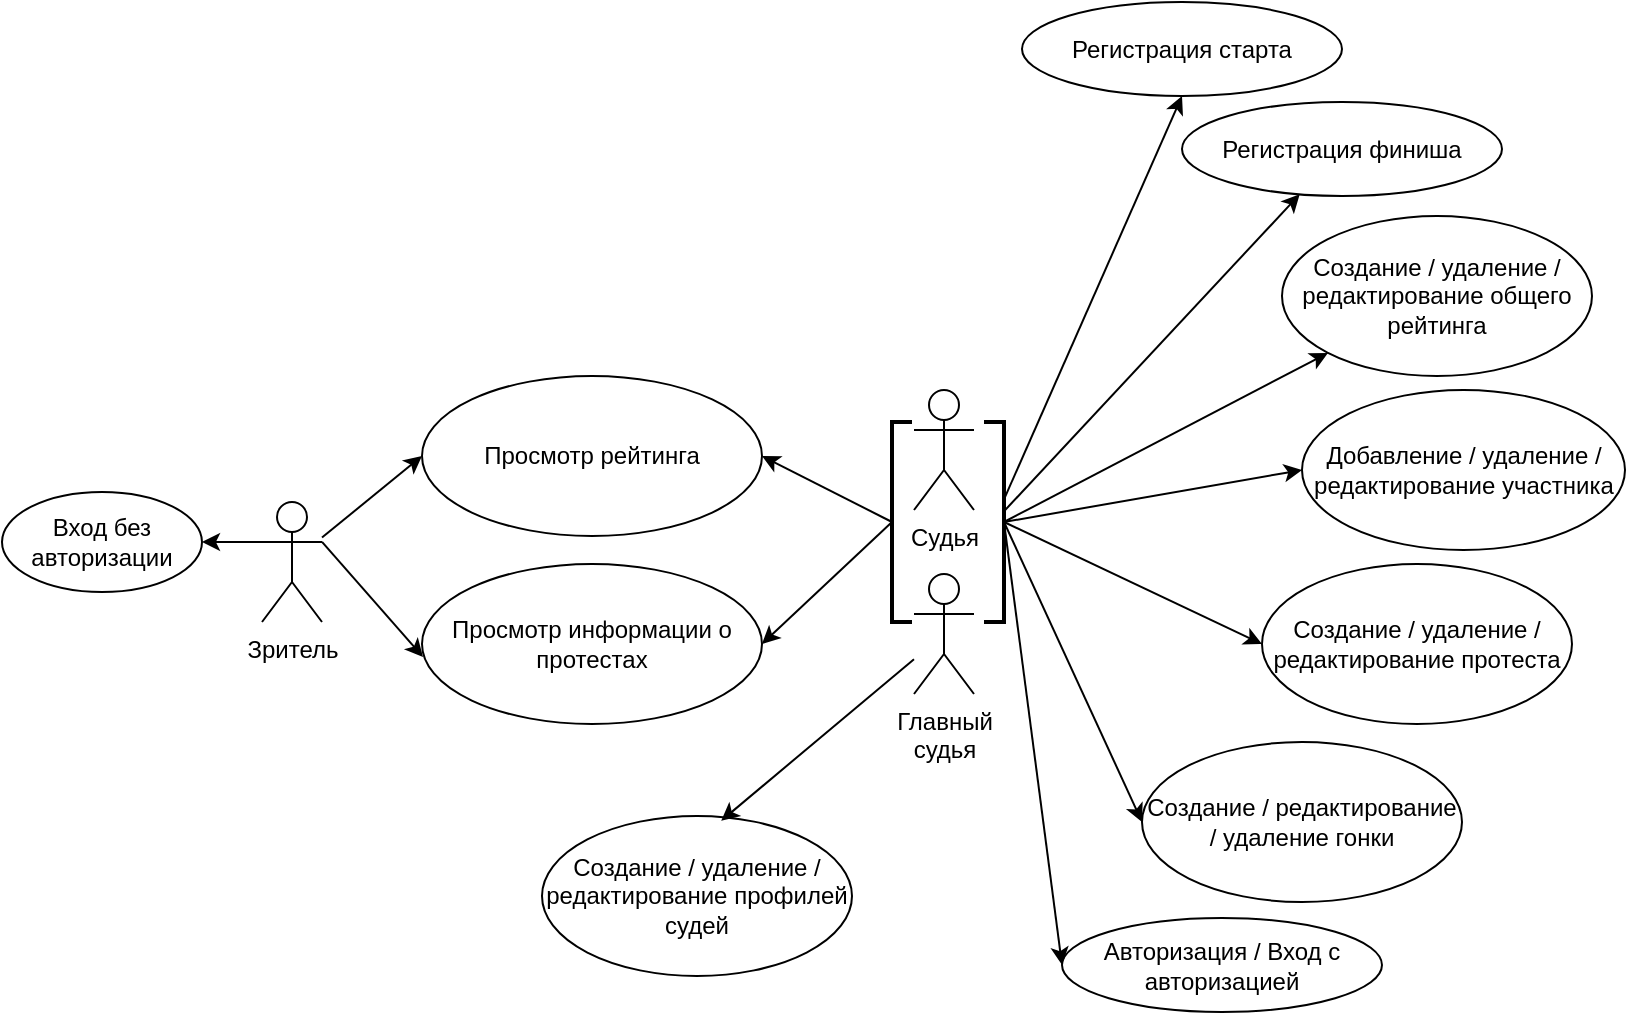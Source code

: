 <mxfile version="23.1.5" type="device" pages="5">
  <diagram name="Use-Case" id="mpCG4nqABnEXAu5Zk4kd">
    <mxGraphModel dx="1290" dy="669" grid="1" gridSize="10" guides="1" tooltips="1" connect="1" arrows="1" fold="1" page="1" pageScale="1" pageWidth="827" pageHeight="1169" math="0" shadow="0">
      <root>
        <mxCell id="0" />
        <mxCell id="1" parent="0" />
        <mxCell id="K4KzQawo4H-wHgP9eDoL-21" style="edgeStyle=orthogonalEdgeStyle;rounded=0;orthogonalLoop=1;jettySize=auto;html=1;exitX=0;exitY=0.333;exitDx=0;exitDy=0;exitPerimeter=0;" parent="1" source="K4KzQawo4H-wHgP9eDoL-1" target="K4KzQawo4H-wHgP9eDoL-9" edge="1">
          <mxGeometry relative="1" as="geometry" />
        </mxCell>
        <mxCell id="K4KzQawo4H-wHgP9eDoL-23" style="edgeStyle=none;rounded=0;orthogonalLoop=1;jettySize=auto;html=1;entryX=0;entryY=0.5;entryDx=0;entryDy=0;" parent="1" source="K4KzQawo4H-wHgP9eDoL-1" target="K4KzQawo4H-wHgP9eDoL-11" edge="1">
          <mxGeometry relative="1" as="geometry" />
        </mxCell>
        <mxCell id="K4KzQawo4H-wHgP9eDoL-1" value="Зритель" style="shape=umlActor;verticalLabelPosition=bottom;verticalAlign=top;html=1;outlineConnect=0;" parent="1" vertex="1">
          <mxGeometry x="130" y="330" width="30" height="60" as="geometry" />
        </mxCell>
        <mxCell id="kuuQAK2XYi9EPz3nlBST-2" style="rounded=0;orthogonalLoop=1;jettySize=auto;html=1;entryX=0;entryY=0.5;entryDx=0;entryDy=0;exitX=0;exitY=0.5;exitDx=0;exitDy=0;exitPerimeter=0;" parent="1" source="l2M_bS8Vn7nBdv0yUaFX-5" target="kuuQAK2XYi9EPz3nlBST-1" edge="1">
          <mxGeometry relative="1" as="geometry">
            <mxPoint x="480" y="330" as="sourcePoint" />
          </mxGeometry>
        </mxCell>
        <mxCell id="K4KzQawo4H-wHgP9eDoL-2" value="Судья&lt;div&gt;&lt;br/&gt;&lt;/div&gt;" style="shape=umlActor;verticalLabelPosition=bottom;verticalAlign=top;html=1;outlineConnect=0;" parent="1" vertex="1">
          <mxGeometry x="456" y="274" width="30" height="60" as="geometry" />
        </mxCell>
        <mxCell id="K4KzQawo4H-wHgP9eDoL-9" value="Вход без авторизации" style="ellipse;whiteSpace=wrap;html=1;" parent="1" vertex="1">
          <mxGeometry y="325" width="100" height="50" as="geometry" />
        </mxCell>
        <mxCell id="K4KzQawo4H-wHgP9eDoL-11" value="Просмотр рейтинга" style="ellipse;whiteSpace=wrap;html=1;" parent="1" vertex="1">
          <mxGeometry x="210" y="267" width="170" height="80" as="geometry" />
        </mxCell>
        <mxCell id="K4KzQawo4H-wHgP9eDoL-13" value="Просмотр информации о протестах" style="ellipse;whiteSpace=wrap;html=1;" parent="1" vertex="1">
          <mxGeometry x="210" y="361" width="170" height="80" as="geometry" />
        </mxCell>
        <mxCell id="K4KzQawo4H-wHgP9eDoL-14" value="Авторизация / Вход с авторизацией" style="ellipse;whiteSpace=wrap;html=1;fillColor=#FFFFFF;" parent="1" vertex="1">
          <mxGeometry x="530" y="538" width="160" height="47" as="geometry" />
        </mxCell>
        <mxCell id="K4KzQawo4H-wHgP9eDoL-15" value="Создание / редактирование / удаление гонки" style="ellipse;whiteSpace=wrap;html=1;fillColor=#FFFFFF;" parent="1" vertex="1">
          <mxGeometry x="570" y="450" width="160" height="80" as="geometry" />
        </mxCell>
        <mxCell id="K4KzQawo4H-wHgP9eDoL-18" value="Создание / удаление / редактирование протеста" style="ellipse;whiteSpace=wrap;html=1;" parent="1" vertex="1">
          <mxGeometry x="630" y="361" width="155" height="80" as="geometry" />
        </mxCell>
        <mxCell id="K4KzQawo4H-wHgP9eDoL-25" style="edgeStyle=none;rounded=0;orthogonalLoop=1;jettySize=auto;html=1;entryX=0.003;entryY=0.581;entryDx=0;entryDy=0;entryPerimeter=0;exitX=1;exitY=0.333;exitDx=0;exitDy=0;exitPerimeter=0;" parent="1" source="K4KzQawo4H-wHgP9eDoL-1" target="K4KzQawo4H-wHgP9eDoL-13" edge="1">
          <mxGeometry relative="1" as="geometry">
            <mxPoint x="170" y="370" as="sourcePoint" />
          </mxGeometry>
        </mxCell>
        <mxCell id="K4KzQawo4H-wHgP9eDoL-32" style="edgeStyle=none;rounded=0;orthogonalLoop=1;jettySize=auto;html=1;entryX=1;entryY=0.5;entryDx=0;entryDy=0;exitX=0;exitY=0.5;exitDx=0;exitDy=0;exitPerimeter=0;" parent="1" source="l2M_bS8Vn7nBdv0yUaFX-4" target="K4KzQawo4H-wHgP9eDoL-11" edge="1">
          <mxGeometry relative="1" as="geometry">
            <mxPoint x="445" y="350.034" as="sourcePoint" />
          </mxGeometry>
        </mxCell>
        <mxCell id="K4KzQawo4H-wHgP9eDoL-34" style="edgeStyle=none;rounded=0;orthogonalLoop=1;jettySize=auto;html=1;entryX=1;entryY=0.5;entryDx=0;entryDy=0;exitX=0;exitY=0.5;exitDx=0;exitDy=0;exitPerimeter=0;" parent="1" source="l2M_bS8Vn7nBdv0yUaFX-4" target="K4KzQawo4H-wHgP9eDoL-13" edge="1">
          <mxGeometry relative="1" as="geometry">
            <mxPoint x="445" y="359.759" as="sourcePoint" />
          </mxGeometry>
        </mxCell>
        <mxCell id="Ystcl6tky52elAHk9JXu-1" value="Создание / удаление / редактирование общего рейтинга" style="ellipse;whiteSpace=wrap;html=1;fillColor=#FFFFFF;" parent="1" vertex="1">
          <mxGeometry x="640" y="187" width="155" height="80" as="geometry" />
        </mxCell>
        <mxCell id="B7k11E6phqdg2jOePDRE-8" style="edgeStyle=none;rounded=0;orthogonalLoop=1;jettySize=auto;html=1;entryX=0;entryY=0.5;entryDx=0;entryDy=0;exitX=0;exitY=0.5;exitDx=0;exitDy=0;exitPerimeter=0;" parent="1" source="l2M_bS8Vn7nBdv0yUaFX-5" target="K4KzQawo4H-wHgP9eDoL-18" edge="1">
          <mxGeometry relative="1" as="geometry">
            <mxPoint x="517.5" y="341.875" as="sourcePoint" />
          </mxGeometry>
        </mxCell>
        <mxCell id="B7k11E6phqdg2jOePDRE-9" style="edgeStyle=none;rounded=0;orthogonalLoop=1;jettySize=auto;html=1;entryX=0;entryY=0.5;entryDx=0;entryDy=0;exitX=0;exitY=0.5;exitDx=0;exitDy=0;exitPerimeter=0;" parent="1" source="l2M_bS8Vn7nBdv0yUaFX-5" target="K4KzQawo4H-wHgP9eDoL-15" edge="1">
          <mxGeometry relative="1" as="geometry">
            <mxPoint x="517.5" y="352.5" as="sourcePoint" />
          </mxGeometry>
        </mxCell>
        <mxCell id="B7k11E6phqdg2jOePDRE-10" style="edgeStyle=none;rounded=0;orthogonalLoop=1;jettySize=auto;html=1;entryX=0;entryY=0.5;entryDx=0;entryDy=0;exitX=0;exitY=0.5;exitDx=0;exitDy=0;exitPerimeter=0;" parent="1" source="l2M_bS8Vn7nBdv0yUaFX-5" target="K4KzQawo4H-wHgP9eDoL-14" edge="1">
          <mxGeometry relative="1" as="geometry">
            <mxPoint x="517.5" y="362.286" as="sourcePoint" />
          </mxGeometry>
        </mxCell>
        <mxCell id="kuuQAK2XYi9EPz3nlBST-1" value="Добавление / удаление / редактирование участника" style="ellipse;whiteSpace=wrap;html=1;fillColor=#FFFFFF;" parent="1" vertex="1">
          <mxGeometry x="650" y="274" width="161.5" height="80" as="geometry" />
        </mxCell>
        <mxCell id="l2M_bS8Vn7nBdv0yUaFX-1" value="Главный &lt;br&gt;судья&lt;div&gt;&lt;br&gt;&lt;/div&gt;" style="shape=umlActor;verticalLabelPosition=bottom;verticalAlign=top;html=1;outlineConnect=0;" parent="1" vertex="1">
          <mxGeometry x="456" y="366" width="30" height="60" as="geometry" />
        </mxCell>
        <mxCell id="l2M_bS8Vn7nBdv0yUaFX-2" value="Создание / удаление / редактирование профилей судей" style="ellipse;whiteSpace=wrap;html=1;fillColor=#FFFFFF;" parent="1" vertex="1">
          <mxGeometry x="270" y="487" width="155" height="80" as="geometry" />
        </mxCell>
        <mxCell id="l2M_bS8Vn7nBdv0yUaFX-3" style="rounded=0;orthogonalLoop=1;jettySize=auto;html=1;entryX=0.578;entryY=0.03;entryDx=0;entryDy=0;entryPerimeter=0;" parent="1" source="l2M_bS8Vn7nBdv0yUaFX-1" target="l2M_bS8Vn7nBdv0yUaFX-2" edge="1">
          <mxGeometry relative="1" as="geometry" />
        </mxCell>
        <mxCell id="l2M_bS8Vn7nBdv0yUaFX-4" value="" style="strokeWidth=2;html=1;shape=mxgraph.flowchart.annotation_1;align=left;pointerEvents=1;" parent="1" vertex="1">
          <mxGeometry x="445" y="290" width="10" height="100" as="geometry" />
        </mxCell>
        <mxCell id="l2M_bS8Vn7nBdv0yUaFX-6" style="rounded=0;orthogonalLoop=1;jettySize=auto;html=1;exitX=0;exitY=0.5;exitDx=0;exitDy=0;exitPerimeter=0;" parent="1" source="l2M_bS8Vn7nBdv0yUaFX-5" target="Ystcl6tky52elAHk9JXu-1" edge="1">
          <mxGeometry relative="1" as="geometry" />
        </mxCell>
        <mxCell id="cgRWRX6cJ3gjcNjMbBen-4" style="rounded=0;orthogonalLoop=1;jettySize=auto;html=1;entryX=0.5;entryY=1;entryDx=0;entryDy=0;" edge="1" parent="1" source="l2M_bS8Vn7nBdv0yUaFX-5" target="cgRWRX6cJ3gjcNjMbBen-1">
          <mxGeometry relative="1" as="geometry" />
        </mxCell>
        <mxCell id="cgRWRX6cJ3gjcNjMbBen-5" style="rounded=0;orthogonalLoop=1;jettySize=auto;html=1;" edge="1" parent="1" source="l2M_bS8Vn7nBdv0yUaFX-5" target="cgRWRX6cJ3gjcNjMbBen-3">
          <mxGeometry relative="1" as="geometry" />
        </mxCell>
        <mxCell id="l2M_bS8Vn7nBdv0yUaFX-5" value="" style="strokeWidth=2;html=1;shape=mxgraph.flowchart.annotation_1;align=left;pointerEvents=1;rotation=-180;" parent="1" vertex="1">
          <mxGeometry x="491" y="290" width="10" height="100" as="geometry" />
        </mxCell>
        <mxCell id="cgRWRX6cJ3gjcNjMbBen-1" value="Регистрация старта" style="ellipse;whiteSpace=wrap;html=1;fillColor=#FFFFFF;" vertex="1" parent="1">
          <mxGeometry x="510" y="80" width="160" height="47" as="geometry" />
        </mxCell>
        <mxCell id="cgRWRX6cJ3gjcNjMbBen-3" value="Регистрация финиша" style="ellipse;whiteSpace=wrap;html=1;fillColor=#FFFFFF;" vertex="1" parent="1">
          <mxGeometry x="590" y="130" width="160" height="47" as="geometry" />
        </mxCell>
      </root>
    </mxGraphModel>
  </diagram>
  <diagram id="Fl9EhhzhbdVhB_F1dUq7" name="ER">
    <mxGraphModel dx="2944" dy="669" grid="1" gridSize="10" guides="1" tooltips="1" connect="1" arrows="1" fold="1" page="1" pageScale="1" pageWidth="827" pageHeight="1169" math="0" shadow="0">
      <root>
        <mxCell id="0" />
        <mxCell id="1" parent="0" />
        <mxCell id="Zi5NuFt4ENAQGyKdmMdX-178" style="edgeStyle=orthogonalEdgeStyle;rounded=0;orthogonalLoop=1;jettySize=auto;html=1;entryX=0;entryY=0.5;entryDx=0;entryDy=0;" parent="1" source="Zi5NuFt4ENAQGyKdmMdX-1" target="Zi5NuFt4ENAQGyKdmMdX-111" edge="1">
          <mxGeometry relative="1" as="geometry">
            <mxPoint x="-177" y="632" as="targetPoint" />
          </mxGeometry>
        </mxCell>
        <mxCell id="Zi5NuFt4ENAQGyKdmMdX-181" style="edgeStyle=orthogonalEdgeStyle;rounded=0;orthogonalLoop=1;jettySize=auto;html=1;entryX=0;entryY=0.5;entryDx=0;entryDy=0;" parent="1" source="Zi5NuFt4ENAQGyKdmMdX-1" target="Zi5NuFt4ENAQGyKdmMdX-179" edge="1">
          <mxGeometry relative="1" as="geometry" />
        </mxCell>
        <mxCell id="Zi5NuFt4ENAQGyKdmMdX-182" style="edgeStyle=orthogonalEdgeStyle;rounded=0;orthogonalLoop=1;jettySize=auto;html=1;entryX=0;entryY=0.5;entryDx=0;entryDy=0;" parent="1" source="Zi5NuFt4ENAQGyKdmMdX-1" target="Zi5NuFt4ENAQGyKdmMdX-180" edge="1">
          <mxGeometry relative="1" as="geometry" />
        </mxCell>
        <mxCell id="GdoC4uo1tYWlQhzH0mUr-5" style="edgeStyle=orthogonalEdgeStyle;rounded=0;orthogonalLoop=1;jettySize=auto;html=1;entryX=0;entryY=0.5;entryDx=0;entryDy=0;" parent="1" source="Zi5NuFt4ENAQGyKdmMdX-1" target="GdoC4uo1tYWlQhzH0mUr-3" edge="1">
          <mxGeometry relative="1" as="geometry" />
        </mxCell>
        <mxCell id="GdoC4uo1tYWlQhzH0mUr-6" style="edgeStyle=orthogonalEdgeStyle;rounded=0;orthogonalLoop=1;jettySize=auto;html=1;entryX=0;entryY=0.5;entryDx=0;entryDy=0;" parent="1" source="Zi5NuFt4ENAQGyKdmMdX-1" target="GdoC4uo1tYWlQhzH0mUr-4" edge="1">
          <mxGeometry relative="1" as="geometry" />
        </mxCell>
        <mxCell id="pUg7ICbPCyXO2Q1xaNbC-2" style="edgeStyle=orthogonalEdgeStyle;rounded=0;orthogonalLoop=1;jettySize=auto;html=1;entryX=0;entryY=0.5;entryDx=0;entryDy=0;" parent="1" source="Zi5NuFt4ENAQGyKdmMdX-1" target="pUg7ICbPCyXO2Q1xaNbC-1" edge="1">
          <mxGeometry relative="1" as="geometry" />
        </mxCell>
        <mxCell id="Zi5NuFt4ENAQGyKdmMdX-1" value="Судья" style="rounded=0;whiteSpace=wrap;html=1;" parent="1" vertex="1">
          <mxGeometry x="-247" y="562" width="120" height="60" as="geometry" />
        </mxCell>
        <mxCell id="Zi5NuFt4ENAQGyKdmMdX-102" style="edgeStyle=orthogonalEdgeStyle;rounded=0;orthogonalLoop=1;jettySize=auto;html=1;entryX=0;entryY=0.5;entryDx=0;entryDy=0;" parent="1" source="Zi5NuFt4ENAQGyKdmMdX-3" target="Zi5NuFt4ENAQGyKdmMdX-12" edge="1">
          <mxGeometry relative="1" as="geometry" />
        </mxCell>
        <mxCell id="_1F1drqvbYiEeVU9XwEX-2" style="edgeStyle=orthogonalEdgeStyle;rounded=0;orthogonalLoop=1;jettySize=auto;html=1;entryX=0;entryY=0.5;entryDx=0;entryDy=0;" parent="1" source="Zi5NuFt4ENAQGyKdmMdX-3" target="_1F1drqvbYiEeVU9XwEX-1" edge="1">
          <mxGeometry relative="1" as="geometry" />
        </mxCell>
        <mxCell id="pUg7ICbPCyXO2Q1xaNbC-8" style="edgeStyle=orthogonalEdgeStyle;rounded=0;orthogonalLoop=1;jettySize=auto;html=1;entryX=0;entryY=0.5;entryDx=0;entryDy=0;" parent="1" source="Zi5NuFt4ENAQGyKdmMdX-3" target="pUg7ICbPCyXO2Q1xaNbC-3" edge="1">
          <mxGeometry relative="1" as="geometry" />
        </mxCell>
        <mxCell id="pUg7ICbPCyXO2Q1xaNbC-9" style="edgeStyle=orthogonalEdgeStyle;rounded=0;orthogonalLoop=1;jettySize=auto;html=1;entryX=0;entryY=0.5;entryDx=0;entryDy=0;" parent="1" source="Zi5NuFt4ENAQGyKdmMdX-3" target="pUg7ICbPCyXO2Q1xaNbC-4" edge="1">
          <mxGeometry relative="1" as="geometry" />
        </mxCell>
        <mxCell id="Zi5NuFt4ENAQGyKdmMdX-3" value="Заплыв яхты в гонке" style="rounded=0;whiteSpace=wrap;html=1;" parent="1" vertex="1">
          <mxGeometry x="-1198" y="562" width="120" height="60" as="geometry" />
        </mxCell>
        <mxCell id="GdoC4uo1tYWlQhzH0mUr-11" style="edgeStyle=orthogonalEdgeStyle;rounded=0;orthogonalLoop=1;jettySize=auto;html=1;entryX=1;entryY=0.5;entryDx=0;entryDy=0;" parent="1" source="Zi5NuFt4ENAQGyKdmMdX-6" target="GdoC4uo1tYWlQhzH0mUr-10" edge="1">
          <mxGeometry relative="1" as="geometry" />
        </mxCell>
        <mxCell id="GdoC4uo1tYWlQhzH0mUr-12" style="edgeStyle=orthogonalEdgeStyle;rounded=0;orthogonalLoop=1;jettySize=auto;html=1;entryX=1;entryY=0.5;entryDx=0;entryDy=0;" parent="1" source="Zi5NuFt4ENAQGyKdmMdX-6" target="GdoC4uo1tYWlQhzH0mUr-9" edge="1">
          <mxGeometry relative="1" as="geometry" />
        </mxCell>
        <mxCell id="Z_BileD2JKXDGfaPh2uC-2" style="edgeStyle=orthogonalEdgeStyle;rounded=0;orthogonalLoop=1;jettySize=auto;html=1;entryX=1;entryY=0.5;entryDx=0;entryDy=0;" parent="1" source="Zi5NuFt4ENAQGyKdmMdX-6" target="Z_BileD2JKXDGfaPh2uC-1" edge="1">
          <mxGeometry relative="1" as="geometry" />
        </mxCell>
        <mxCell id="Zi5NuFt4ENAQGyKdmMdX-6" value="Рейтинг" style="rounded=0;whiteSpace=wrap;html=1;" parent="1" vertex="1">
          <mxGeometry x="-587" y="562" width="120" height="60" as="geometry" />
        </mxCell>
        <mxCell id="Zi5NuFt4ENAQGyKdmMdX-108" style="edgeStyle=orthogonalEdgeStyle;rounded=0;orthogonalLoop=1;jettySize=auto;html=1;entryX=1;entryY=0.5;entryDx=0;entryDy=0;" parent="1" source="Zi5NuFt4ENAQGyKdmMdX-7" target="Zi5NuFt4ENAQGyKdmMdX-88" edge="1">
          <mxGeometry relative="1" as="geometry" />
        </mxCell>
        <mxCell id="Zi5NuFt4ENAQGyKdmMdX-110" style="edgeStyle=orthogonalEdgeStyle;rounded=0;orthogonalLoop=1;jettySize=auto;html=1;entryX=1;entryY=0.5;entryDx=0;entryDy=0;" parent="1" source="Zi5NuFt4ENAQGyKdmMdX-7" target="Zi5NuFt4ENAQGyKdmMdX-89" edge="1">
          <mxGeometry relative="1" as="geometry" />
        </mxCell>
        <mxCell id="GdoC4uo1tYWlQhzH0mUr-16" style="edgeStyle=orthogonalEdgeStyle;rounded=0;orthogonalLoop=1;jettySize=auto;html=1;entryX=1;entryY=0.5;entryDx=0;entryDy=0;" parent="1" source="Zi5NuFt4ENAQGyKdmMdX-7" target="Zi5NuFt4ENAQGyKdmMdX-87" edge="1">
          <mxGeometry relative="1" as="geometry" />
        </mxCell>
        <mxCell id="pUg7ICbPCyXO2Q1xaNbC-7" style="edgeStyle=orthogonalEdgeStyle;rounded=0;orthogonalLoop=1;jettySize=auto;html=1;entryX=1;entryY=0.5;entryDx=0;entryDy=0;" parent="1" source="Zi5NuFt4ENAQGyKdmMdX-7" target="pUg7ICbPCyXO2Q1xaNbC-6" edge="1">
          <mxGeometry relative="1" as="geometry" />
        </mxCell>
        <mxCell id="Zi5NuFt4ENAQGyKdmMdX-7" value="Протест" style="rounded=0;whiteSpace=wrap;html=1;" parent="1" vertex="1">
          <mxGeometry x="-876" y="762" width="120" height="60" as="geometry" />
        </mxCell>
        <mxCell id="Zi5NuFt4ENAQGyKdmMdX-144" style="edgeStyle=orthogonalEdgeStyle;rounded=0;orthogonalLoop=1;jettySize=auto;html=1;entryX=1;entryY=0.5;entryDx=0;entryDy=0;" parent="1" source="Zi5NuFt4ENAQGyKdmMdX-11" target="Zi5NuFt4ENAQGyKdmMdX-24" edge="1">
          <mxGeometry relative="1" as="geometry" />
        </mxCell>
        <mxCell id="Zi5NuFt4ENAQGyKdmMdX-145" style="edgeStyle=orthogonalEdgeStyle;rounded=0;orthogonalLoop=1;jettySize=auto;html=1;entryX=1;entryY=0.5;entryDx=0;entryDy=0;" parent="1" source="Zi5NuFt4ENAQGyKdmMdX-11" target="Zi5NuFt4ENAQGyKdmMdX-25" edge="1">
          <mxGeometry relative="1" as="geometry" />
        </mxCell>
        <mxCell id="GdoC4uo1tYWlQhzH0mUr-2" style="edgeStyle=orthogonalEdgeStyle;rounded=0;orthogonalLoop=1;jettySize=auto;html=1;entryX=1;entryY=0.5;entryDx=0;entryDy=0;" parent="1" source="Zi5NuFt4ENAQGyKdmMdX-11" target="GdoC4uo1tYWlQhzH0mUr-1" edge="1">
          <mxGeometry relative="1" as="geometry" />
        </mxCell>
        <mxCell id="Zi5NuFt4ENAQGyKdmMdX-11" value="Гонка" style="rounded=0;whiteSpace=wrap;html=1;" parent="1" vertex="1">
          <mxGeometry x="-877" y="562" width="120" height="60" as="geometry" />
        </mxCell>
        <mxCell id="Zi5NuFt4ENAQGyKdmMdX-12" value="&lt;u&gt;ID &lt;br&gt;Номер на парусе&lt;/u&gt;" style="ellipse;whiteSpace=wrap;html=1;" parent="1" vertex="1">
          <mxGeometry x="-1108" y="492" width="120" height="50" as="geometry" />
        </mxCell>
        <mxCell id="Zi5NuFt4ENAQGyKdmMdX-201" style="edgeStyle=orthogonalEdgeStyle;rounded=0;orthogonalLoop=1;jettySize=auto;html=1;entryX=0;entryY=0.5;entryDx=0;entryDy=0;" parent="1" source="Zi5NuFt4ENAQGyKdmMdX-15" target="Zi5NuFt4ENAQGyKdmMdX-16" edge="1">
          <mxGeometry relative="1" as="geometry" />
        </mxCell>
        <mxCell id="Zi5NuFt4ENAQGyKdmMdX-202" style="edgeStyle=orthogonalEdgeStyle;rounded=0;orthogonalLoop=1;jettySize=auto;html=1;entryX=0;entryY=0.5;entryDx=0;entryDy=0;" parent="1" source="Zi5NuFt4ENAQGyKdmMdX-15" target="Zi5NuFt4ENAQGyKdmMdX-17" edge="1">
          <mxGeometry relative="1" as="geometry" />
        </mxCell>
        <mxCell id="Zi5NuFt4ENAQGyKdmMdX-203" style="edgeStyle=orthogonalEdgeStyle;rounded=0;orthogonalLoop=1;jettySize=auto;html=1;entryX=0;entryY=0.5;entryDx=0;entryDy=0;" parent="1" source="Zi5NuFt4ENAQGyKdmMdX-15" target="Zi5NuFt4ENAQGyKdmMdX-22" edge="1">
          <mxGeometry relative="1" as="geometry" />
        </mxCell>
        <mxCell id="Zi5NuFt4ENAQGyKdmMdX-206" style="edgeStyle=orthogonalEdgeStyle;rounded=0;orthogonalLoop=1;jettySize=auto;html=1;entryX=0;entryY=0.5;entryDx=0;entryDy=0;" parent="1" source="Zi5NuFt4ENAQGyKdmMdX-15" target="Zi5NuFt4ENAQGyKdmMdX-205" edge="1">
          <mxGeometry relative="1" as="geometry" />
        </mxCell>
        <mxCell id="Zi5NuFt4ENAQGyKdmMdX-208" style="edgeStyle=orthogonalEdgeStyle;rounded=0;orthogonalLoop=1;jettySize=auto;html=1;entryX=0;entryY=0.5;entryDx=0;entryDy=0;" parent="1" source="Zi5NuFt4ENAQGyKdmMdX-15" target="Zi5NuFt4ENAQGyKdmMdX-207" edge="1">
          <mxGeometry relative="1" as="geometry" />
        </mxCell>
        <mxCell id="GdoC4uo1tYWlQhzH0mUr-15" style="edgeStyle=orthogonalEdgeStyle;rounded=0;orthogonalLoop=1;jettySize=auto;html=1;entryX=0;entryY=0.5;entryDx=0;entryDy=0;" parent="1" source="Zi5NuFt4ENAQGyKdmMdX-15" target="GdoC4uo1tYWlQhzH0mUr-13" edge="1">
          <mxGeometry relative="1" as="geometry" />
        </mxCell>
        <mxCell id="Zi5NuFt4ENAQGyKdmMdX-15" value="Участник" style="rounded=0;whiteSpace=wrap;html=1;" parent="1" vertex="1">
          <mxGeometry x="-1526" y="562" width="120" height="60" as="geometry" />
        </mxCell>
        <mxCell id="Zi5NuFt4ENAQGyKdmMdX-16" value="&lt;u&gt;ID&lt;/u&gt;" style="ellipse;whiteSpace=wrap;html=1;" parent="1" vertex="1">
          <mxGeometry x="-1439" y="652" width="120" height="40" as="geometry" />
        </mxCell>
        <mxCell id="Zi5NuFt4ENAQGyKdmMdX-17" value="ФИО" style="ellipse;whiteSpace=wrap;html=1;" parent="1" vertex="1">
          <mxGeometry x="-1439" y="712" width="120" height="38" as="geometry" />
        </mxCell>
        <mxCell id="Zi5NuFt4ENAQGyKdmMdX-22" value="Спортивный разряд" style="ellipse;whiteSpace=wrap;html=1;" parent="1" vertex="1">
          <mxGeometry x="-1439" y="762" width="120" height="45" as="geometry" />
        </mxCell>
        <mxCell id="Zi5NuFt4ENAQGyKdmMdX-24" value="&lt;u&gt;ID&lt;/u&gt;" style="ellipse;whiteSpace=wrap;html=1;" parent="1" vertex="1">
          <mxGeometry x="-957" y="497" width="120" height="40" as="geometry" />
        </mxCell>
        <mxCell id="Zi5NuFt4ENAQGyKdmMdX-25" value="Номер" style="ellipse;whiteSpace=wrap;html=1;" parent="1" vertex="1">
          <mxGeometry x="-957" y="441" width="120" height="40" as="geometry" />
        </mxCell>
        <mxCell id="Zi5NuFt4ENAQGyKdmMdX-41" value="Включает в себя" style="rhombus;whiteSpace=wrap;html=1;" parent="1" vertex="1">
          <mxGeometry x="-727" y="552" width="110" height="80" as="geometry" />
        </mxCell>
        <mxCell id="Zi5NuFt4ENAQGyKdmMdX-42" value="" style="endArrow=none;html=1;rounded=0;entryX=0;entryY=0.5;entryDx=0;entryDy=0;exitX=1;exitY=0.5;exitDx=0;exitDy=0;" parent="1" source="Zi5NuFt4ENAQGyKdmMdX-41" target="Zi5NuFt4ENAQGyKdmMdX-6" edge="1">
          <mxGeometry relative="1" as="geometry">
            <mxPoint x="-607" y="592" as="sourcePoint" />
            <mxPoint x="-557" y="532" as="targetPoint" />
          </mxGeometry>
        </mxCell>
        <mxCell id="Zi5NuFt4ENAQGyKdmMdX-43" value="1" style="edgeLabel;html=1;align=center;verticalAlign=middle;resizable=0;points=[];" parent="Zi5NuFt4ENAQGyKdmMdX-42" vertex="1" connectable="0">
          <mxGeometry x="0.12" y="-3" relative="1" as="geometry">
            <mxPoint x="-7" y="-13" as="offset" />
          </mxGeometry>
        </mxCell>
        <mxCell id="Zi5NuFt4ENAQGyKdmMdX-44" value="" style="shape=link;html=1;rounded=0;" parent="1" edge="1">
          <mxGeometry relative="1" as="geometry">
            <mxPoint x="-757" y="591.5" as="sourcePoint" />
            <mxPoint x="-727" y="592" as="targetPoint" />
          </mxGeometry>
        </mxCell>
        <mxCell id="Zi5NuFt4ENAQGyKdmMdX-45" value="N" style="resizable=0;html=1;whiteSpace=wrap;align=right;verticalAlign=bottom;" parent="Zi5NuFt4ENAQGyKdmMdX-44" connectable="0" vertex="1">
          <mxGeometry x="1" relative="1" as="geometry" />
        </mxCell>
        <mxCell id="Zi5NuFt4ENAQGyKdmMdX-47" value="Включает в себя" style="rhombus;whiteSpace=wrap;html=1;" parent="1" vertex="1">
          <mxGeometry x="-1028" y="552" width="110" height="80" as="geometry" />
        </mxCell>
        <mxCell id="Zi5NuFt4ENAQGyKdmMdX-50" value="" style="endArrow=none;html=1;rounded=0;exitX=1;exitY=0.5;exitDx=0;exitDy=0;entryX=0;entryY=0.5;entryDx=0;entryDy=0;" parent="1" source="Zi5NuFt4ENAQGyKdmMdX-47" target="Zi5NuFt4ENAQGyKdmMdX-11" edge="1">
          <mxGeometry relative="1" as="geometry">
            <mxPoint x="-867" y="502" as="sourcePoint" />
            <mxPoint x="-707" y="502" as="targetPoint" />
          </mxGeometry>
        </mxCell>
        <mxCell id="Zi5NuFt4ENAQGyKdmMdX-51" value="1" style="edgeLabel;html=1;align=center;verticalAlign=middle;resizable=0;points=[];" parent="Zi5NuFt4ENAQGyKdmMdX-50" vertex="1" connectable="0">
          <mxGeometry x="0.12" y="1" relative="1" as="geometry">
            <mxPoint x="-4" y="-7" as="offset" />
          </mxGeometry>
        </mxCell>
        <mxCell id="Zi5NuFt4ENAQGyKdmMdX-56" value="" style="shape=link;html=1;rounded=0;exitX=1;exitY=0.5;exitDx=0;exitDy=0;entryX=0;entryY=0.5;entryDx=0;entryDy=0;" parent="1" target="Zi5NuFt4ENAQGyKdmMdX-47" edge="1">
          <mxGeometry relative="1" as="geometry">
            <mxPoint x="-1077" y="592" as="sourcePoint" />
            <mxPoint x="-847" y="502" as="targetPoint" />
          </mxGeometry>
        </mxCell>
        <mxCell id="Zi5NuFt4ENAQGyKdmMdX-57" value="N" style="resizable=0;html=1;whiteSpace=wrap;align=right;verticalAlign=bottom;" parent="Zi5NuFt4ENAQGyKdmMdX-56" connectable="0" vertex="1">
          <mxGeometry x="1" relative="1" as="geometry">
            <mxPoint x="-20" as="offset" />
          </mxGeometry>
        </mxCell>
        <mxCell id="hY8PCFeK78tV565JOsgD-2" style="edgeStyle=orthogonalEdgeStyle;rounded=0;orthogonalLoop=1;jettySize=auto;html=1;entryX=0;entryY=0.5;entryDx=0;entryDy=0;" edge="1" parent="1" source="Zi5NuFt4ENAQGyKdmMdX-68" target="hY8PCFeK78tV565JOsgD-1">
          <mxGeometry relative="1" as="geometry" />
        </mxCell>
        <mxCell id="Zi5NuFt4ENAQGyKdmMdX-68" value="Включает в себя" style="rhombus;whiteSpace=wrap;html=1;" parent="1" vertex="1">
          <mxGeometry x="-1363" y="552" width="110" height="80" as="geometry" />
        </mxCell>
        <mxCell id="Zi5NuFt4ENAQGyKdmMdX-73" value="" style="shape=link;html=1;rounded=0;exitX=1;exitY=0.5;exitDx=0;exitDy=0;entryX=0;entryY=0.5;entryDx=0;entryDy=0;" parent="1" source="Zi5NuFt4ENAQGyKdmMdX-15" target="Zi5NuFt4ENAQGyKdmMdX-68" edge="1">
          <mxGeometry relative="1" as="geometry">
            <mxPoint x="-1339" y="632" as="sourcePoint" />
            <mxPoint x="-1379" y="592" as="targetPoint" />
          </mxGeometry>
        </mxCell>
        <mxCell id="Zi5NuFt4ENAQGyKdmMdX-74" value="N" style="resizable=0;html=1;whiteSpace=wrap;align=right;verticalAlign=bottom;" parent="Zi5NuFt4ENAQGyKdmMdX-73" connectable="0" vertex="1">
          <mxGeometry x="1" relative="1" as="geometry">
            <mxPoint x="-7" as="offset" />
          </mxGeometry>
        </mxCell>
        <mxCell id="Zi5NuFt4ENAQGyKdmMdX-76" value="Включает в себя" style="rhombus;whiteSpace=wrap;html=1;" parent="1" vertex="1">
          <mxGeometry x="-872" y="652" width="110" height="80" as="geometry" />
        </mxCell>
        <mxCell id="Zi5NuFt4ENAQGyKdmMdX-77" value="" style="endArrow=none;html=1;rounded=0;exitX=0.5;exitY=1;exitDx=0;exitDy=0;entryX=0.5;entryY=0;entryDx=0;entryDy=0;" parent="1" source="Zi5NuFt4ENAQGyKdmMdX-11" target="Zi5NuFt4ENAQGyKdmMdX-76" edge="1">
          <mxGeometry relative="1" as="geometry">
            <mxPoint x="-947" y="752" as="sourcePoint" />
            <mxPoint x="-787" y="752" as="targetPoint" />
          </mxGeometry>
        </mxCell>
        <mxCell id="Zi5NuFt4ENAQGyKdmMdX-78" value="1" style="resizable=0;html=1;whiteSpace=wrap;align=right;verticalAlign=bottom;" parent="Zi5NuFt4ENAQGyKdmMdX-77" connectable="0" vertex="1">
          <mxGeometry x="1" relative="1" as="geometry" />
        </mxCell>
        <mxCell id="Zi5NuFt4ENAQGyKdmMdX-79" value="" style="shape=link;html=1;rounded=0;exitX=0.5;exitY=1;exitDx=0;exitDy=0;entryX=0.5;entryY=0;entryDx=0;entryDy=0;" parent="1" source="Zi5NuFt4ENAQGyKdmMdX-76" target="Zi5NuFt4ENAQGyKdmMdX-7" edge="1">
          <mxGeometry relative="1" as="geometry">
            <mxPoint x="-947" y="752" as="sourcePoint" />
            <mxPoint x="-787" y="752" as="targetPoint" />
          </mxGeometry>
        </mxCell>
        <mxCell id="Zi5NuFt4ENAQGyKdmMdX-80" value="N" style="resizable=0;html=1;whiteSpace=wrap;align=right;verticalAlign=bottom;" parent="Zi5NuFt4ENAQGyKdmMdX-79" connectable="0" vertex="1">
          <mxGeometry x="1" relative="1" as="geometry">
            <mxPoint x="-6" y="-4" as="offset" />
          </mxGeometry>
        </mxCell>
        <mxCell id="pUg7ICbPCyXO2Q1xaNbC-10" style="edgeStyle=orthogonalEdgeStyle;rounded=0;orthogonalLoop=1;jettySize=auto;html=1;entryX=1;entryY=0.5;entryDx=0;entryDy=0;" parent="1" source="Zi5NuFt4ENAQGyKdmMdX-82" target="pUg7ICbPCyXO2Q1xaNbC-5" edge="1">
          <mxGeometry relative="1" as="geometry" />
        </mxCell>
        <mxCell id="Zi5NuFt4ENAQGyKdmMdX-82" value="Учавствуют" style="rhombus;whiteSpace=wrap;html=1;" parent="1" vertex="1">
          <mxGeometry x="-1037" y="752" width="110" height="80" as="geometry" />
        </mxCell>
        <mxCell id="Zi5NuFt4ENAQGyKdmMdX-85" value="" style="shape=link;html=1;rounded=0;entryX=0;entryY=0.5;entryDx=0;entryDy=0;exitX=0.5;exitY=1;exitDx=0;exitDy=0;" parent="1" source="Zi5NuFt4ENAQGyKdmMdX-3" target="Zi5NuFt4ENAQGyKdmMdX-82" edge="1">
          <mxGeometry relative="1" as="geometry">
            <mxPoint x="-1227" y="752" as="sourcePoint" />
            <mxPoint x="-1067" y="752" as="targetPoint" />
            <Array as="points">
              <mxPoint x="-1140" y="792" />
            </Array>
          </mxGeometry>
        </mxCell>
        <mxCell id="Zi5NuFt4ENAQGyKdmMdX-86" value="N" style="resizable=0;html=1;whiteSpace=wrap;align=right;verticalAlign=bottom;" parent="Zi5NuFt4ENAQGyKdmMdX-85" connectable="0" vertex="1">
          <mxGeometry x="1" relative="1" as="geometry">
            <mxPoint x="-63" as="offset" />
          </mxGeometry>
        </mxCell>
        <mxCell id="Zi5NuFt4ENAQGyKdmMdX-87" value="Номер нарушенного правила" style="ellipse;whiteSpace=wrap;html=1;" parent="1" vertex="1">
          <mxGeometry x="-967" y="897" width="120" height="70" as="geometry" />
        </mxCell>
        <mxCell id="Zi5NuFt4ENAQGyKdmMdX-88" value="&lt;u&gt;ID&lt;/u&gt;" style="ellipse;whiteSpace=wrap;html=1;" parent="1" vertex="1">
          <mxGeometry x="-967" y="842" width="120" height="40" as="geometry" />
        </mxCell>
        <mxCell id="Zi5NuFt4ENAQGyKdmMdX-89" value="Время рассмотрения" style="ellipse;whiteSpace=wrap;html=1;" parent="1" vertex="1">
          <mxGeometry x="-967" y="979" width="120" height="40" as="geometry" />
        </mxCell>
        <mxCell id="Zi5NuFt4ENAQGyKdmMdX-111" value="&lt;u&gt;ID&lt;/u&gt;" style="ellipse;whiteSpace=wrap;html=1;" parent="1" vertex="1">
          <mxGeometry x="-167" y="640" width="120" height="40" as="geometry" />
        </mxCell>
        <mxCell id="Zi5NuFt4ENAQGyKdmMdX-128" value="Создает/редактирует/удаляет" style="rhombus;whiteSpace=wrap;html=1;" parent="1" vertex="1">
          <mxGeometry x="-423" y="752" width="110" height="80" as="geometry" />
        </mxCell>
        <mxCell id="Zi5NuFt4ENAQGyKdmMdX-130" value="Создает/редактирует/удаляет" style="rhombus;whiteSpace=wrap;html=1;" parent="1" vertex="1">
          <mxGeometry x="-423" y="552" width="110" height="80" as="geometry" />
        </mxCell>
        <mxCell id="Zi5NuFt4ENAQGyKdmMdX-131" value="Создает/редактирует/удаляет" style="rhombus;whiteSpace=wrap;html=1;" parent="1" vertex="1">
          <mxGeometry x="-424" y="446" width="110" height="80" as="geometry" />
        </mxCell>
        <mxCell id="Zi5NuFt4ENAQGyKdmMdX-134" value="" style="endArrow=none;html=1;rounded=0;exitX=1;exitY=0.5;exitDx=0;exitDy=0;edgeStyle=orthogonalEdgeStyle;entryX=0;entryY=0.5;entryDx=0;entryDy=0;" parent="1" source="Zi5NuFt4ENAQGyKdmMdX-131" edge="1">
          <mxGeometry relative="1" as="geometry">
            <mxPoint x="-320" y="481" as="sourcePoint" />
            <mxPoint x="-250" y="592" as="targetPoint" />
            <Array as="points">
              <mxPoint x="-280" y="486" />
              <mxPoint x="-280" y="592" />
            </Array>
          </mxGeometry>
        </mxCell>
        <mxCell id="Zi5NuFt4ENAQGyKdmMdX-135" value="1" style="resizable=0;html=1;whiteSpace=wrap;align=right;verticalAlign=bottom;" parent="Zi5NuFt4ENAQGyKdmMdX-134" connectable="0" vertex="1">
          <mxGeometry x="1" relative="1" as="geometry">
            <mxPoint x="-47" y="-402" as="offset" />
          </mxGeometry>
        </mxCell>
        <mxCell id="Zi5NuFt4ENAQGyKdmMdX-136" value="" style="endArrow=none;html=1;rounded=0;entryX=0;entryY=0.5;entryDx=0;entryDy=0;exitX=1;exitY=0.5;exitDx=0;exitDy=0;edgeStyle=orthogonalEdgeStyle;" parent="1" source="Zi5NuFt4ENAQGyKdmMdX-130" target="Zi5NuFt4ENAQGyKdmMdX-1" edge="1">
          <mxGeometry relative="1" as="geometry">
            <mxPoint x="-427" y="752" as="sourcePoint" />
            <mxPoint x="-267" y="752" as="targetPoint" />
          </mxGeometry>
        </mxCell>
        <mxCell id="Zi5NuFt4ENAQGyKdmMdX-137" value="1" style="resizable=0;html=1;whiteSpace=wrap;align=right;verticalAlign=bottom;" parent="Zi5NuFt4ENAQGyKdmMdX-136" connectable="0" vertex="1">
          <mxGeometry x="1" relative="1" as="geometry">
            <mxPoint x="-50" as="offset" />
          </mxGeometry>
        </mxCell>
        <mxCell id="Zi5NuFt4ENAQGyKdmMdX-140" value="" style="endArrow=none;html=1;rounded=0;entryX=0;entryY=0.5;entryDx=0;entryDy=0;edgeStyle=orthogonalEdgeStyle;" parent="1" source="Zi5NuFt4ENAQGyKdmMdX-128" target="Zi5NuFt4ENAQGyKdmMdX-1" edge="1">
          <mxGeometry relative="1" as="geometry">
            <mxPoint x="-427" y="752" as="sourcePoint" />
            <mxPoint x="-267" y="752" as="targetPoint" />
          </mxGeometry>
        </mxCell>
        <mxCell id="Zi5NuFt4ENAQGyKdmMdX-141" value="1" style="resizable=0;html=1;whiteSpace=wrap;align=right;verticalAlign=bottom;" parent="Zi5NuFt4ENAQGyKdmMdX-140" connectable="0" vertex="1">
          <mxGeometry x="1" relative="1" as="geometry">
            <mxPoint x="-50" y="187" as="offset" />
          </mxGeometry>
        </mxCell>
        <mxCell id="Zi5NuFt4ENAQGyKdmMdX-146" value="" style="shape=link;html=1;rounded=0;entryX=0;entryY=0.5;entryDx=0;entryDy=0;exitX=0.75;exitY=0;exitDx=0;exitDy=0;edgeStyle=orthogonalEdgeStyle;" parent="1" source="Zi5NuFt4ENAQGyKdmMdX-11" target="Zi5NuFt4ENAQGyKdmMdX-131" edge="1">
          <mxGeometry relative="1" as="geometry">
            <mxPoint x="-597" y="552" as="sourcePoint" />
            <mxPoint x="-437" y="552" as="targetPoint" />
          </mxGeometry>
        </mxCell>
        <mxCell id="Zi5NuFt4ENAQGyKdmMdX-147" value="N" style="resizable=0;html=1;whiteSpace=wrap;align=right;verticalAlign=bottom;" parent="Zi5NuFt4ENAQGyKdmMdX-146" connectable="0" vertex="1">
          <mxGeometry x="1" relative="1" as="geometry">
            <mxPoint x="-103" y="-5" as="offset" />
          </mxGeometry>
        </mxCell>
        <mxCell id="Zi5NuFt4ENAQGyKdmMdX-152" value="" style="shape=link;html=1;rounded=0;entryX=0;entryY=0.5;entryDx=0;entryDy=0;exitX=1;exitY=0.5;exitDx=0;exitDy=0;edgeStyle=orthogonalEdgeStyle;" parent="1" source="Zi5NuFt4ENAQGyKdmMdX-7" target="Zi5NuFt4ENAQGyKdmMdX-128" edge="1">
          <mxGeometry relative="1" as="geometry">
            <mxPoint x="-697" y="702" as="sourcePoint" />
            <mxPoint x="-537" y="702" as="targetPoint" />
          </mxGeometry>
        </mxCell>
        <mxCell id="Zi5NuFt4ENAQGyKdmMdX-153" value="N" style="resizable=0;html=1;whiteSpace=wrap;align=right;verticalAlign=bottom;" parent="Zi5NuFt4ENAQGyKdmMdX-152" connectable="0" vertex="1">
          <mxGeometry x="1" relative="1" as="geometry">
            <mxPoint x="-94" as="offset" />
          </mxGeometry>
        </mxCell>
        <mxCell id="Zi5NuFt4ENAQGyKdmMdX-154" value="Создает/редактирует/удаляет" style="rhombus;whiteSpace=wrap;html=1;" parent="1" vertex="1">
          <mxGeometry x="-423" y="248" width="110" height="80" as="geometry" />
        </mxCell>
        <mxCell id="Zi5NuFt4ENAQGyKdmMdX-157" value="" style="endArrow=none;html=1;rounded=0;entryX=0;entryY=0.5;entryDx=0;entryDy=0;edgeStyle=orthogonalEdgeStyle;exitX=1;exitY=0.5;exitDx=0;exitDy=0;" parent="1" source="Zi5NuFt4ENAQGyKdmMdX-154" target="Zi5NuFt4ENAQGyKdmMdX-1" edge="1">
          <mxGeometry relative="1" as="geometry">
            <mxPoint x="-307" y="302" as="sourcePoint" />
            <mxPoint x="-327" y="502" as="targetPoint" />
          </mxGeometry>
        </mxCell>
        <mxCell id="Zi5NuFt4ENAQGyKdmMdX-158" value="1" style="resizable=0;html=1;whiteSpace=wrap;align=right;verticalAlign=bottom;" parent="Zi5NuFt4ENAQGyKdmMdX-157" connectable="0" vertex="1">
          <mxGeometry x="1" relative="1" as="geometry">
            <mxPoint x="-50" y="-111" as="offset" />
          </mxGeometry>
        </mxCell>
        <mxCell id="Zi5NuFt4ENAQGyKdmMdX-159" value="" style="shape=link;html=1;rounded=0;entryX=0;entryY=0.5;entryDx=0;entryDy=0;exitX=0.25;exitY=0;exitDx=0;exitDy=0;edgeStyle=orthogonalEdgeStyle;" parent="1" source="Zi5NuFt4ENAQGyKdmMdX-3" target="Zi5NuFt4ENAQGyKdmMdX-154" edge="1">
          <mxGeometry relative="1" as="geometry">
            <mxPoint x="-647" y="502" as="sourcePoint" />
            <mxPoint x="-487" y="502" as="targetPoint" />
          </mxGeometry>
        </mxCell>
        <mxCell id="Zi5NuFt4ENAQGyKdmMdX-160" value="N" style="resizable=0;html=1;whiteSpace=wrap;align=right;verticalAlign=bottom;" parent="Zi5NuFt4ENAQGyKdmMdX-159" connectable="0" vertex="1">
          <mxGeometry x="1" relative="1" as="geometry">
            <mxPoint x="-94" as="offset" />
          </mxGeometry>
        </mxCell>
        <mxCell id="Zi5NuFt4ENAQGyKdmMdX-161" value="Создает/редактирует/удаляет" style="rhombus;whiteSpace=wrap;html=1;" parent="1" vertex="1">
          <mxGeometry x="-423" y="152" width="110" height="80" as="geometry" />
        </mxCell>
        <mxCell id="Zi5NuFt4ENAQGyKdmMdX-162" value="" style="endArrow=none;html=1;rounded=0;entryX=0;entryY=0.5;entryDx=0;entryDy=0;exitX=1;exitY=0.5;exitDx=0;exitDy=0;edgeStyle=orthogonalEdgeStyle;" parent="1" source="Zi5NuFt4ENAQGyKdmMdX-161" target="Zi5NuFt4ENAQGyKdmMdX-1" edge="1">
          <mxGeometry relative="1" as="geometry">
            <mxPoint x="-497" y="202" as="sourcePoint" />
            <mxPoint x="-237" y="472" as="targetPoint" />
          </mxGeometry>
        </mxCell>
        <mxCell id="Zi5NuFt4ENAQGyKdmMdX-163" value="1" style="resizable=0;html=1;whiteSpace=wrap;align=right;verticalAlign=bottom;" parent="Zi5NuFt4ENAQGyKdmMdX-162" connectable="0" vertex="1">
          <mxGeometry x="1" relative="1" as="geometry">
            <mxPoint x="-50" y="-318" as="offset" />
          </mxGeometry>
        </mxCell>
        <mxCell id="Zi5NuFt4ENAQGyKdmMdX-164" value="" style="shape=link;html=1;rounded=0;entryX=0;entryY=0.5;entryDx=0;entryDy=0;exitX=0.75;exitY=0;exitDx=0;exitDy=0;edgeStyle=orthogonalEdgeStyle;" parent="1" source="Zi5NuFt4ENAQGyKdmMdX-15" target="Zi5NuFt4ENAQGyKdmMdX-161" edge="1">
          <mxGeometry relative="1" as="geometry">
            <mxPoint x="-647" y="222" as="sourcePoint" />
            <mxPoint x="-427" y="422" as="targetPoint" />
          </mxGeometry>
        </mxCell>
        <mxCell id="Zi5NuFt4ENAQGyKdmMdX-165" value="N" style="resizable=0;html=1;whiteSpace=wrap;align=right;verticalAlign=bottom;" parent="Zi5NuFt4ENAQGyKdmMdX-164" connectable="0" vertex="1">
          <mxGeometry x="1" relative="1" as="geometry">
            <mxPoint x="-91" y="-5" as="offset" />
          </mxGeometry>
        </mxCell>
        <mxCell id="Zi5NuFt4ENAQGyKdmMdX-179" value="Логин" style="ellipse;whiteSpace=wrap;html=1;" parent="1" vertex="1">
          <mxGeometry x="-167" y="696" width="120" height="40" as="geometry" />
        </mxCell>
        <mxCell id="Zi5NuFt4ENAQGyKdmMdX-180" value="Пароль" style="ellipse;whiteSpace=wrap;html=1;" parent="1" vertex="1">
          <mxGeometry x="-167" y="750" width="120" height="40" as="geometry" />
        </mxCell>
        <mxCell id="Zi5NuFt4ENAQGyKdmMdX-205" value="Пол" style="ellipse;whiteSpace=wrap;html=1;" parent="1" vertex="1">
          <mxGeometry x="-1439" y="822" width="120" height="45" as="geometry" />
        </mxCell>
        <mxCell id="Zi5NuFt4ENAQGyKdmMdX-207" value="Возраст" style="ellipse;whiteSpace=wrap;html=1;" parent="1" vertex="1">
          <mxGeometry x="-1439" y="882" width="120" height="45" as="geometry" />
        </mxCell>
        <mxCell id="0FEmo3HdycROTMihkk1j-1" value="" style="shape=link;html=1;rounded=0;entryX=0;entryY=0.5;entryDx=0;entryDy=0;exitX=1;exitY=0.5;exitDx=0;exitDy=0;" parent="1" source="Zi5NuFt4ENAQGyKdmMdX-6" target="Zi5NuFt4ENAQGyKdmMdX-130" edge="1">
          <mxGeometry relative="1" as="geometry">
            <mxPoint x="-457" y="572" as="sourcePoint" />
            <mxPoint x="-297" y="572" as="targetPoint" />
          </mxGeometry>
        </mxCell>
        <mxCell id="0FEmo3HdycROTMihkk1j-2" value="N" style="resizable=0;html=1;whiteSpace=wrap;align=right;verticalAlign=bottom;" parent="0FEmo3HdycROTMihkk1j-1" connectable="0" vertex="1">
          <mxGeometry x="1" relative="1" as="geometry">
            <mxPoint x="-14" as="offset" />
          </mxGeometry>
        </mxCell>
        <mxCell id="_1F1drqvbYiEeVU9XwEX-1" value="Класс яхты" style="ellipse;whiteSpace=wrap;html=1;" parent="1" vertex="1">
          <mxGeometry x="-1108" y="432" width="120" height="50" as="geometry" />
        </mxCell>
        <mxCell id="GdoC4uo1tYWlQhzH0mUr-1" value="Дата" style="ellipse;whiteSpace=wrap;html=1;" parent="1" vertex="1">
          <mxGeometry x="-957" y="392" width="120" height="40" as="geometry" />
        </mxCell>
        <mxCell id="GdoC4uo1tYWlQhzH0mUr-3" value="Статус" style="ellipse;whiteSpace=wrap;html=1;" parent="1" vertex="1">
          <mxGeometry x="-164" y="802" width="120" height="40" as="geometry" />
        </mxCell>
        <mxCell id="GdoC4uo1tYWlQhzH0mUr-4" value="ФИО" style="ellipse;whiteSpace=wrap;html=1;" parent="1" vertex="1">
          <mxGeometry x="-164" y="854" width="120" height="40" as="geometry" />
        </mxCell>
        <mxCell id="GdoC4uo1tYWlQhzH0mUr-9" value="&lt;u&gt;ID&lt;/u&gt;" style="ellipse;whiteSpace=wrap;html=1;" parent="1" vertex="1">
          <mxGeometry x="-668" y="634" width="120" height="40" as="geometry" />
        </mxCell>
        <mxCell id="GdoC4uo1tYWlQhzH0mUr-10" value="Класс яхт" style="ellipse;whiteSpace=wrap;html=1;" parent="1" vertex="1">
          <mxGeometry x="-668" y="683" width="120" height="40" as="geometry" />
        </mxCell>
        <mxCell id="GdoC4uo1tYWlQhzH0mUr-13" value="Тренер" style="ellipse;whiteSpace=wrap;html=1;" parent="1" vertex="1">
          <mxGeometry x="-1439" y="939" width="120" height="40" as="geometry" />
        </mxCell>
        <mxCell id="Z_BileD2JKXDGfaPh2uC-1" value="Количество выбрасываемых результатов" style="ellipse;whiteSpace=wrap;html=1;" parent="1" vertex="1">
          <mxGeometry x="-668" y="730" width="120" height="52" as="geometry" />
        </mxCell>
        <mxCell id="pUg7ICbPCyXO2Q1xaNbC-1" value="Роль" style="ellipse;whiteSpace=wrap;html=1;" parent="1" vertex="1">
          <mxGeometry x="-164" y="904" width="120" height="40" as="geometry" />
        </mxCell>
        <mxCell id="pUg7ICbPCyXO2Q1xaNbC-3" value="Очки" style="ellipse;whiteSpace=wrap;html=1;" parent="1" vertex="1">
          <mxGeometry x="-1108" y="377" width="120" height="40" as="geometry" />
        </mxCell>
        <mxCell id="pUg7ICbPCyXO2Q1xaNbC-4" value="Считается / не считается" style="ellipse;whiteSpace=wrap;html=1;" parent="1" vertex="1">
          <mxGeometry x="-1108" y="304" width="120" height="60" as="geometry" />
        </mxCell>
        <mxCell id="pUg7ICbPCyXO2Q1xaNbC-5" value="Вид" style="ellipse;whiteSpace=wrap;html=1;" parent="1" vertex="1">
          <mxGeometry x="-1122" y="696" width="120" height="40" as="geometry" />
        </mxCell>
        <mxCell id="pUg7ICbPCyXO2Q1xaNbC-6" value="Статус" style="ellipse;whiteSpace=wrap;html=1;" parent="1" vertex="1">
          <mxGeometry x="-967" y="1031" width="120" height="40" as="geometry" />
        </mxCell>
        <mxCell id="dNkEKEc1fhJzJVqlm_Z8-1" value="" style="shape=link;html=1;rounded=0;entryX=0;entryY=0.5;entryDx=0;entryDy=0;exitX=1;exitY=0.5;exitDx=0;exitDy=0;" parent="1" source="Zi5NuFt4ENAQGyKdmMdX-68" target="Zi5NuFt4ENAQGyKdmMdX-3" edge="1">
          <mxGeometry relative="1" as="geometry">
            <mxPoint x="-1250" y="592" as="sourcePoint" />
            <mxPoint x="-1353" y="602" as="targetPoint" />
          </mxGeometry>
        </mxCell>
        <mxCell id="dNkEKEc1fhJzJVqlm_Z8-2" value="M" style="resizable=0;html=1;whiteSpace=wrap;align=right;verticalAlign=bottom;" parent="dNkEKEc1fhJzJVqlm_Z8-1" connectable="0" vertex="1">
          <mxGeometry x="1" relative="1" as="geometry">
            <mxPoint x="-7" as="offset" />
          </mxGeometry>
        </mxCell>
        <mxCell id="dNkEKEc1fhJzJVqlm_Z8-4" value="" style="shape=link;html=1;rounded=0;entryX=0;entryY=0.5;entryDx=0;entryDy=0;exitX=1;exitY=0.5;exitDx=0;exitDy=0;" parent="1" source="Zi5NuFt4ENAQGyKdmMdX-82" target="Zi5NuFt4ENAQGyKdmMdX-7" edge="1">
          <mxGeometry relative="1" as="geometry">
            <mxPoint x="-1070" y="750" as="sourcePoint" />
            <mxPoint x="-910" y="750" as="targetPoint" />
          </mxGeometry>
        </mxCell>
        <mxCell id="dNkEKEc1fhJzJVqlm_Z8-5" value="M" style="resizable=0;html=1;whiteSpace=wrap;align=right;verticalAlign=bottom;" parent="dNkEKEc1fhJzJVqlm_Z8-4" connectable="0" vertex="1">
          <mxGeometry x="1" relative="1" as="geometry">
            <mxPoint x="-21" as="offset" />
          </mxGeometry>
        </mxCell>
        <mxCell id="hY8PCFeK78tV565JOsgD-1" value="Рулевой / &lt;br&gt;не рулевой" style="ellipse;whiteSpace=wrap;html=1;" vertex="1" parent="1">
          <mxGeometry x="-1288" y="486" width="108" height="40" as="geometry" />
        </mxCell>
      </root>
    </mxGraphModel>
  </diagram>
  <diagram id="HL9EaY3Asevuox3NspLu" name="BPMN">
    <mxGraphModel dx="1290" dy="1838" grid="1" gridSize="10" guides="1" tooltips="1" connect="1" arrows="1" fold="1" page="1" pageScale="1" pageWidth="827" pageHeight="1169" math="0" shadow="0">
      <root>
        <mxCell id="0" />
        <mxCell id="1" parent="0" />
        <mxCell id="lAr8rIy2qU7t1nIHdHMi-3" value="Судья" style="swimlane;horizontal=0;whiteSpace=wrap;html=1;fillColor=#FFFFFF;" parent="1" vertex="1">
          <mxGeometry x="50" y="900" width="1000" height="250" as="geometry">
            <mxRectangle x="30" y="550" width="40" height="70" as="alternateBounds" />
          </mxGeometry>
        </mxCell>
        <mxCell id="lAr8rIy2qU7t1nIHdHMi-18" value="" style="group;fontStyle=1" parent="lAr8rIy2qU7t1nIHdHMi-3" vertex="1" connectable="0">
          <mxGeometry x="26" y="66" width="44" height="40" as="geometry" />
        </mxCell>
        <mxCell id="lAr8rIy2qU7t1nIHdHMi-8" value="" style="ellipse;whiteSpace=wrap;html=1;aspect=fixed;" parent="lAr8rIy2qU7t1nIHdHMi-18" vertex="1">
          <mxGeometry y="4" width="40" height="40" as="geometry" />
        </mxCell>
        <mxCell id="iCC4JTs9K4Uw3LDeu22b-45" value="" style="edgeStyle=orthogonalEdgeStyle;rounded=0;orthogonalLoop=1;jettySize=auto;html=1;" parent="lAr8rIy2qU7t1nIHdHMi-3" source="lAr8rIy2qU7t1nIHdHMi-108" target="iCC4JTs9K4Uw3LDeu22b-42" edge="1">
          <mxGeometry relative="1" as="geometry" />
        </mxCell>
        <mxCell id="lAr8rIy2qU7t1nIHdHMi-108" value="Зафиксировать очередность финиша" style="rounded=1;whiteSpace=wrap;html=1;" parent="lAr8rIy2qU7t1nIHdHMi-3" vertex="1">
          <mxGeometry x="209" y="60" width="108" height="60" as="geometry" />
        </mxCell>
        <mxCell id="lAr8rIy2qU7t1nIHdHMi-109" value="" style="group" parent="lAr8rIy2qU7t1nIHdHMi-3" vertex="1" connectable="0">
          <mxGeometry x="490" y="60" width="60" height="60" as="geometry" />
        </mxCell>
        <mxCell id="lAr8rIy2qU7t1nIHdHMi-110" value="" style="strokeWidth=2;html=1;shape=mxgraph.flowchart.decision;whiteSpace=wrap;" parent="lAr8rIy2qU7t1nIHdHMi-109" vertex="1">
          <mxGeometry width="60" height="60" as="geometry" />
        </mxCell>
        <mxCell id="lAr8rIy2qU7t1nIHdHMi-111" value="" style="shape=umlDestroy;whiteSpace=wrap;html=1;strokeWidth=3;targetShapes=umlLifeline;" parent="lAr8rIy2qU7t1nIHdHMi-109" vertex="1">
          <mxGeometry x="20" y="15" width="20" height="30" as="geometry" />
        </mxCell>
        <mxCell id="lAr8rIy2qU7t1nIHdHMi-113" value="Сформировать новый протест" style="rounded=1;whiteSpace=wrap;html=1;" parent="lAr8rIy2qU7t1nIHdHMi-3" vertex="1">
          <mxGeometry x="547" y="140" width="98" height="60" as="geometry" />
        </mxCell>
        <mxCell id="lAr8rIy2qU7t1nIHdHMi-120" style="edgeStyle=orthogonalEdgeStyle;rounded=0;orthogonalLoop=1;jettySize=auto;html=1;entryX=0;entryY=0.5;entryDx=0;entryDy=0;entryPerimeter=0;" parent="lAr8rIy2qU7t1nIHdHMi-3" source="lAr8rIy2qU7t1nIHdHMi-110" target="lAr8rIy2qU7t1nIHdHMi-116" edge="1">
          <mxGeometry relative="1" as="geometry" />
        </mxCell>
        <mxCell id="lAr8rIy2qU7t1nIHdHMi-122" style="edgeStyle=orthogonalEdgeStyle;rounded=0;orthogonalLoop=1;jettySize=auto;html=1;entryX=0;entryY=0.5;entryDx=0;entryDy=0;" parent="lAr8rIy2qU7t1nIHdHMi-3" source="lAr8rIy2qU7t1nIHdHMi-110" target="lAr8rIy2qU7t1nIHdHMi-113" edge="1">
          <mxGeometry relative="1" as="geometry">
            <Array as="points">
              <mxPoint x="520" y="170" />
            </Array>
          </mxGeometry>
        </mxCell>
        <mxCell id="lAr8rIy2qU7t1nIHdHMi-124" value="" style="group" parent="lAr8rIy2qU7t1nIHdHMi-3" vertex="1" connectable="0">
          <mxGeometry x="788" y="140" width="60" height="60" as="geometry" />
        </mxCell>
        <mxCell id="lAr8rIy2qU7t1nIHdHMi-125" value="" style="strokeWidth=2;html=1;shape=mxgraph.flowchart.decision;whiteSpace=wrap;" parent="lAr8rIy2qU7t1nIHdHMi-124" vertex="1">
          <mxGeometry width="60" height="60" as="geometry" />
        </mxCell>
        <mxCell id="lAr8rIy2qU7t1nIHdHMi-126" value="" style="shape=umlDestroy;whiteSpace=wrap;html=1;strokeWidth=3;targetShapes=umlLifeline;" parent="lAr8rIy2qU7t1nIHdHMi-124" vertex="1">
          <mxGeometry x="20" y="15" width="20" height="30" as="geometry" />
        </mxCell>
        <mxCell id="lAr8rIy2qU7t1nIHdHMi-128" style="edgeStyle=orthogonalEdgeStyle;rounded=0;orthogonalLoop=1;jettySize=auto;html=1;entryX=0;entryY=0.5;entryDx=0;entryDy=0;entryPerimeter=0;" parent="lAr8rIy2qU7t1nIHdHMi-3" source="iCC4JTs9K4Uw3LDeu22b-91" target="lAr8rIy2qU7t1nIHdHMi-125" edge="1">
          <mxGeometry relative="1" as="geometry" />
        </mxCell>
        <mxCell id="lAr8rIy2qU7t1nIHdHMi-130" style="edgeStyle=orthogonalEdgeStyle;rounded=0;orthogonalLoop=1;jettySize=auto;html=1;entryX=0;entryY=0.5;entryDx=0;entryDy=0;entryPerimeter=0;" parent="lAr8rIy2qU7t1nIHdHMi-3" source="lAr8rIy2qU7t1nIHdHMi-125" target="lAr8rIy2qU7t1nIHdHMi-116" edge="1">
          <mxGeometry relative="1" as="geometry">
            <Array as="points">
              <mxPoint x="880" y="170" />
              <mxPoint x="880" y="90" />
            </Array>
          </mxGeometry>
        </mxCell>
        <mxCell id="lAr8rIy2qU7t1nIHdHMi-131" style="edgeStyle=orthogonalEdgeStyle;rounded=0;orthogonalLoop=1;jettySize=auto;html=1;entryX=0;entryY=0.5;entryDx=0;entryDy=0;" parent="lAr8rIy2qU7t1nIHdHMi-3" source="lAr8rIy2qU7t1nIHdHMi-125" target="lAr8rIy2qU7t1nIHdHMi-113" edge="1">
          <mxGeometry relative="1" as="geometry">
            <Array as="points">
              <mxPoint x="818" y="220" />
              <mxPoint x="529" y="220" />
              <mxPoint x="529" y="170" />
            </Array>
            <mxPoint x="807.0" y="200" as="sourcePoint" />
            <mxPoint x="536" y="170" as="targetPoint" />
          </mxGeometry>
        </mxCell>
        <mxCell id="lAr8rIy2qU7t1nIHdHMi-140" value="" style="edgeStyle=orthogonalEdgeStyle;rounded=0;orthogonalLoop=1;jettySize=auto;html=1;" parent="lAr8rIy2qU7t1nIHdHMi-3" source="lAr8rIy2qU7t1nIHdHMi-136" target="lAr8rIy2qU7t1nIHdHMi-108" edge="1">
          <mxGeometry relative="1" as="geometry" />
        </mxCell>
        <mxCell id="lAr8rIy2qU7t1nIHdHMi-136" value="Создать новую гонку" style="rounded=1;whiteSpace=wrap;html=1;" parent="lAr8rIy2qU7t1nIHdHMi-3" vertex="1">
          <mxGeometry x="91" y="60" width="90" height="60" as="geometry" />
        </mxCell>
        <mxCell id="lAr8rIy2qU7t1nIHdHMi-135" value="Нет" style="text;html=1;align=center;verticalAlign=middle;resizable=0;points=[];autosize=1;strokeColor=none;fillColor=none;" parent="lAr8rIy2qU7t1nIHdHMi-3" vertex="1">
          <mxGeometry x="550" y="67" width="40" height="30" as="geometry" />
        </mxCell>
        <mxCell id="lAr8rIy2qU7t1nIHdHMi-134" value="Да" style="text;html=1;align=center;verticalAlign=middle;resizable=0;points=[];autosize=1;strokeColor=none;fillColor=none;" parent="lAr8rIy2qU7t1nIHdHMi-3" vertex="1">
          <mxGeometry x="490" y="120" width="40" height="30" as="geometry" />
        </mxCell>
        <mxCell id="lAr8rIy2qU7t1nIHdHMi-139" style="edgeStyle=orthogonalEdgeStyle;rounded=0;orthogonalLoop=1;jettySize=auto;html=1;entryX=0;entryY=0.5;entryDx=0;entryDy=0;" parent="lAr8rIy2qU7t1nIHdHMi-3" source="lAr8rIy2qU7t1nIHdHMi-8" target="lAr8rIy2qU7t1nIHdHMi-136" edge="1">
          <mxGeometry relative="1" as="geometry" />
        </mxCell>
        <mxCell id="iCC4JTs9K4Uw3LDeu22b-33" value="Добавление результатов гонки" style="swimlane;horizontal=0;whiteSpace=wrap;html=1;" parent="lAr8rIy2qU7t1nIHdHMi-3" vertex="1">
          <mxGeometry x="-24" width="1024" height="250" as="geometry" />
        </mxCell>
        <mxCell id="iCC4JTs9K4Uw3LDeu22b-42" value="Обновить рейтинг с добавлением новой гонки" style="rounded=1;whiteSpace=wrap;html=1;" parent="iCC4JTs9K4Uw3LDeu22b-33" vertex="1">
          <mxGeometry x="367" y="60" width="120" height="60" as="geometry" />
        </mxCell>
        <mxCell id="lAr8rIy2qU7t1nIHdHMi-117" value="Обновление &lt;br&gt;завершено" style="text;html=1;align=center;verticalAlign=middle;resizable=0;points=[];autosize=1;strokeColor=none;fillColor=none;" parent="iCC4JTs9K4Uw3LDeu22b-33" vertex="1">
          <mxGeometry x="927" y="110" width="90" height="40" as="geometry" />
        </mxCell>
        <mxCell id="lAr8rIy2qU7t1nIHdHMi-116" value="" style="html=1;verticalLabelPosition=bottom;labelBackgroundColor=#ffffff;verticalAlign=top;shadow=0;dashed=0;strokeWidth=2;shape=mxgraph.ios7.misc.circle;strokeColor=#222222;fillColor=none;" parent="iCC4JTs9K4Uw3LDeu22b-33" vertex="1">
          <mxGeometry x="952" y="70" width="40" height="40" as="geometry" />
        </mxCell>
        <mxCell id="lAr8rIy2qU7t1nIHdHMi-133" value="Нет" style="text;html=1;align=center;verticalAlign=middle;resizable=0;points=[];autosize=1;strokeColor=none;fillColor=none;" parent="iCC4JTs9K4Uw3LDeu22b-33" vertex="1">
          <mxGeometry x="864" y="148" width="40" height="30" as="geometry" />
        </mxCell>
        <mxCell id="lAr8rIy2qU7t1nIHdHMi-132" value="Да" style="text;html=1;align=center;verticalAlign=middle;resizable=0;points=[];autosize=1;strokeColor=none;fillColor=none;" parent="iCC4JTs9K4Uw3LDeu22b-33" vertex="1">
          <mxGeometry x="834" y="198" width="40" height="30" as="geometry" />
        </mxCell>
        <mxCell id="lAr8rIy2qU7t1nIHdHMi-127" value="Есть &lt;br&gt;необработанные&lt;br&gt;протесты?" style="text;html=1;align=center;verticalAlign=middle;resizable=0;points=[];autosize=1;strokeColor=none;fillColor=none;" parent="iCC4JTs9K4Uw3LDeu22b-33" vertex="1">
          <mxGeometry x="781" y="85" width="120" height="60" as="geometry" />
        </mxCell>
        <mxCell id="lAr8rIy2qU7t1nIHdHMi-112" value="Были поданы протесты?" style="text;html=1;align=center;verticalAlign=middle;resizable=0;points=[];autosize=1;strokeColor=none;fillColor=none;" parent="iCC4JTs9K4Uw3LDeu22b-33" vertex="1">
          <mxGeometry x="477" y="22" width="160" height="30" as="geometry" />
        </mxCell>
        <mxCell id="iCC4JTs9K4Uw3LDeu22b-46" value="" style="edgeStyle=orthogonalEdgeStyle;rounded=0;orthogonalLoop=1;jettySize=auto;html=1;entryX=0;entryY=0.5;entryDx=0;entryDy=0;entryPerimeter=0;" parent="lAr8rIy2qU7t1nIHdHMi-3" source="iCC4JTs9K4Uw3LDeu22b-42" target="lAr8rIy2qU7t1nIHdHMi-110" edge="1">
          <mxGeometry relative="1" as="geometry" />
        </mxCell>
        <mxCell id="iCC4JTs9K4Uw3LDeu22b-91" value="Обновить информацию о протестах" style="rounded=1;whiteSpace=wrap;html=1;" parent="lAr8rIy2qU7t1nIHdHMi-3" vertex="1">
          <mxGeometry x="670.71" y="140" width="98" height="60" as="geometry" />
        </mxCell>
        <mxCell id="iCC4JTs9K4Uw3LDeu22b-92" value="" style="edgeStyle=orthogonalEdgeStyle;rounded=0;orthogonalLoop=1;jettySize=auto;html=1;entryX=0;entryY=0.5;entryDx=0;entryDy=0;entryPerimeter=0;" parent="lAr8rIy2qU7t1nIHdHMi-3" source="lAr8rIy2qU7t1nIHdHMi-113" target="iCC4JTs9K4Uw3LDeu22b-91" edge="1">
          <mxGeometry relative="1" as="geometry">
            <mxPoint x="698" y="720" as="sourcePoint" />
            <mxPoint x="818" y="720" as="targetPoint" />
          </mxGeometry>
        </mxCell>
        <mxCell id="lAr8rIy2qU7t1nIHdHMi-56" value="" style="endArrow=block;dashed=1;endFill=0;endSize=12;html=1;rounded=0;entryX=0.5;entryY=1;entryDx=0;entryDy=0;exitX=0.113;exitY=-0.013;exitDx=0;exitDy=0;exitPerimeter=0;" parent="1" source="lAr8rIy2qU7t1nIHdHMi-80" target="lAr8rIy2qU7t1nIHdHMi-64" edge="1">
          <mxGeometry width="160" relative="1" as="geometry">
            <mxPoint x="128" y="722" as="sourcePoint" />
            <mxPoint x="313" y="722" as="targetPoint" />
          </mxGeometry>
        </mxCell>
        <mxCell id="lAr8rIy2qU7t1nIHdHMi-80" value="" style="swimlane;startSize=0;" parent="1" vertex="1">
          <mxGeometry x="23" y="796" width="927" height="60" as="geometry">
            <mxRectangle x="270" y="810" width="50" height="40" as="alternateBounds" />
          </mxGeometry>
        </mxCell>
        <mxCell id="lAr8rIy2qU7t1nIHdHMi-81" value="Участник" style="text;html=1;align=center;verticalAlign=middle;resizable=0;points=[];autosize=1;strokeColor=none;fillColor=none;" parent="lAr8rIy2qU7t1nIHdHMi-80" vertex="1">
          <mxGeometry x="460" y="16" width="70" height="30" as="geometry" />
        </mxCell>
        <mxCell id="lAr8rIy2qU7t1nIHdHMi-84" value="" style="group" parent="1" vertex="1" connectable="0">
          <mxGeometry x="183" y="446" width="60" height="60" as="geometry" />
        </mxCell>
        <mxCell id="lAr8rIy2qU7t1nIHdHMi-85" value="" style="strokeWidth=2;html=1;shape=mxgraph.flowchart.decision;whiteSpace=wrap;" parent="lAr8rIy2qU7t1nIHdHMi-84" vertex="1">
          <mxGeometry width="60" height="60" as="geometry" />
        </mxCell>
        <mxCell id="lAr8rIy2qU7t1nIHdHMi-86" value="" style="shape=umlDestroy;whiteSpace=wrap;html=1;strokeWidth=3;targetShapes=umlLifeline;" parent="lAr8rIy2qU7t1nIHdHMi-84" vertex="1">
          <mxGeometry x="20" y="15" width="20" height="30" as="geometry" />
        </mxCell>
        <mxCell id="lAr8rIy2qU7t1nIHdHMi-87" style="edgeStyle=orthogonalEdgeStyle;rounded=0;orthogonalLoop=1;jettySize=auto;html=1;" parent="1" source="lAr8rIy2qU7t1nIHdHMi-64" target="lAr8rIy2qU7t1nIHdHMi-85" edge="1">
          <mxGeometry relative="1" as="geometry" />
        </mxCell>
        <mxCell id="lAr8rIy2qU7t1nIHdHMi-115" value="Участник добавлен" style="text;html=1;align=center;verticalAlign=middle;resizable=0;points=[];autosize=1;strokeColor=none;fillColor=none;" parent="1" vertex="1">
          <mxGeometry x="811" y="427" width="130" height="30" as="geometry" />
        </mxCell>
        <mxCell id="iCC4JTs9K4Uw3LDeu22b-38" value="" style="group" parent="1" vertex="1" connectable="0">
          <mxGeometry x="20" y="392" width="1040" height="380" as="geometry" />
        </mxCell>
        <mxCell id="lAr8rIy2qU7t1nIHdHMi-58" value="Судья" style="swimlane;horizontal=0;whiteSpace=wrap;html=1;fillColor=#FFFFFF;" parent="iCC4JTs9K4Uw3LDeu22b-38" vertex="1">
          <mxGeometry x="23" width="907" height="380" as="geometry" />
        </mxCell>
        <mxCell id="lAr8rIy2qU7t1nIHdHMi-62" value="Все документы &lt;br&gt;участника &lt;br&gt;валидны?" style="text;html=1;align=center;verticalAlign=middle;resizable=0;points=[];autosize=1;strokeColor=none;fillColor=none;" parent="lAr8rIy2qU7t1nIHdHMi-58" vertex="1">
          <mxGeometry x="120" width="110" height="60" as="geometry" />
        </mxCell>
        <mxCell id="lAr8rIy2qU7t1nIHdHMi-63" value="" style="group;fontStyle=1" parent="lAr8rIy2qU7t1nIHdHMi-58" vertex="1" connectable="0">
          <mxGeometry x="60" y="60" width="50" height="50" as="geometry" />
        </mxCell>
        <mxCell id="lAr8rIy2qU7t1nIHdHMi-64" value="" style="ellipse;whiteSpace=wrap;html=1;aspect=fixed;" parent="lAr8rIy2qU7t1nIHdHMi-63" vertex="1">
          <mxGeometry width="50" height="50" as="geometry" />
        </mxCell>
        <mxCell id="lAr8rIy2qU7t1nIHdHMi-65" value="" style="shape=message;html=1;html=1;outlineConnect=0;labelPosition=center;verticalLabelPosition=bottom;align=center;verticalAlign=top;" parent="lAr8rIy2qU7t1nIHdHMi-63" vertex="1">
          <mxGeometry x="10" y="15" width="30" height="20" as="geometry" />
        </mxCell>
        <mxCell id="lAr8rIy2qU7t1nIHdHMi-68" value="Существует ли &lt;br&gt;уже&amp;nbsp;участник&lt;br&gt;с такими данными?" style="text;html=1;align=center;verticalAlign=middle;resizable=0;points=[];autosize=1;strokeColor=none;fillColor=none;" parent="lAr8rIy2qU7t1nIHdHMi-58" vertex="1">
          <mxGeometry x="340" width="130" height="60" as="geometry" />
        </mxCell>
        <mxCell id="lAr8rIy2qU7t1nIHdHMi-69" style="edgeStyle=orthogonalEdgeStyle;rounded=0;orthogonalLoop=1;jettySize=auto;html=1;entryX=0;entryY=0.5;entryDx=0;entryDy=0;" parent="lAr8rIy2qU7t1nIHdHMi-58" source="lAr8rIy2qU7t1nIHdHMi-70" target="lAr8rIy2qU7t1nIHdHMi-73" edge="1">
          <mxGeometry relative="1" as="geometry" />
        </mxCell>
        <mxCell id="lAr8rIy2qU7t1nIHdHMi-70" value="Добавить участника" style="rounded=1;whiteSpace=wrap;html=1;" parent="lAr8rIy2qU7t1nIHdHMi-58" vertex="1">
          <mxGeometry x="643" y="54" width="120" height="60" as="geometry" />
        </mxCell>
        <mxCell id="lAr8rIy2qU7t1nIHdHMi-71" value="" style="group;fontStyle=1" parent="lAr8rIy2qU7t1nIHdHMi-58" vertex="1" connectable="0">
          <mxGeometry x="818" y="61" width="50" height="50" as="geometry" />
        </mxCell>
        <mxCell id="lAr8rIy2qU7t1nIHdHMi-72" value="" style="ellipse;whiteSpace=wrap;html=1;aspect=fixed;" parent="lAr8rIy2qU7t1nIHdHMi-71" vertex="1">
          <mxGeometry width="50" height="50" as="geometry" />
        </mxCell>
        <mxCell id="lAr8rIy2qU7t1nIHdHMi-73" value="" style="shape=message;html=1;html=1;outlineConnect=0;labelPosition=center;verticalLabelPosition=bottom;align=center;verticalAlign=top;" parent="lAr8rIy2qU7t1nIHdHMi-71" vertex="1">
          <mxGeometry x="10" y="13" width="30" height="20" as="geometry" />
        </mxCell>
        <mxCell id="lAr8rIy2qU7t1nIHdHMi-74" value="Нет" style="text;html=1;align=center;verticalAlign=middle;resizable=0;points=[];autosize=1;strokeColor=none;fillColor=none;" parent="lAr8rIy2qU7t1nIHdHMi-58" vertex="1">
          <mxGeometry x="137" y="110" width="40" height="30" as="geometry" />
        </mxCell>
        <mxCell id="lAr8rIy2qU7t1nIHdHMi-91" value="Да" style="text;html=1;align=center;verticalAlign=middle;resizable=0;points=[];autosize=1;strokeColor=none;fillColor=none;" parent="lAr8rIy2qU7t1nIHdHMi-58" vertex="1">
          <mxGeometry x="200" y="60" width="40" height="30" as="geometry" />
        </mxCell>
        <mxCell id="lAr8rIy2qU7t1nIHdHMi-66" value="Отказать в участии" style="rounded=1;whiteSpace=wrap;html=1;" parent="lAr8rIy2qU7t1nIHdHMi-58" vertex="1">
          <mxGeometry x="140.57" y="145.79" width="80" height="50" as="geometry" />
        </mxCell>
        <mxCell id="lAr8rIy2qU7t1nIHdHMi-67" value="" style="html=1;verticalLabelPosition=bottom;labelBackgroundColor=#ffffff;verticalAlign=top;shadow=0;dashed=0;strokeWidth=2;shape=mxgraph.ios7.misc.circle;strokeColor=#222222;fillColor=none;" parent="lAr8rIy2qU7t1nIHdHMi-58" vertex="1">
          <mxGeometry x="286.57" y="150.79" width="40" height="40" as="geometry" />
        </mxCell>
        <mxCell id="lAr8rIy2qU7t1nIHdHMi-77" style="edgeStyle=orthogonalEdgeStyle;rounded=0;orthogonalLoop=1;jettySize=auto;html=1;entryX=0;entryY=0.5;entryDx=0;entryDy=0;entryPerimeter=0;" parent="lAr8rIy2qU7t1nIHdHMi-58" source="lAr8rIy2qU7t1nIHdHMi-66" target="lAr8rIy2qU7t1nIHdHMi-67" edge="1">
          <mxGeometry relative="1" as="geometry" />
        </mxCell>
        <mxCell id="lAr8rIy2qU7t1nIHdHMi-114" value="Участник не добавлен" style="text;html=1;align=center;verticalAlign=middle;resizable=0;points=[];autosize=1;strokeColor=none;fillColor=none;" parent="lAr8rIy2qU7t1nIHdHMi-58" vertex="1">
          <mxGeometry x="231.57" y="190.0" width="150" height="30" as="geometry" />
        </mxCell>
        <mxCell id="lAr8rIy2qU7t1nIHdHMi-83" value="" style="strokeWidth=2;html=1;shape=mxgraph.flowchart.start_2;whiteSpace=wrap;fillColor=#FFFFFF;" parent="lAr8rIy2qU7t1nIHdHMi-58" vertex="1">
          <mxGeometry x="175.57" y="190.79" width="10" height="8" as="geometry" />
        </mxCell>
        <mxCell id="lAr8rIy2qU7t1nIHdHMi-78" value="Да" style="text;html=1;align=center;verticalAlign=middle;resizable=0;points=[];autosize=1;strokeColor=none;fillColor=none;" parent="lAr8rIy2qU7t1nIHdHMi-58" vertex="1">
          <mxGeometry x="381.57" y="110" width="40" height="30" as="geometry" />
        </mxCell>
        <mxCell id="iCC4JTs9K4Uw3LDeu22b-82" value="" style="ellipse;whiteSpace=wrap;html=1;aspect=fixed;" parent="lAr8rIy2qU7t1nIHdHMi-58" vertex="1">
          <mxGeometry x="460" y="165.79" width="50" height="50" as="geometry" />
        </mxCell>
        <mxCell id="iCC4JTs9K4Uw3LDeu22b-83" value="" style="shape=message;html=1;html=1;outlineConnect=0;labelPosition=center;verticalLabelPosition=bottom;align=center;verticalAlign=top;" parent="lAr8rIy2qU7t1nIHdHMi-58" vertex="1">
          <mxGeometry x="470" y="181.79" width="30" height="20" as="geometry" />
        </mxCell>
        <mxCell id="6dUuj01utR2rJwDsA2vZ-39" value="Да" style="text;html=1;align=center;verticalAlign=middle;resizable=0;points=[];autosize=1;strokeColor=none;fillColor=none;" parent="lAr8rIy2qU7t1nIHdHMi-58" vertex="1">
          <mxGeometry x="580" y="60" width="40" height="30" as="geometry" />
        </mxCell>
        <mxCell id="1vyl0MiUtM50U9By3SEk-1" value="Документы участника" style="whiteSpace=wrap;html=1;shape=mxgraph.basic.document" parent="lAr8rIy2qU7t1nIHdHMi-58" vertex="1">
          <mxGeometry x="93.57" y="300" width="76.43" height="60" as="geometry" />
        </mxCell>
        <mxCell id="gjv2SjhWzwrO5W-jnZNF-1" value="Документы участника" style="whiteSpace=wrap;html=1;shape=mxgraph.basic.document" parent="lAr8rIy2qU7t1nIHdHMi-58" vertex="1">
          <mxGeometry x="185.57" y="300" width="76.43" height="60" as="geometry" />
        </mxCell>
        <mxCell id="gjv2SjhWzwrO5W-jnZNF-2" value="Документы участника" style="whiteSpace=wrap;html=1;shape=mxgraph.basic.document" parent="lAr8rIy2qU7t1nIHdHMi-58" vertex="1">
          <mxGeometry x="497" y="295" width="76.43" height="60" as="geometry" />
        </mxCell>
        <mxCell id="gjv2SjhWzwrO5W-jnZNF-3" value="Документы участника" style="whiteSpace=wrap;html=1;shape=mxgraph.basic.document" parent="lAr8rIy2qU7t1nIHdHMi-58" vertex="1">
          <mxGeometry x="637" y="295" width="76.43" height="60" as="geometry" />
        </mxCell>
        <mxCell id="gjv2SjhWzwrO5W-jnZNF-4" value="Документы участника" style="whiteSpace=wrap;html=1;shape=mxgraph.basic.document" parent="lAr8rIy2qU7t1nIHdHMi-58" vertex="1">
          <mxGeometry x="763" y="296" width="76.43" height="60" as="geometry" />
        </mxCell>
        <mxCell id="iCC4JTs9K4Uw3LDeu22b-37" value="Добавление участника" style="swimlane;horizontal=0;whiteSpace=wrap;html=1;" parent="iCC4JTs9K4Uw3LDeu22b-38" vertex="1">
          <mxGeometry width="930" height="380" as="geometry" />
        </mxCell>
        <mxCell id="lAr8rIy2qU7t1nIHdHMi-59" value="" style="group" parent="iCC4JTs9K4Uw3LDeu22b-37" vertex="1" connectable="0">
          <mxGeometry x="288" y="54" width="100" height="96" as="geometry" />
        </mxCell>
        <mxCell id="lAr8rIy2qU7t1nIHdHMi-60" value="" style="strokeWidth=2;html=1;shape=mxgraph.flowchart.decision;whiteSpace=wrap;" parent="lAr8rIy2qU7t1nIHdHMi-59" vertex="1">
          <mxGeometry x="115" width="60" height="60" as="geometry" />
        </mxCell>
        <mxCell id="lAr8rIy2qU7t1nIHdHMi-61" value="" style="shape=umlDestroy;whiteSpace=wrap;html=1;strokeWidth=3;targetShapes=umlLifeline;" parent="lAr8rIy2qU7t1nIHdHMi-59" vertex="1">
          <mxGeometry x="135" y="15" width="20" height="30" as="geometry" />
        </mxCell>
        <mxCell id="lAr8rIy2qU7t1nIHdHMi-89" value="Нет" style="text;html=1;align=center;verticalAlign=middle;resizable=0;points=[];autosize=1;strokeColor=none;fillColor=none;" parent="lAr8rIy2qU7t1nIHdHMi-59" vertex="1">
          <mxGeometry x="175" y="9" width="40" height="30" as="geometry" />
        </mxCell>
        <mxCell id="iCC4JTs9K4Uw3LDeu22b-84" style="edgeStyle=orthogonalEdgeStyle;rounded=0;orthogonalLoop=1;jettySize=auto;html=1;entryX=0;entryY=0.5;entryDx=0;entryDy=0;" parent="iCC4JTs9K4Uw3LDeu22b-38" source="lAr8rIy2qU7t1nIHdHMi-60" target="iCC4JTs9K4Uw3LDeu22b-82" edge="1">
          <mxGeometry relative="1" as="geometry">
            <Array as="points">
              <mxPoint x="433" y="190" />
              <mxPoint x="483" y="190" />
            </Array>
          </mxGeometry>
        </mxCell>
        <mxCell id="lAr8rIy2qU7t1nIHdHMi-92" value="" style="strokeWidth=2;html=1;shape=mxgraph.flowchart.start_2;whiteSpace=wrap;fillColor=#FFFFFF;" parent="1" vertex="1">
          <mxGeometry x="881" y="501" width="10" height="8" as="geometry" />
        </mxCell>
        <mxCell id="lAr8rIy2qU7t1nIHdHMi-82" value="" style="strokeWidth=2;html=1;shape=mxgraph.flowchart.start_2;whiteSpace=wrap;fillColor=#FFFFFF;" parent="1" vertex="1">
          <mxGeometry x="125" y="785" width="10" height="10" as="geometry" />
        </mxCell>
        <mxCell id="lAr8rIy2qU7t1nIHdHMi-57" value="" style="endArrow=block;dashed=1;endFill=0;endSize=12;html=1;rounded=0;exitX=0.5;exitY=1;exitDx=0;exitDy=0;entryX=0.214;entryY=-0.036;entryDx=0;entryDy=0;entryPerimeter=0;" parent="1" target="lAr8rIy2qU7t1nIHdHMi-80" edge="1">
          <mxGeometry width="160" relative="1" as="geometry">
            <mxPoint x="223.57" y="590.79" as="sourcePoint" />
            <mxPoint x="224.159" y="791.14" as="targetPoint" />
            <Array as="points" />
          </mxGeometry>
        </mxCell>
        <mxCell id="iCC4JTs9K4Uw3LDeu22b-79" value="" style="edgeStyle=orthogonalEdgeStyle;rounded=0;orthogonalLoop=1;jettySize=auto;html=1;entryX=0.368;entryY=-0.021;entryDx=0;entryDy=0;entryPerimeter=0;" parent="1" source="lAr8rIy2qU7t1nIHdHMi-85" target="lAr8rIy2qU7t1nIHdHMi-66" edge="1">
          <mxGeometry relative="1" as="geometry">
            <mxPoint x="213" y="532" as="targetPoint" />
          </mxGeometry>
        </mxCell>
        <mxCell id="iCC4JTs9K4Uw3LDeu22b-81" style="edgeStyle=orthogonalEdgeStyle;rounded=0;orthogonalLoop=1;jettySize=auto;html=1;entryX=0;entryY=0.5;entryDx=0;entryDy=0;entryPerimeter=0;" parent="1" source="lAr8rIy2qU7t1nIHdHMi-85" target="lAr8rIy2qU7t1nIHdHMi-60" edge="1">
          <mxGeometry relative="1" as="geometry" />
        </mxCell>
        <mxCell id="iCC4JTs9K4Uw3LDeu22b-85" value="Участник уже &lt;br&gt;существует" style="text;html=1;align=center;verticalAlign=middle;resizable=0;points=[];autosize=1;strokeColor=none;fillColor=none;" parent="1" vertex="1">
          <mxGeometry x="473" y="523" width="100" height="40" as="geometry" />
        </mxCell>
        <mxCell id="iCC4JTs9K4Uw3LDeu22b-87" value="" style="endArrow=block;dashed=1;endFill=0;endSize=12;html=1;rounded=0;exitX=0.5;exitY=1;exitDx=0;exitDy=0;entryX=0.548;entryY=0;entryDx=0;entryDy=0;entryPerimeter=0;" parent="1" source="iCC4JTs9K4Uw3LDeu22b-82" target="lAr8rIy2qU7t1nIHdHMi-80" edge="1">
          <mxGeometry width="160" relative="1" as="geometry">
            <mxPoint x="343" y="722" as="sourcePoint" />
            <mxPoint x="503" y="722" as="targetPoint" />
          </mxGeometry>
        </mxCell>
        <mxCell id="iCC4JTs9K4Uw3LDeu22b-88" value="" style="strokeWidth=2;html=1;shape=mxgraph.flowchart.start_2;whiteSpace=wrap;fillColor=#FFFFFF;" parent="1" vertex="1">
          <mxGeometry x="523" y="603" width="10" height="8" as="geometry" />
        </mxCell>
        <mxCell id="6dUuj01utR2rJwDsA2vZ-33" value="" style="group" parent="1" vertex="1" connectable="0">
          <mxGeometry x="566" y="446" width="60" height="60" as="geometry" />
        </mxCell>
        <mxCell id="6dUuj01utR2rJwDsA2vZ-34" value="" style="strokeWidth=2;html=1;shape=mxgraph.flowchart.decision;whiteSpace=wrap;" parent="6dUuj01utR2rJwDsA2vZ-33" vertex="1">
          <mxGeometry width="60" height="60" as="geometry" />
        </mxCell>
        <mxCell id="6dUuj01utR2rJwDsA2vZ-35" value="" style="shape=umlDestroy;whiteSpace=wrap;html=1;strokeWidth=3;targetShapes=umlLifeline;" parent="6dUuj01utR2rJwDsA2vZ-33" vertex="1">
          <mxGeometry x="20" y="15" width="20" height="30" as="geometry" />
        </mxCell>
        <mxCell id="6dUuj01utR2rJwDsA2vZ-36" value="Рейтинг для &lt;br&gt;запрошенного класса &lt;br&gt;яхт существует?" style="text;html=1;align=center;verticalAlign=middle;resizable=0;points=[];autosize=1;strokeColor=none;fillColor=none;" parent="1" vertex="1">
          <mxGeometry x="516" y="388" width="140" height="60" as="geometry" />
        </mxCell>
        <mxCell id="6dUuj01utR2rJwDsA2vZ-37" style="edgeStyle=orthogonalEdgeStyle;rounded=0;orthogonalLoop=1;jettySize=auto;html=1;entryX=0;entryY=0.5;entryDx=0;entryDy=0;entryPerimeter=0;" parent="1" source="lAr8rIy2qU7t1nIHdHMi-60" target="6dUuj01utR2rJwDsA2vZ-34" edge="1">
          <mxGeometry relative="1" as="geometry" />
        </mxCell>
        <mxCell id="6dUuj01utR2rJwDsA2vZ-38" style="edgeStyle=orthogonalEdgeStyle;rounded=0;orthogonalLoop=1;jettySize=auto;html=1;entryX=0;entryY=0.5;entryDx=0;entryDy=0;" parent="1" source="6dUuj01utR2rJwDsA2vZ-34" target="lAr8rIy2qU7t1nIHdHMi-70" edge="1">
          <mxGeometry relative="1" as="geometry" />
        </mxCell>
        <mxCell id="6dUuj01utR2rJwDsA2vZ-40" value="" style="ellipse;whiteSpace=wrap;html=1;aspect=fixed;" parent="1" vertex="1">
          <mxGeometry x="646" y="558.79" width="50" height="50" as="geometry" />
        </mxCell>
        <mxCell id="6dUuj01utR2rJwDsA2vZ-41" value="" style="shape=message;html=1;html=1;outlineConnect=0;labelPosition=center;verticalLabelPosition=bottom;align=center;verticalAlign=top;" parent="1" vertex="1">
          <mxGeometry x="656" y="574.79" width="30" height="20" as="geometry" />
        </mxCell>
        <mxCell id="6dUuj01utR2rJwDsA2vZ-42" style="edgeStyle=orthogonalEdgeStyle;rounded=0;orthogonalLoop=1;jettySize=auto;html=1;entryX=0;entryY=0.5;entryDx=0;entryDy=0;" parent="1" target="6dUuj01utR2rJwDsA2vZ-40" edge="1">
          <mxGeometry relative="1" as="geometry">
            <mxPoint x="596" y="507" as="sourcePoint" />
            <Array as="points">
              <mxPoint x="596" y="583" />
              <mxPoint x="646" y="583" />
            </Array>
          </mxGeometry>
        </mxCell>
        <mxCell id="6dUuj01utR2rJwDsA2vZ-43" value="Яхты такого класса &lt;br&gt;не учавствуют в регате" style="text;html=1;align=center;verticalAlign=middle;resizable=0;points=[];autosize=1;strokeColor=none;fillColor=none;" parent="1" vertex="1">
          <mxGeometry x="591" y="524" width="150" height="40" as="geometry" />
        </mxCell>
        <mxCell id="6dUuj01utR2rJwDsA2vZ-44" value="" style="strokeWidth=2;html=1;shape=mxgraph.flowchart.start_2;whiteSpace=wrap;fillColor=#FFFFFF;" parent="1" vertex="1">
          <mxGeometry x="666" y="604" width="10" height="8" as="geometry" />
        </mxCell>
        <mxCell id="6dUuj01utR2rJwDsA2vZ-45" value="Нет" style="text;html=1;align=center;verticalAlign=middle;resizable=0;points=[];autosize=1;strokeColor=none;fillColor=none;" parent="1" vertex="1">
          <mxGeometry x="563" y="500" width="40" height="30" as="geometry" />
        </mxCell>
        <mxCell id="6dUuj01utR2rJwDsA2vZ-46" value="" style="endArrow=block;dashed=1;endFill=0;endSize=12;html=1;rounded=0;exitX=0.5;exitY=1;exitDx=0;exitDy=0;entryX=0.701;entryY=0.01;entryDx=0;entryDy=0;entryPerimeter=0;" parent="1" target="lAr8rIy2qU7t1nIHdHMi-80" edge="1">
          <mxGeometry width="160" relative="1" as="geometry">
            <mxPoint x="672" y="609" as="sourcePoint" />
            <mxPoint x="672" y="791" as="targetPoint" />
          </mxGeometry>
        </mxCell>
        <mxCell id="6dUuj01utR2rJwDsA2vZ-47" value="" style="endArrow=block;dashed=1;endFill=0;endSize=12;html=1;rounded=0;exitX=0.5;exitY=1;exitDx=0;exitDy=0;exitPerimeter=0;entryX=0.934;entryY=0.008;entryDx=0;entryDy=0;entryPerimeter=0;" parent="1" source="lAr8rIy2qU7t1nIHdHMi-92" target="lAr8rIy2qU7t1nIHdHMi-80" edge="1">
          <mxGeometry width="160" relative="1" as="geometry">
            <mxPoint x="602" y="673" as="sourcePoint" />
            <mxPoint x="888.56" y="790.1" as="targetPoint" />
          </mxGeometry>
        </mxCell>
        <mxCell id="y9EL-6pZuK4NWNqzGpKc-101" value="&lt;b&gt;Судья&lt;/b&gt;" style="swimlane;html=1;startSize=20;horizontal=0;fontStyle=0;fontSize=11;" parent="1" vertex="1">
          <mxGeometry x="40" y="177" width="790" height="193" as="geometry" />
        </mxCell>
        <mxCell id="y9EL-6pZuK4NWNqzGpKc-102" value="Ввести логин и пароль" style="points=[[0.25,0,0],[0.5,0,0],[0.75,0,0],[1,0.25,0],[1,0.5,0],[1,0.75,0],[0.75,1,0],[0.5,1,0],[0.25,1,0],[0,0.75,0],[0,0.5,0],[0,0.25,0]];shape=mxgraph.bpmn.task;whiteSpace=wrap;rectStyle=rounded;size=10;html=1;container=1;expand=0;collapsible=0;taskMarker=abstract;fontSize=11;" parent="y9EL-6pZuK4NWNqzGpKc-101" vertex="1">
          <mxGeometry x="244" y="25" width="90" height="60" as="geometry" />
        </mxCell>
        <mxCell id="y9EL-6pZuK4NWNqzGpKc-103" value="Открыть окно авторизации" style="points=[[0.25,0,0],[0.5,0,0],[0.75,0,0],[1,0.25,0],[1,0.5,0],[1,0.75,0],[0.75,1,0],[0.5,1,0],[0.25,1,0],[0,0.75,0],[0,0.5,0],[0,0.25,0]];shape=mxgraph.bpmn.task;whiteSpace=wrap;rectStyle=rounded;size=10;html=1;container=1;expand=0;collapsible=0;taskMarker=abstract;fontSize=11;" parent="y9EL-6pZuK4NWNqzGpKc-101" vertex="1">
          <mxGeometry x="109" y="25" width="90" height="60" as="geometry" />
        </mxCell>
        <mxCell id="y9EL-6pZuK4NWNqzGpKc-104" style="edgeStyle=orthogonalEdgeStyle;rounded=0;orthogonalLoop=1;jettySize=auto;html=1;exitX=1;exitY=0.5;exitDx=0;exitDy=0;exitPerimeter=0;entryX=0;entryY=0.5;entryDx=0;entryDy=0;entryPerimeter=0;fontSize=11;" parent="y9EL-6pZuK4NWNqzGpKc-101" source="y9EL-6pZuK4NWNqzGpKc-103" target="y9EL-6pZuK4NWNqzGpKc-102" edge="1">
          <mxGeometry relative="1" as="geometry">
            <mxPoint x="259" y="-45" as="targetPoint" />
          </mxGeometry>
        </mxCell>
        <mxCell id="y9EL-6pZuK4NWNqzGpKc-105" value="Проверка результата" style="points=[[0.25,0,0],[0.5,0,0],[0.75,0,0],[1,0.25,0],[1,0.5,0],[1,0.75,0],[0.75,1,0],[0.5,1,0],[0.25,1,0],[0,0.75,0],[0,0.5,0],[0,0.25,0]];shape=mxgraph.bpmn.task;whiteSpace=wrap;rectStyle=rounded;size=10;html=1;container=1;expand=0;collapsible=0;taskMarker=abstract;fontSize=11;" parent="y9EL-6pZuK4NWNqzGpKc-101" vertex="1">
          <mxGeometry x="374" y="25" width="90" height="60" as="geometry" />
        </mxCell>
        <mxCell id="y9EL-6pZuK4NWNqzGpKc-106" style="edgeStyle=orthogonalEdgeStyle;rounded=0;orthogonalLoop=1;jettySize=auto;html=1;exitX=1;exitY=0.5;exitDx=0;exitDy=0;exitPerimeter=0;entryX=0;entryY=0.5;entryDx=0;entryDy=0;entryPerimeter=0;fontSize=11;" parent="y9EL-6pZuK4NWNqzGpKc-101" source="y9EL-6pZuK4NWNqzGpKc-102" target="y9EL-6pZuK4NWNqzGpKc-105" edge="1">
          <mxGeometry relative="1" as="geometry" />
        </mxCell>
        <mxCell id="y9EL-6pZuK4NWNqzGpKc-107" value="" style="points=[[0.25,0.25,0],[0.5,0,0],[0.75,0.25,0],[1,0.5,0],[0.75,0.75,0],[0.5,1,0],[0.25,0.75,0],[0,0.5,0]];shape=mxgraph.bpmn.gateway2;html=1;verticalLabelPosition=bottom;labelBackgroundColor=#ffffff;verticalAlign=top;align=center;perimeter=rhombusPerimeter;outlineConnect=0;outline=none;symbol=none;gwType=exclusive;fontSize=11;" parent="y9EL-6pZuK4NWNqzGpKc-101" vertex="1">
          <mxGeometry x="504" y="40" width="30" height="30" as="geometry" />
        </mxCell>
        <mxCell id="y9EL-6pZuK4NWNqzGpKc-108" value="&lt;span style=&quot;background-color: rgb(251, 251, 251); font-size: 11px;&quot;&gt;Авторизация успешна&lt;/span&gt;&lt;span style=&quot;background-color: rgb(255, 255, 255); font-size: 11px;&quot;&gt;?&lt;/span&gt;" style="text;html=1;strokeColor=none;fillColor=none;align=center;verticalAlign=middle;whiteSpace=wrap;rounded=0;fontSize=11;" parent="y9EL-6pZuK4NWNqzGpKc-101" vertex="1">
          <mxGeometry x="464" y="8" width="110" height="30" as="geometry" />
        </mxCell>
        <mxCell id="y9EL-6pZuK4NWNqzGpKc-109" value="Вывести сообщение об ошибке" style="points=[[0.25,0,0],[0.5,0,0],[0.75,0,0],[1,0.25,0],[1,0.5,0],[1,0.75,0],[0.75,1,0],[0.5,1,0],[0.25,1,0],[0,0.75,0],[0,0.5,0],[0,0.25,0]];shape=mxgraph.bpmn.task;whiteSpace=wrap;rectStyle=rounded;size=10;html=1;container=1;expand=0;collapsible=0;taskMarker=abstract;fontSize=11;" parent="y9EL-6pZuK4NWNqzGpKc-101" vertex="1">
          <mxGeometry x="244" y="115" width="90" height="60" as="geometry" />
        </mxCell>
        <mxCell id="y9EL-6pZuK4NWNqzGpKc-110" style="edgeStyle=orthogonalEdgeStyle;shape=connector;rounded=1;orthogonalLoop=1;jettySize=auto;html=1;exitX=1;exitY=0.5;exitDx=0;exitDy=0;exitPerimeter=0;entryX=0;entryY=0.5;entryDx=0;entryDy=0;entryPerimeter=0;labelBackgroundColor=default;strokeColor=default;align=center;verticalAlign=middle;fontFamily=Helvetica;fontSize=11;fontColor=default;endArrow=classic;" parent="y9EL-6pZuK4NWNqzGpKc-101" source="y9EL-6pZuK4NWNqzGpKc-105" target="y9EL-6pZuK4NWNqzGpKc-107" edge="1">
          <mxGeometry relative="1" as="geometry" />
        </mxCell>
        <mxCell id="y9EL-6pZuK4NWNqzGpKc-111" style="edgeStyle=orthogonalEdgeStyle;shape=connector;rounded=1;orthogonalLoop=1;jettySize=auto;html=1;exitX=1;exitY=0.5;exitDx=0;exitDy=0;exitPerimeter=0;entryX=0;entryY=0.5;entryDx=0;entryDy=0;entryPerimeter=0;labelBackgroundColor=default;strokeColor=default;align=center;verticalAlign=middle;fontFamily=Helvetica;fontSize=11;fontColor=default;endArrow=classic;" parent="y9EL-6pZuK4NWNqzGpKc-101" source="y9EL-6pZuK4NWNqzGpKc-107" target="y9EL-6pZuK4NWNqzGpKc-115" edge="1">
          <mxGeometry relative="1" as="geometry">
            <mxPoint x="614" y="55.0" as="targetPoint" />
          </mxGeometry>
        </mxCell>
        <mxCell id="y9EL-6pZuK4NWNqzGpKc-112" value="Да" style="edgeLabel;html=1;align=center;verticalAlign=middle;resizable=0;points=[];fontSize=11;fontFamily=Helvetica;fontColor=default;" parent="y9EL-6pZuK4NWNqzGpKc-111" vertex="1" connectable="0">
          <mxGeometry x="-0.295" relative="1" as="geometry">
            <mxPoint x="5" as="offset" />
          </mxGeometry>
        </mxCell>
        <mxCell id="y9EL-6pZuK4NWNqzGpKc-113" style="edgeStyle=orthogonalEdgeStyle;shape=connector;rounded=1;orthogonalLoop=1;jettySize=auto;html=1;exitX=0.5;exitY=1;exitDx=0;exitDy=0;exitPerimeter=0;entryX=1;entryY=0.5;entryDx=0;entryDy=0;entryPerimeter=0;labelBackgroundColor=default;strokeColor=default;align=center;verticalAlign=middle;fontFamily=Helvetica;fontSize=11;fontColor=default;endArrow=classic;" parent="y9EL-6pZuK4NWNqzGpKc-101" source="y9EL-6pZuK4NWNqzGpKc-107" target="y9EL-6pZuK4NWNqzGpKc-109" edge="1">
          <mxGeometry relative="1" as="geometry" />
        </mxCell>
        <mxCell id="gjv2SjhWzwrO5W-jnZNF-12" value="Нет" style="edgeLabel;html=1;align=center;verticalAlign=middle;resizable=0;points=[];" parent="y9EL-6pZuK4NWNqzGpKc-113" vertex="1" connectable="0">
          <mxGeometry x="-0.812" y="-2" relative="1" as="geometry">
            <mxPoint as="offset" />
          </mxGeometry>
        </mxCell>
        <mxCell id="y9EL-6pZuK4NWNqzGpKc-114" style="edgeStyle=orthogonalEdgeStyle;shape=connector;rounded=1;orthogonalLoop=1;jettySize=auto;html=1;exitX=0;exitY=0.5;exitDx=0;exitDy=0;exitPerimeter=0;entryX=0.5;entryY=1;entryDx=0;entryDy=0;entryPerimeter=0;labelBackgroundColor=default;strokeColor=default;align=center;verticalAlign=middle;fontFamily=Helvetica;fontSize=11;fontColor=default;endArrow=classic;" parent="y9EL-6pZuK4NWNqzGpKc-101" source="y9EL-6pZuK4NWNqzGpKc-109" target="y9EL-6pZuK4NWNqzGpKc-103" edge="1">
          <mxGeometry relative="1" as="geometry" />
        </mxCell>
        <mxCell id="y9EL-6pZuK4NWNqzGpKc-115" value="Перевести пользователя на главную страницу" style="points=[[0.25,0,0],[0.5,0,0],[0.75,0,0],[1,0.25,0],[1,0.5,0],[1,0.75,0],[0.75,1,0],[0.5,1,0],[0.25,1,0],[0,0.75,0],[0,0.5,0],[0,0.25,0]];shape=mxgraph.bpmn.task;whiteSpace=wrap;rectStyle=rounded;size=10;html=1;container=1;expand=0;collapsible=0;taskMarker=abstract;fontSize=11;" parent="y9EL-6pZuK4NWNqzGpKc-101" vertex="1">
          <mxGeometry x="604" y="25" width="90" height="60" as="geometry" />
        </mxCell>
        <mxCell id="y9EL-6pZuK4NWNqzGpKc-116" value="Авторизация&lt;br style=&quot;font-size: 11px;&quot;&gt;успешна" style="points=[[0.145,0.145,0],[0.5,0,0],[0.855,0.145,0],[1,0.5,0],[0.855,0.855,0],[0.5,1,0],[0.145,0.855,0],[0,0.5,0]];shape=mxgraph.bpmn.event;html=1;verticalLabelPosition=bottom;labelBackgroundColor=#ffffff;verticalAlign=top;align=center;perimeter=ellipsePerimeter;outlineConnect=0;aspect=fixed;outline=end;symbol=terminate2;fontFamily=Helvetica;fontSize=11;fontColor=default;" parent="y9EL-6pZuK4NWNqzGpKc-101" vertex="1">
          <mxGeometry x="734" y="40" width="30" height="30" as="geometry" />
        </mxCell>
        <mxCell id="y9EL-6pZuK4NWNqzGpKc-117" style="edgeStyle=orthogonalEdgeStyle;shape=connector;rounded=1;orthogonalLoop=1;jettySize=auto;html=1;exitX=1;exitY=0.5;exitDx=0;exitDy=0;exitPerimeter=0;entryX=0;entryY=0.5;entryDx=0;entryDy=0;entryPerimeter=0;labelBackgroundColor=default;strokeColor=default;align=center;verticalAlign=middle;fontFamily=Helvetica;fontSize=11;fontColor=default;endArrow=classic;" parent="y9EL-6pZuK4NWNqzGpKc-101" source="y9EL-6pZuK4NWNqzGpKc-115" target="y9EL-6pZuK4NWNqzGpKc-116" edge="1">
          <mxGeometry relative="1" as="geometry" />
        </mxCell>
        <mxCell id="gjv2SjhWzwrO5W-jnZNF-5" value="" style="points=[[0.145,0.145,0],[0.5,0,0],[0.855,0.145,0],[1,0.5,0],[0.855,0.855,0],[0.5,1,0],[0.145,0.855,0],[0,0.5,0]];shape=mxgraph.bpmn.event;html=1;verticalLabelPosition=bottom;labelBackgroundColor=#ffffff;verticalAlign=top;align=center;perimeter=ellipsePerimeter;outlineConnect=0;aspect=fixed;outline=standard;symbol=general;fontSize=11;" parent="y9EL-6pZuK4NWNqzGpKc-101" vertex="1">
          <mxGeometry x="33" y="38" width="30" height="30" as="geometry" />
        </mxCell>
        <mxCell id="gjv2SjhWzwrO5W-jnZNF-6" style="edgeStyle=orthogonalEdgeStyle;rounded=0;orthogonalLoop=1;jettySize=auto;html=1;exitX=1;exitY=0.5;exitDx=0;exitDy=0;exitPerimeter=0;entryX=0;entryY=0.5;entryDx=0;entryDy=0;entryPerimeter=0;fontSize=11;" parent="y9EL-6pZuK4NWNqzGpKc-101" source="gjv2SjhWzwrO5W-jnZNF-5" edge="1">
          <mxGeometry relative="1" as="geometry">
            <mxPoint x="108" y="53" as="targetPoint" />
          </mxGeometry>
        </mxCell>
        <mxCell id="y9EL-6pZuK4NWNqzGpKc-80" value="&lt;b&gt;Главный судья&lt;/b&gt;" style="swimlane;html=1;startSize=20;horizontal=0;fontStyle=0;fontSize=11;" parent="1" vertex="1">
          <mxGeometry x="40" y="-60" width="740" height="210" as="geometry" />
        </mxCell>
        <mxCell id="y9EL-6pZuK4NWNqzGpKc-81" value="" style="points=[[0.145,0.145,0],[0.5,0,0],[0.855,0.145,0],[1,0.5,0],[0.855,0.855,0],[0.5,1,0],[0.145,0.855,0],[0,0.5,0]];shape=mxgraph.bpmn.event;html=1;verticalLabelPosition=bottom;labelBackgroundColor=#ffffff;verticalAlign=top;align=center;perimeter=ellipsePerimeter;outlineConnect=0;aspect=fixed;outline=standard;symbol=general;fontSize=11;" parent="y9EL-6pZuK4NWNqzGpKc-80" vertex="1">
          <mxGeometry x="35" y="54" width="30" height="30" as="geometry" />
        </mxCell>
        <mxCell id="y9EL-6pZuK4NWNqzGpKc-82" style="edgeStyle=orthogonalEdgeStyle;rounded=0;orthogonalLoop=1;jettySize=auto;html=1;exitX=1;exitY=0.5;exitDx=0;exitDy=0;exitPerimeter=0;entryX=0;entryY=0.5;entryDx=0;entryDy=0;entryPerimeter=0;fontSize=11;" parent="y9EL-6pZuK4NWNqzGpKc-80" source="y9EL-6pZuK4NWNqzGpKc-81" edge="1">
          <mxGeometry relative="1" as="geometry">
            <mxPoint x="110" y="69" as="targetPoint" />
          </mxGeometry>
        </mxCell>
        <mxCell id="y9EL-6pZuK4NWNqzGpKc-84" value="Открыть окно регистрации" style="points=[[0.25,0,0],[0.5,0,0],[0.75,0,0],[1,0.25,0],[1,0.5,0],[1,0.75,0],[0.75,1,0],[0.5,1,0],[0.25,1,0],[0,0.75,0],[0,0.5,0],[0,0.25,0]];shape=mxgraph.bpmn.task;whiteSpace=wrap;rectStyle=rounded;size=10;html=1;container=1;expand=0;collapsible=0;taskMarker=abstract;fontSize=11;" parent="y9EL-6pZuK4NWNqzGpKc-80" vertex="1">
          <mxGeometry x="111" y="39" width="90" height="60" as="geometry" />
        </mxCell>
        <mxCell id="gjv2SjhWzwrO5W-jnZNF-10" style="edgeStyle=orthogonalEdgeStyle;rounded=0;orthogonalLoop=1;jettySize=auto;html=1;" parent="y9EL-6pZuK4NWNqzGpKc-80" source="y9EL-6pZuK4NWNqzGpKc-85" target="gjv2SjhWzwrO5W-jnZNF-9" edge="1">
          <mxGeometry relative="1" as="geometry" />
        </mxCell>
        <mxCell id="y9EL-6pZuK4NWNqzGpKc-85" value="Ввести данные для регистрации" style="points=[[0.25,0,0],[0.5,0,0],[0.75,0,0],[1,0.25,0],[1,0.5,0],[1,0.75,0],[0.75,1,0],[0.5,1,0],[0.25,1,0],[0,0.75,0],[0,0.5,0],[0,0.25,0]];shape=mxgraph.bpmn.task;whiteSpace=wrap;rectStyle=rounded;size=10;html=1;container=1;expand=0;collapsible=0;taskMarker=abstract;fontSize=11;" parent="y9EL-6pZuK4NWNqzGpKc-80" vertex="1">
          <mxGeometry x="231" y="39" width="90" height="60" as="geometry" />
        </mxCell>
        <mxCell id="y9EL-6pZuK4NWNqzGpKc-86" style="edgeStyle=orthogonalEdgeStyle;rounded=0;orthogonalLoop=1;jettySize=auto;html=1;exitX=1;exitY=0.5;exitDx=0;exitDy=0;exitPerimeter=0;entryX=0;entryY=0.5;entryDx=0;entryDy=0;entryPerimeter=0;fontSize=11;" parent="y9EL-6pZuK4NWNqzGpKc-80" source="y9EL-6pZuK4NWNqzGpKc-84" target="y9EL-6pZuK4NWNqzGpKc-85" edge="1">
          <mxGeometry relative="1" as="geometry" />
        </mxCell>
        <mxCell id="y9EL-6pZuK4NWNqzGpKc-89" value="" style="points=[[0.25,0.25,0],[0.5,0,0],[0.75,0.25,0],[1,0.5,0],[0.75,0.75,0],[0.5,1,0],[0.25,0.75,0],[0,0.5,0]];shape=mxgraph.bpmn.gateway2;html=1;verticalLabelPosition=bottom;labelBackgroundColor=#ffffff;verticalAlign=top;align=center;perimeter=rhombusPerimeter;outlineConnect=0;outline=none;symbol=none;gwType=exclusive;fontSize=11;" parent="y9EL-6pZuK4NWNqzGpKc-80" vertex="1">
          <mxGeometry x="605" y="54" width="30" height="30" as="geometry" />
        </mxCell>
        <mxCell id="y9EL-6pZuK4NWNqzGpKc-90" style="edgeStyle=orthogonalEdgeStyle;rounded=0;orthogonalLoop=1;jettySize=auto;html=1;exitX=1;exitY=0.5;exitDx=0;exitDy=0;exitPerimeter=0;entryX=0;entryY=0.5;entryDx=0;entryDy=0;entryPerimeter=0;fontSize=11;" parent="y9EL-6pZuK4NWNqzGpKc-80" source="y9EL-6pZuK4NWNqzGpKc-94" target="y9EL-6pZuK4NWNqzGpKc-89" edge="1">
          <mxGeometry relative="1" as="geometry" />
        </mxCell>
        <mxCell id="y9EL-6pZuK4NWNqzGpKc-91" value="&lt;span style=&quot;background-color: rgb(251, 251, 251); font-size: 11px;&quot;&gt;Регистрация успешна&lt;/span&gt;&lt;span style=&quot;background-color: rgb(255, 255, 255); font-size: 11px;&quot;&gt;?&lt;/span&gt;" style="text;html=1;strokeColor=none;fillColor=none;align=center;verticalAlign=middle;whiteSpace=wrap;rounded=0;fontSize=11;" parent="y9EL-6pZuK4NWNqzGpKc-80" vertex="1">
          <mxGeometry x="565" y="14" width="110" height="30" as="geometry" />
        </mxCell>
        <mxCell id="y9EL-6pZuK4NWNqzGpKc-92" style="edgeStyle=orthogonalEdgeStyle;orthogonalLoop=1;jettySize=auto;html=1;exitX=0.5;exitY=1;exitDx=0;exitDy=0;exitPerimeter=0;entryX=1;entryY=0.5;entryDx=0;entryDy=0;entryPerimeter=0;rounded=1;fontSize=11;" parent="y9EL-6pZuK4NWNqzGpKc-80" source="y9EL-6pZuK4NWNqzGpKc-89" target="y9EL-6pZuK4NWNqzGpKc-96" edge="1">
          <mxGeometry relative="1" as="geometry" />
        </mxCell>
        <mxCell id="y9EL-6pZuK4NWNqzGpKc-93" style="edgeStyle=orthogonalEdgeStyle;rounded=1;orthogonalLoop=1;jettySize=auto;html=1;exitX=0;exitY=0.5;exitDx=0;exitDy=0;exitPerimeter=0;entryX=0.5;entryY=1;entryDx=0;entryDy=0;entryPerimeter=0;fontSize=11;" parent="y9EL-6pZuK4NWNqzGpKc-80" source="y9EL-6pZuK4NWNqzGpKc-96" target="y9EL-6pZuK4NWNqzGpKc-84" edge="1">
          <mxGeometry relative="1" as="geometry" />
        </mxCell>
        <mxCell id="y9EL-6pZuK4NWNqzGpKc-94" value="Проверка результата" style="points=[[0.25,0,0],[0.5,0,0],[0.75,0,0],[1,0.25,0],[1,0.5,0],[1,0.75,0],[0.75,1,0],[0.5,1,0],[0.25,1,0],[0,0.75,0],[0,0.5,0],[0,0.25,0]];shape=mxgraph.bpmn.task;whiteSpace=wrap;rectStyle=rounded;size=10;html=1;container=1;expand=0;collapsible=0;taskMarker=abstract;fontSize=11;" parent="y9EL-6pZuK4NWNqzGpKc-80" vertex="1">
          <mxGeometry x="475" y="39" width="90" height="60" as="geometry" />
        </mxCell>
        <mxCell id="y9EL-6pZuK4NWNqzGpKc-96" value="Вывести сообщение об ошибке" style="points=[[0.25,0,0],[0.5,0,0],[0.75,0,0],[1,0.25,0],[1,0.5,0],[1,0.75,0],[0.75,1,0],[0.5,1,0],[0.25,1,0],[0,0.75,0],[0,0.5,0],[0,0.25,0]];shape=mxgraph.bpmn.task;whiteSpace=wrap;rectStyle=rounded;size=10;html=1;container=1;expand=0;collapsible=0;taskMarker=abstract;fontSize=11;" parent="y9EL-6pZuK4NWNqzGpKc-80" vertex="1">
          <mxGeometry x="345" y="134" width="90" height="60" as="geometry" />
        </mxCell>
        <mxCell id="gjv2SjhWzwrO5W-jnZNF-7" value="Регистрация &lt;br&gt;успешна" style="points=[[0.145,0.145,0],[0.5,0,0],[0.855,0.145,0],[1,0.5,0],[0.855,0.855,0],[0.5,1,0],[0.145,0.855,0],[0,0.5,0]];shape=mxgraph.bpmn.event;html=1;verticalLabelPosition=bottom;labelBackgroundColor=#ffffff;verticalAlign=top;align=center;perimeter=ellipsePerimeter;outlineConnect=0;aspect=fixed;outline=end;symbol=terminate2;fontFamily=Helvetica;fontSize=11;fontColor=default;" parent="y9EL-6pZuK4NWNqzGpKc-80" vertex="1">
          <mxGeometry x="675" y="54" width="30" height="30" as="geometry" />
        </mxCell>
        <mxCell id="gjv2SjhWzwrO5W-jnZNF-8" style="edgeStyle=orthogonalEdgeStyle;shape=connector;rounded=1;orthogonalLoop=1;jettySize=auto;html=1;exitX=1;exitY=0.5;exitDx=0;exitDy=0;exitPerimeter=0;entryX=0;entryY=0.5;entryDx=0;entryDy=0;entryPerimeter=0;labelBackgroundColor=default;strokeColor=default;align=center;verticalAlign=middle;fontFamily=Helvetica;fontSize=11;fontColor=default;endArrow=classic;" parent="y9EL-6pZuK4NWNqzGpKc-80" target="gjv2SjhWzwrO5W-jnZNF-7" edge="1">
          <mxGeometry relative="1" as="geometry">
            <mxPoint x="635" y="69" as="sourcePoint" />
          </mxGeometry>
        </mxCell>
        <mxCell id="gjv2SjhWzwrO5W-jnZNF-9" value="Отправка данных для регистрации" style="points=[[0.25,0,0],[0.5,0,0],[0.75,0,0],[1,0.25,0],[1,0.5,0],[1,0.75,0],[0.75,1,0],[0.5,1,0],[0.25,1,0],[0,0.75,0],[0,0.5,0],[0,0.25,0]];shape=mxgraph.bpmn.task;whiteSpace=wrap;rectStyle=rounded;size=10;html=1;container=1;expand=0;collapsible=0;taskMarker=abstract;fontSize=11;" parent="y9EL-6pZuK4NWNqzGpKc-80" vertex="1">
          <mxGeometry x="355" y="39" width="90" height="60" as="geometry" />
        </mxCell>
        <mxCell id="gjv2SjhWzwrO5W-jnZNF-11" style="edgeStyle=orthogonalEdgeStyle;rounded=0;orthogonalLoop=1;jettySize=auto;html=1;entryX=0;entryY=0.5;entryDx=0;entryDy=0;entryPerimeter=0;" parent="y9EL-6pZuK4NWNqzGpKc-80" source="gjv2SjhWzwrO5W-jnZNF-9" target="y9EL-6pZuK4NWNqzGpKc-94" edge="1">
          <mxGeometry relative="1" as="geometry" />
        </mxCell>
        <mxCell id="gjv2SjhWzwrO5W-jnZNF-13" value="&lt;b style=&quot;border-color: var(--border-color); font-size: 11px;&quot;&gt;Вход судьи в систему&lt;/b&gt;" style="swimlane;horizontal=0;whiteSpace=wrap;html=1;" parent="1" vertex="1">
          <mxGeometry x="17" y="177" width="813" height="193" as="geometry" />
        </mxCell>
        <mxCell id="gjv2SjhWzwrO5W-jnZNF-14" value="&lt;b style=&quot;border-color: var(--border-color); font-size: 11px;&quot;&gt;Регистрация судьи&lt;/b&gt;" style="swimlane;horizontal=0;whiteSpace=wrap;html=1;" parent="1" vertex="1">
          <mxGeometry x="17" y="-60" width="763" height="210" as="geometry" />
        </mxCell>
      </root>
    </mxGraphModel>
  </diagram>
  <diagram id="gmgUY3qYMB1GF8RBZXBF" name="UML_COMP">
    <mxGraphModel dx="1290" dy="669" grid="1" gridSize="10" guides="1" tooltips="1" connect="1" arrows="1" fold="1" page="1" pageScale="1" pageWidth="827" pageHeight="1169" math="0" shadow="0">
      <root>
        <mxCell id="0" />
        <mxCell id="1" parent="0" />
        <mxCell id="C8zYE8Z0Hit05d4xnP-8-5" style="edgeStyle=orthogonalEdgeStyle;rounded=0;orthogonalLoop=1;jettySize=auto;html=1;" parent="1" source="C8zYE8Z0Hit05d4xnP-8-1" target="C8zYE8Z0Hit05d4xnP-8-2" edge="1">
          <mxGeometry relative="1" as="geometry" />
        </mxCell>
        <mxCell id="C8zYE8Z0Hit05d4xnP-8-1" value="UI" style="shape=module;align=left;spacingLeft=20;align=center;verticalAlign=top;whiteSpace=wrap;html=1;" parent="1" vertex="1">
          <mxGeometry x="160" y="430" width="100" height="50" as="geometry" />
        </mxCell>
        <mxCell id="C8zYE8Z0Hit05d4xnP-8-2" value="BL" style="shape=module;align=left;spacingLeft=20;align=center;verticalAlign=top;whiteSpace=wrap;html=1;" parent="1" vertex="1">
          <mxGeometry x="160" y="504" width="100" height="50" as="geometry" />
        </mxCell>
        <mxCell id="C8zYE8Z0Hit05d4xnP-8-6" style="edgeStyle=orthogonalEdgeStyle;rounded=0;orthogonalLoop=1;jettySize=auto;html=1;" parent="1" source="C8zYE8Z0Hit05d4xnP-8-3" target="C8zYE8Z0Hit05d4xnP-8-2" edge="1">
          <mxGeometry relative="1" as="geometry" />
        </mxCell>
        <mxCell id="C8zYE8Z0Hit05d4xnP-8-3" value="DA" style="shape=module;align=left;spacingLeft=20;align=center;verticalAlign=top;whiteSpace=wrap;html=1;" parent="1" vertex="1">
          <mxGeometry x="160" y="580" width="100" height="50" as="geometry" />
        </mxCell>
      </root>
    </mxGraphModel>
  </diagram>
  <diagram id="MdRs5PsULRKM-mfvGiIJ" name="UML_BL_DA">
    <mxGraphModel dx="1400" dy="892" grid="1" gridSize="10" guides="1" tooltips="1" connect="1" arrows="1" fold="1" page="1" pageScale="1" pageWidth="1654" pageHeight="1169" math="0" shadow="0">
      <root>
        <mxCell id="0" />
        <mxCell id="1" parent="0" />
        <mxCell id="WB6E2riDuNXqMOzHRIsB-1" value="" style="shape=folder;fontStyle=1;spacingTop=10;tabWidth=40;tabHeight=14;tabPosition=left;html=1;whiteSpace=wrap;" parent="1" vertex="1">
          <mxGeometry x="231" y="36.51" width="1240" height="783.49" as="geometry" />
        </mxCell>
        <mxCell id="yqLkvyqWH-GypN_fS8uE-38" value="" style="group" parent="1" vertex="1" connectable="0">
          <mxGeometry x="230" y="831" width="1240" height="229" as="geometry" />
        </mxCell>
        <mxCell id="_apQc8J739DkNibHtel_-1" value="" style="shape=folder;fontStyle=1;spacingTop=10;tabWidth=40;tabHeight=14;tabPosition=left;html=1;whiteSpace=wrap;" parent="yqLkvyqWH-GypN_fS8uE-38" vertex="1">
          <mxGeometry y="5.948" width="1240.0" height="223.052" as="geometry" />
        </mxCell>
        <mxCell id="2ocZ62xKFfvnmyU5Oems-127" value="DA" style="text;html=1;align=center;verticalAlign=middle;resizable=0;points=[];autosize=1;strokeColor=none;fillColor=none;" parent="yqLkvyqWH-GypN_fS8uE-38" vertex="1">
          <mxGeometry y="-1.877" width="40" height="30" as="geometry" />
        </mxCell>
        <mxCell id="KUR3nAJ9ZDWH3c9h0jtV-42" value="RaceRepository" style="swimlane;fontStyle=0;childLayout=stackLayout;horizontal=1;startSize=26;fillColor=none;horizontalStack=0;resizeParent=1;resizeParentMax=0;resizeLast=0;collapsible=1;marginBottom=0;whiteSpace=wrap;html=1;" vertex="1" parent="yqLkvyqWH-GypN_fS8uE-38">
          <mxGeometry x="658" y="31.171" width="180" height="137.082" as="geometry" />
        </mxCell>
        <mxCell id="KUR3nAJ9ZDWH3c9h0jtV-45" value="+ create()" style="text;strokeColor=none;fillColor=none;align=left;verticalAlign=top;spacingLeft=4;spacingRight=4;overflow=hidden;rotatable=0;points=[[0,0.5],[1,0.5]];portConstraint=eastwest;whiteSpace=wrap;html=1;" vertex="1" parent="KUR3nAJ9ZDWH3c9h0jtV-42">
          <mxGeometry y="26" width="180" height="22.216" as="geometry" />
        </mxCell>
        <mxCell id="KUR3nAJ9ZDWH3c9h0jtV-44" value="+ delete()" style="text;strokeColor=none;fillColor=none;align=left;verticalAlign=top;spacingLeft=4;spacingRight=4;overflow=hidden;rotatable=0;points=[[0,0.5],[1,0.5]];portConstraint=eastwest;whiteSpace=wrap;html=1;" vertex="1" parent="KUR3nAJ9ZDWH3c9h0jtV-42">
          <mxGeometry y="48.216" width="180" height="22.216" as="geometry" />
        </mxCell>
        <mxCell id="KUR3nAJ9ZDWH3c9h0jtV-43" value="+ update()" style="text;strokeColor=none;fillColor=none;align=left;verticalAlign=top;spacingLeft=4;spacingRight=4;overflow=hidden;rotatable=0;points=[[0,0.5],[1,0.5]];portConstraint=eastwest;whiteSpace=wrap;html=1;" vertex="1" parent="KUR3nAJ9ZDWH3c9h0jtV-42">
          <mxGeometry y="70.433" width="180" height="22.216" as="geometry" />
        </mxCell>
        <mxCell id="KUR3nAJ9ZDWH3c9h0jtV-46" value="+ getRaceByID()" style="text;strokeColor=none;fillColor=none;align=left;verticalAlign=top;spacingLeft=4;spacingRight=4;overflow=hidden;rotatable=0;points=[[0,0.5],[1,0.5]];portConstraint=eastwest;whiteSpace=wrap;html=1;" vertex="1" parent="KUR3nAJ9ZDWH3c9h0jtV-42">
          <mxGeometry y="92.649" width="180" height="22.216" as="geometry" />
        </mxCell>
        <mxCell id="KUR3nAJ9ZDWH3c9h0jtV-54" value="+ getAllRacesByRatingID()" style="text;strokeColor=none;fillColor=none;align=left;verticalAlign=top;spacingLeft=4;spacingRight=4;overflow=hidden;rotatable=0;points=[[0,0.5],[1,0.5]];portConstraint=eastwest;whiteSpace=wrap;html=1;" vertex="1" parent="KUR3nAJ9ZDWH3c9h0jtV-42">
          <mxGeometry y="114.866" width="180" height="22.216" as="geometry" />
        </mxCell>
        <mxCell id="S8wDH4NiLYc3P9s00ByU-1" value="ParticipantService" style="swimlane;fontStyle=0;childLayout=stackLayout;horizontal=1;startSize=26;fillColor=none;horizontalStack=0;resizeParent=1;resizeParentMax=0;resizeLast=0;collapsible=1;marginBottom=0;whiteSpace=wrap;html=1;" parent="1" vertex="1">
          <mxGeometry x="245" y="330" width="190" height="182" as="geometry" />
        </mxCell>
        <mxCell id="EQGkCprOGNw1UQTkE8UM-1" value="+ addNewParticipant()" style="text;strokeColor=none;fillColor=none;align=left;verticalAlign=top;spacingLeft=4;spacingRight=4;overflow=hidden;rotatable=0;points=[[0,0.5],[1,0.5]];portConstraint=eastwest;whiteSpace=wrap;html=1;" parent="S8wDH4NiLYc3P9s00ByU-1" vertex="1">
          <mxGeometry y="26" width="190" height="26" as="geometry" />
        </mxCell>
        <mxCell id="EQGkCprOGNw1UQTkE8UM-2" value="+ deleteParticipantByID()" style="text;strokeColor=none;fillColor=none;align=left;verticalAlign=top;spacingLeft=4;spacingRight=4;overflow=hidden;rotatable=0;points=[[0,0.5],[1,0.5]];portConstraint=eastwest;whiteSpace=wrap;html=1;" parent="S8wDH4NiLYc3P9s00ByU-1" vertex="1">
          <mxGeometry y="52" width="190" height="26" as="geometry" />
        </mxCell>
        <mxCell id="EQGkCprOGNw1UQTkE8UM-3" value="+ updateParticipantDataByID()" style="text;strokeColor=none;fillColor=none;align=left;verticalAlign=top;spacingLeft=4;spacingRight=4;overflow=hidden;rotatable=0;points=[[0,0.5],[1,0.5]];portConstraint=eastwest;whiteSpace=wrap;html=1;" parent="S8wDH4NiLYc3P9s00ByU-1" vertex="1">
          <mxGeometry y="78" width="190" height="26" as="geometry" />
        </mxCell>
        <mxCell id="EQGkCprOGNw1UQTkE8UM-4" value="+ getParticipantByID()" style="text;strokeColor=none;fillColor=none;align=left;verticalAlign=top;spacingLeft=4;spacingRight=4;overflow=hidden;rotatable=0;points=[[0,0.5],[1,0.5]];portConstraint=eastwest;whiteSpace=wrap;html=1;" parent="S8wDH4NiLYc3P9s00ByU-1" vertex="1">
          <mxGeometry y="104" width="190" height="26" as="geometry" />
        </mxCell>
        <mxCell id="yqLkvyqWH-GypN_fS8uE-12" value="+ getParticipantByYachtRaceID()" style="text;strokeColor=none;fillColor=none;align=left;verticalAlign=top;spacingLeft=4;spacingRight=4;overflow=hidden;rotatable=0;points=[[0,0.5],[1,0.5]];portConstraint=eastwest;whiteSpace=wrap;html=1;" parent="S8wDH4NiLYc3P9s00ByU-1" vertex="1">
          <mxGeometry y="130" width="190" height="26" as="geometry" />
        </mxCell>
        <mxCell id="yqLkvyqWH-GypN_fS8uE-18" value="+ getParticipantByProtestID()" style="text;strokeColor=none;fillColor=none;align=left;verticalAlign=top;spacingLeft=4;spacingRight=4;overflow=hidden;rotatable=0;points=[[0,0.5],[1,0.5]];portConstraint=eastwest;whiteSpace=wrap;html=1;" parent="S8wDH4NiLYc3P9s00ByU-1" vertex="1">
          <mxGeometry y="156" width="190" height="26" as="geometry" />
        </mxCell>
        <mxCell id="djYnsQmjDLLJH66xJvrr-13" value="ParticipantRepository" style="swimlane;fontStyle=0;childLayout=stackLayout;horizontal=1;startSize=26;fillColor=none;horizontalStack=0;resizeParent=1;resizeParentMax=0;resizeLast=0;collapsible=1;marginBottom=0;whiteSpace=wrap;html=1;" parent="1" vertex="1">
          <mxGeometry x="245" y="869" width="190" height="182" as="geometry" />
        </mxCell>
        <mxCell id="djYnsQmjDLLJH66xJvrr-14" value="+ create()" style="text;strokeColor=none;fillColor=none;align=left;verticalAlign=top;spacingLeft=4;spacingRight=4;overflow=hidden;rotatable=0;points=[[0,0.5],[1,0.5]];portConstraint=eastwest;whiteSpace=wrap;html=1;" parent="djYnsQmjDLLJH66xJvrr-13" vertex="1">
          <mxGeometry y="26" width="190" height="26" as="geometry" />
        </mxCell>
        <mxCell id="djYnsQmjDLLJH66xJvrr-32" value="+ delete()" style="text;strokeColor=none;fillColor=none;align=left;verticalAlign=top;spacingLeft=4;spacingRight=4;overflow=hidden;rotatable=0;points=[[0,0.5],[1,0.5]];portConstraint=eastwest;whiteSpace=wrap;html=1;" parent="djYnsQmjDLLJH66xJvrr-13" vertex="1">
          <mxGeometry y="52" width="190" height="26" as="geometry" />
        </mxCell>
        <mxCell id="djYnsQmjDLLJH66xJvrr-15" value="+ update()" style="text;strokeColor=none;fillColor=none;align=left;verticalAlign=top;spacingLeft=4;spacingRight=4;overflow=hidden;rotatable=0;points=[[0,0.5],[1,0.5]];portConstraint=eastwest;whiteSpace=wrap;html=1;" parent="djYnsQmjDLLJH66xJvrr-13" vertex="1">
          <mxGeometry y="78" width="190" height="26" as="geometry" />
        </mxCell>
        <mxCell id="djYnsQmjDLLJH66xJvrr-16" value="+ getParticipantByID()" style="text;strokeColor=none;fillColor=none;align=left;verticalAlign=top;spacingLeft=4;spacingRight=4;overflow=hidden;rotatable=0;points=[[0,0.5],[1,0.5]];portConstraint=eastwest;whiteSpace=wrap;html=1;" parent="djYnsQmjDLLJH66xJvrr-13" vertex="1">
          <mxGeometry y="104" width="190" height="26" as="geometry" />
        </mxCell>
        <mxCell id="yqLkvyqWH-GypN_fS8uE-14" value="+ getParticipantByYachtRaceID()" style="text;strokeColor=none;fillColor=none;align=left;verticalAlign=top;spacingLeft=4;spacingRight=4;overflow=hidden;rotatable=0;points=[[0,0.5],[1,0.5]];portConstraint=eastwest;whiteSpace=wrap;html=1;" parent="djYnsQmjDLLJH66xJvrr-13" vertex="1">
          <mxGeometry y="130" width="190" height="26" as="geometry" />
        </mxCell>
        <mxCell id="yqLkvyqWH-GypN_fS8uE-20" value="+ getParticipantByProtestID()" style="text;strokeColor=none;fillColor=none;align=left;verticalAlign=top;spacingLeft=4;spacingRight=4;overflow=hidden;rotatable=0;points=[[0,0.5],[1,0.5]];portConstraint=eastwest;whiteSpace=wrap;html=1;" parent="djYnsQmjDLLJH66xJvrr-13" vertex="1">
          <mxGeometry y="156" width="190" height="26" as="geometry" />
        </mxCell>
        <mxCell id="djYnsQmjDLLJH66xJvrr-17" value="JudgeRepository" style="swimlane;fontStyle=0;childLayout=stackLayout;horizontal=1;startSize=26;fillColor=none;horizontalStack=0;resizeParent=1;resizeParentMax=0;resizeLast=0;collapsible=1;marginBottom=0;whiteSpace=wrap;html=1;" parent="1" vertex="1">
          <mxGeometry x="467" y="869" width="170" height="182" as="geometry" />
        </mxCell>
        <mxCell id="djYnsQmjDLLJH66xJvrr-18" value="+ addProfile()" style="text;strokeColor=none;fillColor=none;align=left;verticalAlign=top;spacingLeft=4;spacingRight=4;overflow=hidden;rotatable=0;points=[[0,0.5],[1,0.5]];portConstraint=eastwest;whiteSpace=wrap;html=1;" parent="djYnsQmjDLLJH66xJvrr-17" vertex="1">
          <mxGeometry y="26" width="170" height="26" as="geometry" />
        </mxCell>
        <mxCell id="djYnsQmjDLLJH66xJvrr-19" value="+ deleteProfile()" style="text;strokeColor=none;fillColor=none;align=left;verticalAlign=top;spacingLeft=4;spacingRight=4;overflow=hidden;rotatable=0;points=[[0,0.5],[1,0.5]];portConstraint=eastwest;whiteSpace=wrap;html=1;" parent="djYnsQmjDLLJH66xJvrr-17" vertex="1">
          <mxGeometry y="52" width="170" height="26" as="geometry" />
        </mxCell>
        <mxCell id="djYnsQmjDLLJH66xJvrr-20" value="+ updateProfile()" style="text;strokeColor=none;fillColor=none;align=left;verticalAlign=top;spacingLeft=4;spacingRight=4;overflow=hidden;rotatable=0;points=[[0,0.5],[1,0.5]];portConstraint=eastwest;whiteSpace=wrap;html=1;" parent="djYnsQmjDLLJH66xJvrr-17" vertex="1">
          <mxGeometry y="78" width="170" height="26" as="geometry" />
        </mxCell>
        <mxCell id="yqLkvyqWH-GypN_fS8uE-26" value="+ getJudgeDataByID()" style="text;strokeColor=none;fillColor=none;align=left;verticalAlign=top;spacingLeft=4;spacingRight=4;overflow=hidden;rotatable=0;points=[[0,0.5],[1,0.5]];portConstraint=eastwest;whiteSpace=wrap;html=1;" parent="djYnsQmjDLLJH66xJvrr-17" vertex="1">
          <mxGeometry y="104" width="170" height="26" as="geometry" />
        </mxCell>
        <mxCell id="yqLkvyqWH-GypN_fS8uE-25" value="+ getJudgeDataByProtestID()" style="text;strokeColor=none;fillColor=none;align=left;verticalAlign=top;spacingLeft=4;spacingRight=4;overflow=hidden;rotatable=0;points=[[0,0.5],[1,0.5]];portConstraint=eastwest;whiteSpace=wrap;html=1;" parent="djYnsQmjDLLJH66xJvrr-17" vertex="1">
          <mxGeometry y="130" width="170" height="26" as="geometry" />
        </mxCell>
        <mxCell id="yqLkvyqWH-GypN_fS8uE-31" value="+ getJudgeDataByRatingID()" style="text;strokeColor=none;fillColor=none;align=left;verticalAlign=top;spacingLeft=4;spacingRight=4;overflow=hidden;rotatable=0;points=[[0,0.5],[1,0.5]];portConstraint=eastwest;whiteSpace=wrap;html=1;" parent="djYnsQmjDLLJH66xJvrr-17" vertex="1">
          <mxGeometry y="156" width="170" height="26" as="geometry" />
        </mxCell>
        <mxCell id="djYnsQmjDLLJH66xJvrr-25" value="IParticipantRepository" style="swimlane;fontStyle=0;childLayout=stackLayout;horizontal=1;startSize=26;fillColor=none;horizontalStack=0;resizeParent=1;resizeParentMax=0;resizeLast=0;collapsible=1;marginBottom=0;whiteSpace=wrap;html=1;" parent="1" vertex="1">
          <mxGeometry x="245" y="614" width="190" height="182" as="geometry" />
        </mxCell>
        <mxCell id="djYnsQmjDLLJH66xJvrr-26" value="+ create()" style="text;strokeColor=none;fillColor=none;align=left;verticalAlign=top;spacingLeft=4;spacingRight=4;overflow=hidden;rotatable=0;points=[[0,0.5],[1,0.5]];portConstraint=eastwest;whiteSpace=wrap;html=1;" parent="djYnsQmjDLLJH66xJvrr-25" vertex="1">
          <mxGeometry y="26" width="190" height="26" as="geometry" />
        </mxCell>
        <mxCell id="djYnsQmjDLLJH66xJvrr-31" value="+ delete()" style="text;strokeColor=none;fillColor=none;align=left;verticalAlign=top;spacingLeft=4;spacingRight=4;overflow=hidden;rotatable=0;points=[[0,0.5],[1,0.5]];portConstraint=eastwest;whiteSpace=wrap;html=1;" parent="djYnsQmjDLLJH66xJvrr-25" vertex="1">
          <mxGeometry y="52" width="190" height="26" as="geometry" />
        </mxCell>
        <mxCell id="djYnsQmjDLLJH66xJvrr-27" value="+ update()" style="text;strokeColor=none;fillColor=none;align=left;verticalAlign=top;spacingLeft=4;spacingRight=4;overflow=hidden;rotatable=0;points=[[0,0.5],[1,0.5]];portConstraint=eastwest;whiteSpace=wrap;html=1;" parent="djYnsQmjDLLJH66xJvrr-25" vertex="1">
          <mxGeometry y="78" width="190" height="26" as="geometry" />
        </mxCell>
        <mxCell id="djYnsQmjDLLJH66xJvrr-28" value="+ getParticipantByID()" style="text;strokeColor=none;fillColor=none;align=left;verticalAlign=top;spacingLeft=4;spacingRight=4;overflow=hidden;rotatable=0;points=[[0,0.5],[1,0.5]];portConstraint=eastwest;whiteSpace=wrap;html=1;" parent="djYnsQmjDLLJH66xJvrr-25" vertex="1">
          <mxGeometry y="104" width="190" height="26" as="geometry" />
        </mxCell>
        <mxCell id="yqLkvyqWH-GypN_fS8uE-13" value="+ getParticipantByYachtRaceID()" style="text;strokeColor=none;fillColor=none;align=left;verticalAlign=top;spacingLeft=4;spacingRight=4;overflow=hidden;rotatable=0;points=[[0,0.5],[1,0.5]];portConstraint=eastwest;whiteSpace=wrap;html=1;" parent="djYnsQmjDLLJH66xJvrr-25" vertex="1">
          <mxGeometry y="130" width="190" height="26" as="geometry" />
        </mxCell>
        <mxCell id="yqLkvyqWH-GypN_fS8uE-19" value="+ getParticipantByProtestID()" style="text;strokeColor=none;fillColor=none;align=left;verticalAlign=top;spacingLeft=4;spacingRight=4;overflow=hidden;rotatable=0;points=[[0,0.5],[1,0.5]];portConstraint=eastwest;whiteSpace=wrap;html=1;" parent="djYnsQmjDLLJH66xJvrr-25" vertex="1">
          <mxGeometry y="156" width="190" height="26" as="geometry" />
        </mxCell>
        <mxCell id="2ocZ62xKFfvnmyU5Oems-2" value="JudgeService" style="swimlane;fontStyle=0;childLayout=stackLayout;horizontal=1;startSize=26;fillColor=none;horizontalStack=0;resizeParent=1;resizeParentMax=0;resizeLast=0;collapsible=1;marginBottom=0;whiteSpace=wrap;html=1;" parent="1" vertex="1">
          <mxGeometry x="469" y="330" width="170" height="208" as="geometry" />
        </mxCell>
        <mxCell id="2ocZ62xKFfvnmyU5Oems-3" value="+ login()" style="text;strokeColor=none;fillColor=none;align=left;verticalAlign=top;spacingLeft=4;spacingRight=4;overflow=hidden;rotatable=0;points=[[0,0.5],[1,0.5]];portConstraint=eastwest;whiteSpace=wrap;html=1;" parent="2ocZ62xKFfvnmyU5Oems-2" vertex="1">
          <mxGeometry y="26" width="170" height="26" as="geometry" />
        </mxCell>
        <mxCell id="EQGkCprOGNw1UQTkE8UM-5" value="+ addJudgeProfile()" style="text;strokeColor=none;fillColor=none;align=left;verticalAlign=top;spacingLeft=4;spacingRight=4;overflow=hidden;rotatable=0;points=[[0,0.5],[1,0.5]];portConstraint=eastwest;whiteSpace=wrap;html=1;" parent="2ocZ62xKFfvnmyU5Oems-2" vertex="1">
          <mxGeometry y="52" width="170" height="26" as="geometry" />
        </mxCell>
        <mxCell id="EQGkCprOGNw1UQTkE8UM-6" value="+ deleteJudgeProfileByID()" style="text;strokeColor=none;fillColor=none;align=left;verticalAlign=top;spacingLeft=4;spacingRight=4;overflow=hidden;rotatable=0;points=[[0,0.5],[1,0.5]];portConstraint=eastwest;whiteSpace=wrap;html=1;" parent="2ocZ62xKFfvnmyU5Oems-2" vertex="1">
          <mxGeometry y="78" width="170" height="26" as="geometry" />
        </mxCell>
        <mxCell id="EQGkCprOGNw1UQTkE8UM-7" value="+ updateJudgeProfileByID()" style="text;strokeColor=none;fillColor=none;align=left;verticalAlign=top;spacingLeft=4;spacingRight=4;overflow=hidden;rotatable=0;points=[[0,0.5],[1,0.5]];portConstraint=eastwest;whiteSpace=wrap;html=1;" parent="2ocZ62xKFfvnmyU5Oems-2" vertex="1">
          <mxGeometry y="104" width="170" height="26" as="geometry" />
        </mxCell>
        <mxCell id="yqLkvyqWH-GypN_fS8uE-21" value="+ getJudgeDataByID()" style="text;strokeColor=none;fillColor=none;align=left;verticalAlign=top;spacingLeft=4;spacingRight=4;overflow=hidden;rotatable=0;points=[[0,0.5],[1,0.5]];portConstraint=eastwest;whiteSpace=wrap;html=1;" parent="2ocZ62xKFfvnmyU5Oems-2" vertex="1">
          <mxGeometry y="130" width="170" height="26" as="geometry" />
        </mxCell>
        <mxCell id="yqLkvyqWH-GypN_fS8uE-22" value="+ getJudgeDataByProtestID()" style="text;strokeColor=none;fillColor=none;align=left;verticalAlign=top;spacingLeft=4;spacingRight=4;overflow=hidden;rotatable=0;points=[[0,0.5],[1,0.5]];portConstraint=eastwest;whiteSpace=wrap;html=1;" parent="2ocZ62xKFfvnmyU5Oems-2" vertex="1">
          <mxGeometry y="156" width="170" height="26" as="geometry" />
        </mxCell>
        <mxCell id="yqLkvyqWH-GypN_fS8uE-29" value="+ getJudgeDataByRatingID()" style="text;strokeColor=none;fillColor=none;align=left;verticalAlign=top;spacingLeft=4;spacingRight=4;overflow=hidden;rotatable=0;points=[[0,0.5],[1,0.5]];portConstraint=eastwest;whiteSpace=wrap;html=1;" parent="2ocZ62xKFfvnmyU5Oems-2" vertex="1">
          <mxGeometry y="182" width="170" height="26" as="geometry" />
        </mxCell>
        <mxCell id="2ocZ62xKFfvnmyU5Oems-44" value="RatingService" style="swimlane;fontStyle=0;childLayout=stackLayout;horizontal=1;startSize=26;fillColor=none;horizontalStack=0;resizeParent=1;resizeParentMax=0;resizeLast=0;collapsible=1;marginBottom=0;whiteSpace=wrap;html=1;" parent="1" vertex="1">
          <mxGeometry x="666" y="330" width="190" height="130" as="geometry" />
        </mxCell>
        <mxCell id="EQGkCprOGNw1UQTkE8UM-8" value="+ addNewRating()" style="text;strokeColor=none;fillColor=none;align=left;verticalAlign=top;spacingLeft=4;spacingRight=4;overflow=hidden;rotatable=0;points=[[0,0.5],[1,0.5]];portConstraint=eastwest;whiteSpace=wrap;html=1;" parent="2ocZ62xKFfvnmyU5Oems-44" vertex="1">
          <mxGeometry y="26" width="190" height="26" as="geometry" />
        </mxCell>
        <mxCell id="EQGkCprOGNw1UQTkE8UM-9" value="+ deleteRatingByID()" style="text;strokeColor=none;fillColor=none;align=left;verticalAlign=top;spacingLeft=4;spacingRight=4;overflow=hidden;rotatable=0;points=[[0,0.5],[1,0.5]];portConstraint=eastwest;whiteSpace=wrap;html=1;" parent="2ocZ62xKFfvnmyU5Oems-44" vertex="1">
          <mxGeometry y="52" width="190" height="26" as="geometry" />
        </mxCell>
        <mxCell id="EQGkCprOGNw1UQTkE8UM-10" value="+ updateRatingDataByID()" style="text;strokeColor=none;fillColor=none;align=left;verticalAlign=top;spacingLeft=4;spacingRight=4;overflow=hidden;rotatable=0;points=[[0,0.5],[1,0.5]];portConstraint=eastwest;whiteSpace=wrap;html=1;" parent="2ocZ62xKFfvnmyU5Oems-44" vertex="1">
          <mxGeometry y="78" width="190" height="26" as="geometry" />
        </mxCell>
        <mxCell id="2ocZ62xKFfvnmyU5Oems-48" value="+ getRatingByID()" style="text;strokeColor=none;fillColor=none;align=left;verticalAlign=top;spacingLeft=4;spacingRight=4;overflow=hidden;rotatable=0;points=[[0,0.5],[1,0.5]];portConstraint=eastwest;whiteSpace=wrap;html=1;" parent="2ocZ62xKFfvnmyU5Oems-44" vertex="1">
          <mxGeometry y="104" width="190" height="26" as="geometry" />
        </mxCell>
        <mxCell id="2ocZ62xKFfvnmyU5Oems-64" value="IRatingRepository" style="swimlane;fontStyle=0;childLayout=stackLayout;horizontal=1;startSize=26;fillColor=none;horizontalStack=0;resizeParent=1;resizeParentMax=0;resizeLast=0;collapsible=1;marginBottom=0;whiteSpace=wrap;html=1;" parent="1" vertex="1">
          <mxGeometry x="666" y="614" width="190" height="130" as="geometry" />
        </mxCell>
        <mxCell id="2ocZ62xKFfvnmyU5Oems-65" value="+ create()" style="text;strokeColor=none;fillColor=none;align=left;verticalAlign=top;spacingLeft=4;spacingRight=4;overflow=hidden;rotatable=0;points=[[0,0.5],[1,0.5]];portConstraint=eastwest;whiteSpace=wrap;html=1;" parent="2ocZ62xKFfvnmyU5Oems-64" vertex="1">
          <mxGeometry y="26" width="190" height="26" as="geometry" />
        </mxCell>
        <mxCell id="2ocZ62xKFfvnmyU5Oems-66" value="+ delete()" style="text;strokeColor=none;fillColor=none;align=left;verticalAlign=top;spacingLeft=4;spacingRight=4;overflow=hidden;rotatable=0;points=[[0,0.5],[1,0.5]];portConstraint=eastwest;whiteSpace=wrap;html=1;" parent="2ocZ62xKFfvnmyU5Oems-64" vertex="1">
          <mxGeometry y="52" width="190" height="26" as="geometry" />
        </mxCell>
        <mxCell id="2ocZ62xKFfvnmyU5Oems-67" value="+ update()" style="text;strokeColor=none;fillColor=none;align=left;verticalAlign=top;spacingLeft=4;spacingRight=4;overflow=hidden;rotatable=0;points=[[0,0.5],[1,0.5]];portConstraint=eastwest;whiteSpace=wrap;html=1;" parent="2ocZ62xKFfvnmyU5Oems-64" vertex="1">
          <mxGeometry y="78" width="190" height="26" as="geometry" />
        </mxCell>
        <mxCell id="2ocZ62xKFfvnmyU5Oems-68" value="+ getRatingByID()" style="text;strokeColor=none;fillColor=none;align=left;verticalAlign=top;spacingLeft=4;spacingRight=4;overflow=hidden;rotatable=0;points=[[0,0.5],[1,0.5]];portConstraint=eastwest;whiteSpace=wrap;html=1;" parent="2ocZ62xKFfvnmyU5Oems-64" vertex="1">
          <mxGeometry y="104" width="190" height="26" as="geometry" />
        </mxCell>
        <mxCell id="2ocZ62xKFfvnmyU5Oems-84" value="RatingRepository" style="swimlane;fontStyle=0;childLayout=stackLayout;horizontal=1;startSize=26;fillColor=none;horizontalStack=0;resizeParent=1;resizeParentMax=0;resizeLast=0;collapsible=1;marginBottom=0;whiteSpace=wrap;html=1;" parent="1" vertex="1">
          <mxGeometry x="666" y="869" width="190" height="130" as="geometry" />
        </mxCell>
        <mxCell id="2ocZ62xKFfvnmyU5Oems-85" value="+ create()" style="text;strokeColor=none;fillColor=none;align=left;verticalAlign=top;spacingLeft=4;spacingRight=4;overflow=hidden;rotatable=0;points=[[0,0.5],[1,0.5]];portConstraint=eastwest;whiteSpace=wrap;html=1;" parent="2ocZ62xKFfvnmyU5Oems-84" vertex="1">
          <mxGeometry y="26" width="190" height="26" as="geometry" />
        </mxCell>
        <mxCell id="2ocZ62xKFfvnmyU5Oems-86" value="+ delete()" style="text;strokeColor=none;fillColor=none;align=left;verticalAlign=top;spacingLeft=4;spacingRight=4;overflow=hidden;rotatable=0;points=[[0,0.5],[1,0.5]];portConstraint=eastwest;whiteSpace=wrap;html=1;" parent="2ocZ62xKFfvnmyU5Oems-84" vertex="1">
          <mxGeometry y="52" width="190" height="26" as="geometry" />
        </mxCell>
        <mxCell id="2ocZ62xKFfvnmyU5Oems-87" value="+ update()" style="text;strokeColor=none;fillColor=none;align=left;verticalAlign=top;spacingLeft=4;spacingRight=4;overflow=hidden;rotatable=0;points=[[0,0.5],[1,0.5]];portConstraint=eastwest;whiteSpace=wrap;html=1;" parent="2ocZ62xKFfvnmyU5Oems-84" vertex="1">
          <mxGeometry y="78" width="190" height="26" as="geometry" />
        </mxCell>
        <mxCell id="2ocZ62xKFfvnmyU5Oems-88" value="+ getRatingByID()" style="text;strokeColor=none;fillColor=none;align=left;verticalAlign=top;spacingLeft=4;spacingRight=4;overflow=hidden;rotatable=0;points=[[0,0.5],[1,0.5]];portConstraint=eastwest;whiteSpace=wrap;html=1;" parent="2ocZ62xKFfvnmyU5Oems-84" vertex="1">
          <mxGeometry y="104" width="190" height="26" as="geometry" />
        </mxCell>
        <mxCell id="2ocZ62xKFfvnmyU5Oems-94" value="YachtRaceSailingRepository" style="swimlane;fontStyle=0;childLayout=stackLayout;horizontal=1;startSize=26;fillColor=none;horizontalStack=0;resizeParent=1;resizeParentMax=0;resizeLast=0;collapsible=1;marginBottom=0;whiteSpace=wrap;html=1;" parent="1" vertex="1">
          <mxGeometry x="1099" y="869" width="170" height="104" as="geometry" />
        </mxCell>
        <mxCell id="2ocZ62xKFfvnmyU5Oems-95" value="+ create()" style="text;strokeColor=none;fillColor=none;align=left;verticalAlign=top;spacingLeft=4;spacingRight=4;overflow=hidden;rotatable=0;points=[[0,0.5],[1,0.5]];portConstraint=eastwest;whiteSpace=wrap;html=1;" parent="2ocZ62xKFfvnmyU5Oems-94" vertex="1">
          <mxGeometry y="26" width="170" height="26" as="geometry" />
        </mxCell>
        <mxCell id="2ocZ62xKFfvnmyU5Oems-96" value="+ delete()" style="text;strokeColor=none;fillColor=none;align=left;verticalAlign=top;spacingLeft=4;spacingRight=4;overflow=hidden;rotatable=0;points=[[0,0.5],[1,0.5]];portConstraint=eastwest;whiteSpace=wrap;html=1;" parent="2ocZ62xKFfvnmyU5Oems-94" vertex="1">
          <mxGeometry y="52" width="170" height="26" as="geometry" />
        </mxCell>
        <mxCell id="2ocZ62xKFfvnmyU5Oems-97" value="+ update()" style="text;strokeColor=none;fillColor=none;align=left;verticalAlign=top;spacingLeft=4;spacingRight=4;overflow=hidden;rotatable=0;points=[[0,0.5],[1,0.5]];portConstraint=eastwest;whiteSpace=wrap;html=1;" parent="2ocZ62xKFfvnmyU5Oems-94" vertex="1">
          <mxGeometry y="78" width="170" height="26" as="geometry" />
        </mxCell>
        <mxCell id="2ocZ62xKFfvnmyU5Oems-99" value="ProtestRepository" style="swimlane;fontStyle=0;childLayout=stackLayout;horizontal=1;startSize=26;fillColor=none;horizontalStack=0;resizeParent=1;resizeParentMax=0;resizeLast=0;collapsible=1;marginBottom=0;whiteSpace=wrap;html=1;" parent="1" vertex="1">
          <mxGeometry x="1301" y="869" width="160" height="156" as="geometry" />
        </mxCell>
        <mxCell id="2ocZ62xKFfvnmyU5Oems-100" value="+ create()" style="text;strokeColor=none;fillColor=none;align=left;verticalAlign=top;spacingLeft=4;spacingRight=4;overflow=hidden;rotatable=0;points=[[0,0.5],[1,0.5]];portConstraint=eastwest;whiteSpace=wrap;html=1;" parent="2ocZ62xKFfvnmyU5Oems-99" vertex="1">
          <mxGeometry y="26" width="160" height="26" as="geometry" />
        </mxCell>
        <mxCell id="2ocZ62xKFfvnmyU5Oems-102" value="+ delete()" style="text;strokeColor=none;fillColor=none;align=left;verticalAlign=top;spacingLeft=4;spacingRight=4;overflow=hidden;rotatable=0;points=[[0,0.5],[1,0.5]];portConstraint=eastwest;whiteSpace=wrap;html=1;" parent="2ocZ62xKFfvnmyU5Oems-99" vertex="1">
          <mxGeometry y="52" width="160" height="26" as="geometry" />
        </mxCell>
        <mxCell id="2ocZ62xKFfvnmyU5Oems-101" value="+ update()" style="text;strokeColor=none;fillColor=none;align=left;verticalAlign=top;spacingLeft=4;spacingRight=4;overflow=hidden;rotatable=0;points=[[0,0.5],[1,0.5]];portConstraint=eastwest;whiteSpace=wrap;html=1;" parent="2ocZ62xKFfvnmyU5Oems-99" vertex="1">
          <mxGeometry y="78" width="160" height="26" as="geometry" />
        </mxCell>
        <mxCell id="2ocZ62xKFfvnmyU5Oems-103" value="+ getProtestByID()" style="text;strokeColor=none;fillColor=none;align=left;verticalAlign=top;spacingLeft=4;spacingRight=4;overflow=hidden;rotatable=0;points=[[0,0.5],[1,0.5]];portConstraint=eastwest;whiteSpace=wrap;html=1;" parent="2ocZ62xKFfvnmyU5Oems-99" vertex="1">
          <mxGeometry y="104" width="160" height="26" as="geometry" />
        </mxCell>
        <mxCell id="EQGkCprOGNw1UQTkE8UM-24" value="+ getAllProtestByRaceID()" style="text;strokeColor=none;fillColor=none;align=left;verticalAlign=top;spacingLeft=4;spacingRight=4;overflow=hidden;rotatable=0;points=[[0,0.5],[1,0.5]];portConstraint=eastwest;whiteSpace=wrap;html=1;" parent="2ocZ62xKFfvnmyU5Oems-99" vertex="1">
          <mxGeometry y="130" width="160" height="26" as="geometry" />
        </mxCell>
        <mxCell id="2ocZ62xKFfvnmyU5Oems-117" value="" style="endArrow=block;dashed=1;endFill=0;endSize=12;html=1;rounded=0;entryX=0.5;entryY=0;entryDx=0;entryDy=0;" parent="1" source="2ocZ62xKFfvnmyU5Oems-48" target="2ocZ62xKFfvnmyU5Oems-64" edge="1">
          <mxGeometry width="160" relative="1" as="geometry">
            <mxPoint x="755.43" y="573.194" as="sourcePoint" />
            <mxPoint x="760.5" y="757" as="targetPoint" />
          </mxGeometry>
        </mxCell>
        <mxCell id="2ocZ62xKFfvnmyU5Oems-119" value="" style="endArrow=block;dashed=1;endFill=0;endSize=12;html=1;rounded=0;entryX=0.5;entryY=0;entryDx=0;entryDy=0;" parent="1" source="yqLkvyqWH-GypN_fS8uE-18" target="djYnsQmjDLLJH66xJvrr-25" edge="1">
          <mxGeometry width="160" relative="1" as="geometry">
            <mxPoint x="368.5" y="686" as="sourcePoint" />
            <mxPoint x="376" y="738" as="targetPoint" />
          </mxGeometry>
        </mxCell>
        <mxCell id="2ocZ62xKFfvnmyU5Oems-120" value="" style="endArrow=block;dashed=1;endFill=0;endSize=12;html=1;rounded=0;" parent="1" source="djYnsQmjDLLJH66xJvrr-13" target="yqLkvyqWH-GypN_fS8uE-19" edge="1">
          <mxGeometry width="160" relative="1" as="geometry">
            <mxPoint x="390.5" y="766" as="sourcePoint" />
            <mxPoint x="390.5" y="696" as="targetPoint" />
          </mxGeometry>
        </mxCell>
        <mxCell id="2ocZ62xKFfvnmyU5Oems-122" value="" style="endArrow=block;dashed=1;endFill=0;endSize=12;html=1;rounded=0;" parent="1" source="2ocZ62xKFfvnmyU5Oems-84" target="2ocZ62xKFfvnmyU5Oems-68" edge="1">
          <mxGeometry width="160" relative="1" as="geometry">
            <mxPoint x="761.5" y="1015" as="sourcePoint" />
            <mxPoint x="756" y="875.0" as="targetPoint" />
          </mxGeometry>
        </mxCell>
        <mxCell id="2ocZ62xKFfvnmyU5Oems-123" value="" style="endArrow=block;dashed=1;endFill=0;endSize=12;html=1;rounded=0;" parent="1" source="KUR3nAJ9ZDWH3c9h0jtV-42" target="yqLkvyqWH-GypN_fS8uE-6" edge="1">
          <mxGeometry width="160" relative="1" as="geometry">
            <mxPoint x="980" y="1016" as="sourcePoint" />
            <mxPoint x="989.072" y="923.963" as="targetPoint" />
          </mxGeometry>
        </mxCell>
        <mxCell id="2ocZ62xKFfvnmyU5Oems-124" value="" style="endArrow=block;dashed=1;endFill=0;endSize=12;html=1;rounded=0;" parent="1" source="2ocZ62xKFfvnmyU5Oems-94" target="2ocZ62xKFfvnmyU5Oems-77" edge="1">
          <mxGeometry width="160" relative="1" as="geometry">
            <mxPoint x="1126.5" y="1016" as="sourcePoint" />
            <mxPoint x="1193.887" y="868.085" as="targetPoint" />
          </mxGeometry>
        </mxCell>
        <mxCell id="2ocZ62xKFfvnmyU5Oems-125" value="" style="endArrow=block;dashed=1;endFill=0;endSize=12;html=1;rounded=0;" parent="1" source="2ocZ62xKFfvnmyU5Oems-99" target="EQGkCprOGNw1UQTkE8UM-23" edge="1">
          <mxGeometry width="160" relative="1" as="geometry">
            <mxPoint x="1321.5" y="1015" as="sourcePoint" />
            <mxPoint x="1321" y="908" as="targetPoint" />
          </mxGeometry>
        </mxCell>
        <mxCell id="yqLkvyqWH-GypN_fS8uE-27" value="" style="endArrow=block;dashed=1;endFill=0;endSize=12;html=1;rounded=0;" parent="1" source="yqLkvyqWH-GypN_fS8uE-29" target="2ocZ62xKFfvnmyU5Oems-7" edge="1">
          <mxGeometry width="160" relative="1" as="geometry">
            <mxPoint x="561" y="686" as="sourcePoint" />
            <mxPoint x="561" y="756" as="targetPoint" />
          </mxGeometry>
        </mxCell>
        <mxCell id="2ocZ62xKFfvnmyU5Oems-7" value="IJudgeRepository" style="swimlane;fontStyle=0;childLayout=stackLayout;horizontal=1;startSize=26;fillColor=none;horizontalStack=0;resizeParent=1;resizeParentMax=0;resizeLast=0;collapsible=1;marginBottom=0;whiteSpace=wrap;html=1;" parent="1" vertex="1">
          <mxGeometry x="467.25" y="614" width="169.5" height="182" as="geometry" />
        </mxCell>
        <mxCell id="2ocZ62xKFfvnmyU5Oems-9" value="+ addProfile()" style="text;strokeColor=none;fillColor=none;align=left;verticalAlign=top;spacingLeft=4;spacingRight=4;overflow=hidden;rotatable=0;points=[[0,0.5],[1,0.5]];portConstraint=eastwest;whiteSpace=wrap;html=1;" parent="2ocZ62xKFfvnmyU5Oems-7" vertex="1">
          <mxGeometry y="26" width="169.5" height="26" as="geometry" />
        </mxCell>
        <mxCell id="2ocZ62xKFfvnmyU5Oems-10" value="+ deleteProfile()" style="text;strokeColor=none;fillColor=none;align=left;verticalAlign=top;spacingLeft=4;spacingRight=4;overflow=hidden;rotatable=0;points=[[0,0.5],[1,0.5]];portConstraint=eastwest;whiteSpace=wrap;html=1;" parent="2ocZ62xKFfvnmyU5Oems-7" vertex="1">
          <mxGeometry y="52" width="169.5" height="26" as="geometry" />
        </mxCell>
        <mxCell id="2ocZ62xKFfvnmyU5Oems-11" value="+ updateProfile()" style="text;strokeColor=none;fillColor=none;align=left;verticalAlign=top;spacingLeft=4;spacingRight=4;overflow=hidden;rotatable=0;points=[[0,0.5],[1,0.5]];portConstraint=eastwest;whiteSpace=wrap;html=1;" parent="2ocZ62xKFfvnmyU5Oems-7" vertex="1">
          <mxGeometry y="78" width="169.5" height="26" as="geometry" />
        </mxCell>
        <mxCell id="yqLkvyqWH-GypN_fS8uE-23" value="+ getJudgeDataByID()" style="text;strokeColor=none;fillColor=none;align=left;verticalAlign=top;spacingLeft=4;spacingRight=4;overflow=hidden;rotatable=0;points=[[0,0.5],[1,0.5]];portConstraint=eastwest;whiteSpace=wrap;html=1;" parent="2ocZ62xKFfvnmyU5Oems-7" vertex="1">
          <mxGeometry y="104" width="169.5" height="26" as="geometry" />
        </mxCell>
        <mxCell id="yqLkvyqWH-GypN_fS8uE-24" value="+ getJudgeDataByProtestID()" style="text;strokeColor=none;fillColor=none;align=left;verticalAlign=top;spacingLeft=4;spacingRight=4;overflow=hidden;rotatable=0;points=[[0,0.5],[1,0.5]];portConstraint=eastwest;whiteSpace=wrap;html=1;" parent="2ocZ62xKFfvnmyU5Oems-7" vertex="1">
          <mxGeometry y="130" width="169.5" height="26" as="geometry" />
        </mxCell>
        <mxCell id="yqLkvyqWH-GypN_fS8uE-30" value="+ getJudgeDataByRatingID()" style="text;strokeColor=none;fillColor=none;align=left;verticalAlign=top;spacingLeft=4;spacingRight=4;overflow=hidden;rotatable=0;points=[[0,0.5],[1,0.5]];portConstraint=eastwest;whiteSpace=wrap;html=1;" parent="2ocZ62xKFfvnmyU5Oems-7" vertex="1">
          <mxGeometry y="156" width="169.5" height="26" as="geometry" />
        </mxCell>
        <mxCell id="yqLkvyqWH-GypN_fS8uE-33" value="" style="endArrow=block;dashed=1;endFill=0;endSize=12;html=1;rounded=0;" parent="1" source="djYnsQmjDLLJH66xJvrr-17" target="yqLkvyqWH-GypN_fS8uE-30" edge="1">
          <mxGeometry width="160" relative="1" as="geometry">
            <mxPoint x="386" y="1026" as="sourcePoint" />
            <mxPoint x="386" y="922" as="targetPoint" />
          </mxGeometry>
        </mxCell>
        <mxCell id="yqLkvyqWH-GypN_fS8uE-35" value="" style="endArrow=block;dashed=1;endFill=0;endSize=12;html=1;rounded=0;" parent="1" source="2ocZ62xKFfvnmyU5Oems-44" target="2ocZ62xKFfvnmyU5Oems-15" edge="1">
          <mxGeometry width="160" relative="1" as="geometry">
            <mxPoint x="968" y="478" as="sourcePoint" />
            <mxPoint x="756" y="244.94" as="targetPoint" />
          </mxGeometry>
        </mxCell>
        <mxCell id="yqLkvyqWH-GypN_fS8uE-36" value="" style="endArrow=block;dashed=1;endFill=0;endSize=12;html=1;rounded=0;" parent="1" source="2ocZ62xKFfvnmyU5Oems-2" target="yqLkvyqWH-GypN_fS8uE-28" edge="1">
          <mxGeometry width="160" relative="1" as="geometry">
            <mxPoint x="766" y="478" as="sourcePoint" />
            <mxPoint x="766" y="433" as="targetPoint" />
          </mxGeometry>
        </mxCell>
        <mxCell id="yqLkvyqWH-GypN_fS8uE-37" value="" style="endArrow=block;dashed=1;endFill=0;endSize=12;html=1;rounded=0;" parent="1" source="S8wDH4NiLYc3P9s00ByU-1" target="yqLkvyqWH-GypN_fS8uE-17" edge="1">
          <mxGeometry width="160" relative="1" as="geometry">
            <mxPoint x="577" y="478" as="sourcePoint" />
            <mxPoint x="576" y="433" as="targetPoint" />
          </mxGeometry>
        </mxCell>
        <mxCell id="2ocZ62xKFfvnmyU5Oems-126" value="BL" style="text;html=1;align=center;verticalAlign=middle;resizable=0;points=[];autosize=1;strokeColor=none;fillColor=none;" parent="1" vertex="1">
          <mxGeometry x="249" y="30" width="40" height="30" as="geometry" />
        </mxCell>
        <mxCell id="2ocZ62xKFfvnmyU5Oems-74" value="IYachtRaceSailingRepository" style="swimlane;fontStyle=0;childLayout=stackLayout;horizontal=1;startSize=26;fillColor=none;horizontalStack=0;resizeParent=1;resizeParentMax=0;resizeLast=0;collapsible=1;marginBottom=0;whiteSpace=wrap;html=1;" parent="1" vertex="1">
          <mxGeometry x="1093" y="611.57" width="186" height="115.636" as="geometry" />
        </mxCell>
        <mxCell id="2ocZ62xKFfvnmyU5Oems-75" value="+ create()" style="text;strokeColor=none;fillColor=none;align=left;verticalAlign=top;spacingLeft=4;spacingRight=4;overflow=hidden;rotatable=0;points=[[0,0.5],[1,0.5]];portConstraint=eastwest;whiteSpace=wrap;html=1;" parent="2ocZ62xKFfvnmyU5Oems-74" vertex="1">
          <mxGeometry y="26" width="186" height="29.879" as="geometry" />
        </mxCell>
        <mxCell id="2ocZ62xKFfvnmyU5Oems-76" value="+ delete()" style="text;strokeColor=none;fillColor=none;align=left;verticalAlign=top;spacingLeft=4;spacingRight=4;overflow=hidden;rotatable=0;points=[[0,0.5],[1,0.5]];portConstraint=eastwest;whiteSpace=wrap;html=1;" parent="2ocZ62xKFfvnmyU5Oems-74" vertex="1">
          <mxGeometry y="55.879" width="186" height="29.879" as="geometry" />
        </mxCell>
        <mxCell id="2ocZ62xKFfvnmyU5Oems-77" value="+ update()" style="text;strokeColor=none;fillColor=none;align=left;verticalAlign=top;spacingLeft=4;spacingRight=4;overflow=hidden;rotatable=0;points=[[0,0.5],[1,0.5]];portConstraint=eastwest;whiteSpace=wrap;html=1;" parent="2ocZ62xKFfvnmyU5Oems-74" vertex="1">
          <mxGeometry y="85.757" width="186" height="29.879" as="geometry" />
        </mxCell>
        <mxCell id="2ocZ62xKFfvnmyU5Oems-79" value="IProtestRepository" style="swimlane;fontStyle=0;childLayout=stackLayout;horizontal=1;startSize=26;fillColor=none;horizontalStack=0;resizeParent=1;resizeParentMax=0;resizeLast=0;collapsible=1;marginBottom=0;whiteSpace=wrap;html=1;" parent="1" vertex="1">
          <mxGeometry x="1301" y="612.719" width="160" height="175.394" as="geometry" />
        </mxCell>
        <mxCell id="2ocZ62xKFfvnmyU5Oems-80" value="+ create()" style="text;strokeColor=none;fillColor=none;align=left;verticalAlign=top;spacingLeft=4;spacingRight=4;overflow=hidden;rotatable=0;points=[[0,0.5],[1,0.5]];portConstraint=eastwest;whiteSpace=wrap;html=1;" parent="2ocZ62xKFfvnmyU5Oems-79" vertex="1">
          <mxGeometry y="26" width="160" height="29.879" as="geometry" />
        </mxCell>
        <mxCell id="2ocZ62xKFfvnmyU5Oems-82" value="+ delete()" style="text;strokeColor=none;fillColor=none;align=left;verticalAlign=top;spacingLeft=4;spacingRight=4;overflow=hidden;rotatable=0;points=[[0,0.5],[1,0.5]];portConstraint=eastwest;whiteSpace=wrap;html=1;" parent="2ocZ62xKFfvnmyU5Oems-79" vertex="1">
          <mxGeometry y="55.879" width="160" height="29.879" as="geometry" />
        </mxCell>
        <mxCell id="2ocZ62xKFfvnmyU5Oems-81" value="+ update()" style="text;strokeColor=none;fillColor=none;align=left;verticalAlign=top;spacingLeft=4;spacingRight=4;overflow=hidden;rotatable=0;points=[[0,0.5],[1,0.5]];portConstraint=eastwest;whiteSpace=wrap;html=1;" parent="2ocZ62xKFfvnmyU5Oems-79" vertex="1">
          <mxGeometry y="85.757" width="160" height="29.879" as="geometry" />
        </mxCell>
        <mxCell id="2ocZ62xKFfvnmyU5Oems-83" value="+ getProtestByID()" style="text;strokeColor=none;fillColor=none;align=left;verticalAlign=top;spacingLeft=4;spacingRight=4;overflow=hidden;rotatable=0;points=[[0,0.5],[1,0.5]];portConstraint=eastwest;whiteSpace=wrap;html=1;" parent="2ocZ62xKFfvnmyU5Oems-79" vertex="1">
          <mxGeometry y="115.636" width="160" height="29.879" as="geometry" />
        </mxCell>
        <mxCell id="EQGkCprOGNw1UQTkE8UM-23" value="+ getAllProtestByRaceID()" style="text;strokeColor=none;fillColor=none;align=left;verticalAlign=top;spacingLeft=4;spacingRight=4;overflow=hidden;rotatable=0;points=[[0,0.5],[1,0.5]];portConstraint=eastwest;whiteSpace=wrap;html=1;" parent="2ocZ62xKFfvnmyU5Oems-79" vertex="1">
          <mxGeometry y="145.515" width="160" height="29.879" as="geometry" />
        </mxCell>
        <mxCell id="KUR3nAJ9ZDWH3c9h0jtV-7" value="IRaceService" style="swimlane;fontStyle=0;childLayout=stackLayout;horizontal=1;startSize=26;fillColor=none;horizontalStack=0;resizeParent=1;resizeParentMax=0;resizeLast=0;collapsible=1;marginBottom=0;whiteSpace=wrap;html=1;" vertex="1" parent="1">
          <mxGeometry x="885" y="62.939" width="180" height="231.272" as="geometry" />
        </mxCell>
        <mxCell id="KUR3nAJ9ZDWH3c9h0jtV-10" value="+ addNewRace()" style="text;strokeColor=none;fillColor=none;align=left;verticalAlign=top;spacingLeft=4;spacingRight=4;overflow=hidden;rotatable=0;points=[[0,0.5],[1,0.5]];portConstraint=eastwest;whiteSpace=wrap;html=1;" vertex="1" parent="KUR3nAJ9ZDWH3c9h0jtV-7">
          <mxGeometry y="26" width="180" height="29.879" as="geometry" />
        </mxCell>
        <mxCell id="KUR3nAJ9ZDWH3c9h0jtV-9" value="+ deleteRaceByID()" style="text;strokeColor=none;fillColor=none;align=left;verticalAlign=top;spacingLeft=4;spacingRight=4;overflow=hidden;rotatable=0;points=[[0,0.5],[1,0.5]];portConstraint=eastwest;whiteSpace=wrap;html=1;" vertex="1" parent="KUR3nAJ9ZDWH3c9h0jtV-7">
          <mxGeometry y="55.879" width="180" height="29.879" as="geometry" />
        </mxCell>
        <mxCell id="KUR3nAJ9ZDWH3c9h0jtV-8" value="+ updateRaceDataByID()" style="text;strokeColor=none;fillColor=none;align=left;verticalAlign=top;spacingLeft=4;spacingRight=4;overflow=hidden;rotatable=0;points=[[0,0.5],[1,0.5]];portConstraint=eastwest;whiteSpace=wrap;html=1;" vertex="1" parent="KUR3nAJ9ZDWH3c9h0jtV-7">
          <mxGeometry y="85.757" width="180" height="29.879" as="geometry" />
        </mxCell>
        <mxCell id="KUR3nAJ9ZDWH3c9h0jtV-11" value="+ getRaceByID()" style="text;strokeColor=none;fillColor=none;align=left;verticalAlign=top;spacingLeft=4;spacingRight=4;overflow=hidden;rotatable=0;points=[[0,0.5],[1,0.5]];portConstraint=eastwest;whiteSpace=wrap;html=1;" vertex="1" parent="KUR3nAJ9ZDWH3c9h0jtV-7">
          <mxGeometry y="115.636" width="180" height="29.879" as="geometry" />
        </mxCell>
        <mxCell id="EQGkCprOGNw1UQTkE8UM-29" value="+ getAllRacesByRatingID()" style="text;strokeColor=none;fillColor=none;align=left;verticalAlign=top;spacingLeft=4;spacingRight=4;overflow=hidden;rotatable=0;points=[[0,0.5],[1,0.5]];portConstraint=eastwest;whiteSpace=wrap;html=1;" parent="KUR3nAJ9ZDWH3c9h0jtV-7" vertex="1">
          <mxGeometry y="145.515" width="180" height="26" as="geometry" />
        </mxCell>
        <mxCell id="KUR3nAJ9ZDWH3c9h0jtV-15" value="+ makeStartProcedure()" style="text;strokeColor=none;fillColor=none;align=left;verticalAlign=top;spacingLeft=4;spacingRight=4;overflow=hidden;rotatable=0;points=[[0,0.5],[1,0.5]];portConstraint=eastwest;whiteSpace=wrap;html=1;" vertex="1" parent="KUR3nAJ9ZDWH3c9h0jtV-7">
          <mxGeometry y="171.515" width="180" height="29.879" as="geometry" />
        </mxCell>
        <mxCell id="KUR3nAJ9ZDWH3c9h0jtV-16" value="+ makeFinishProcedure()" style="text;strokeColor=none;fillColor=none;align=left;verticalAlign=top;spacingLeft=4;spacingRight=4;overflow=hidden;rotatable=0;points=[[0,0.5],[1,0.5]];portConstraint=eastwest;whiteSpace=wrap;html=1;" vertex="1" parent="KUR3nAJ9ZDWH3c9h0jtV-7">
          <mxGeometry y="201.394" width="180" height="29.879" as="geometry" />
        </mxCell>
        <mxCell id="KUR3nAJ9ZDWH3c9h0jtV-17" value="RaceService" style="swimlane;fontStyle=0;childLayout=stackLayout;horizontal=1;startSize=26;fillColor=none;horizontalStack=0;resizeParent=1;resizeParentMax=0;resizeLast=0;collapsible=1;marginBottom=0;whiteSpace=wrap;html=1;" vertex="1" parent="1">
          <mxGeometry x="885" y="328.456" width="180" height="231.272" as="geometry" />
        </mxCell>
        <mxCell id="KUR3nAJ9ZDWH3c9h0jtV-19" value="+ addNewRace()" style="text;strokeColor=none;fillColor=none;align=left;verticalAlign=top;spacingLeft=4;spacingRight=4;overflow=hidden;rotatable=0;points=[[0,0.5],[1,0.5]];portConstraint=eastwest;whiteSpace=wrap;html=1;" vertex="1" parent="KUR3nAJ9ZDWH3c9h0jtV-17">
          <mxGeometry y="26" width="180" height="29.879" as="geometry" />
        </mxCell>
        <mxCell id="KUR3nAJ9ZDWH3c9h0jtV-20" value="+ deleteRaceByID()" style="text;strokeColor=none;fillColor=none;align=left;verticalAlign=top;spacingLeft=4;spacingRight=4;overflow=hidden;rotatable=0;points=[[0,0.5],[1,0.5]];portConstraint=eastwest;whiteSpace=wrap;html=1;" vertex="1" parent="KUR3nAJ9ZDWH3c9h0jtV-17">
          <mxGeometry y="55.879" width="180" height="29.879" as="geometry" />
        </mxCell>
        <mxCell id="KUR3nAJ9ZDWH3c9h0jtV-18" value="+ updateRaceDataByID()" style="text;strokeColor=none;fillColor=none;align=left;verticalAlign=top;spacingLeft=4;spacingRight=4;overflow=hidden;rotatable=0;points=[[0,0.5],[1,0.5]];portConstraint=eastwest;whiteSpace=wrap;html=1;" vertex="1" parent="KUR3nAJ9ZDWH3c9h0jtV-17">
          <mxGeometry y="85.757" width="180" height="29.879" as="geometry" />
        </mxCell>
        <mxCell id="KUR3nAJ9ZDWH3c9h0jtV-22" value="+ getRaceByID()" style="text;strokeColor=none;fillColor=none;align=left;verticalAlign=top;spacingLeft=4;spacingRight=4;overflow=hidden;rotatable=0;points=[[0,0.5],[1,0.5]];portConstraint=eastwest;whiteSpace=wrap;html=1;" vertex="1" parent="KUR3nAJ9ZDWH3c9h0jtV-17">
          <mxGeometry y="115.636" width="180" height="29.879" as="geometry" />
        </mxCell>
        <mxCell id="KUR3nAJ9ZDWH3c9h0jtV-53" value="+ getAllRacesByRatingID()" style="text;strokeColor=none;fillColor=none;align=left;verticalAlign=top;spacingLeft=4;spacingRight=4;overflow=hidden;rotatable=0;points=[[0,0.5],[1,0.5]];portConstraint=eastwest;whiteSpace=wrap;html=1;" vertex="1" parent="KUR3nAJ9ZDWH3c9h0jtV-17">
          <mxGeometry y="145.515" width="180" height="26" as="geometry" />
        </mxCell>
        <mxCell id="KUR3nAJ9ZDWH3c9h0jtV-26" value="+ makeStartProcedure()" style="text;strokeColor=none;fillColor=none;align=left;verticalAlign=top;spacingLeft=4;spacingRight=4;overflow=hidden;rotatable=0;points=[[0,0.5],[1,0.5]];portConstraint=eastwest;whiteSpace=wrap;html=1;" vertex="1" parent="KUR3nAJ9ZDWH3c9h0jtV-17">
          <mxGeometry y="171.515" width="180" height="29.879" as="geometry" />
        </mxCell>
        <mxCell id="KUR3nAJ9ZDWH3c9h0jtV-25" value="+ makeFinishProcedure()" style="text;strokeColor=none;fillColor=none;align=left;verticalAlign=top;spacingLeft=4;spacingRight=4;overflow=hidden;rotatable=0;points=[[0,0.5],[1,0.5]];portConstraint=eastwest;whiteSpace=wrap;html=1;" vertex="1" parent="KUR3nAJ9ZDWH3c9h0jtV-17">
          <mxGeometry y="201.394" width="180" height="29.879" as="geometry" />
        </mxCell>
        <mxCell id="KUR3nAJ9ZDWH3c9h0jtV-27" value="IRaceRepository" style="swimlane;fontStyle=0;childLayout=stackLayout;horizontal=1;startSize=26;fillColor=none;horizontalStack=0;resizeParent=1;resizeParentMax=0;resizeLast=0;collapsible=1;marginBottom=0;whiteSpace=wrap;html=1;" vertex="1" parent="1">
          <mxGeometry x="887" y="611.57" width="180" height="171.515" as="geometry" />
        </mxCell>
        <mxCell id="KUR3nAJ9ZDWH3c9h0jtV-30" value="+ create()" style="text;strokeColor=none;fillColor=none;align=left;verticalAlign=top;spacingLeft=4;spacingRight=4;overflow=hidden;rotatable=0;points=[[0,0.5],[1,0.5]];portConstraint=eastwest;whiteSpace=wrap;html=1;" vertex="1" parent="KUR3nAJ9ZDWH3c9h0jtV-27">
          <mxGeometry y="26" width="180" height="29.879" as="geometry" />
        </mxCell>
        <mxCell id="KUR3nAJ9ZDWH3c9h0jtV-29" value="+ delete()" style="text;strokeColor=none;fillColor=none;align=left;verticalAlign=top;spacingLeft=4;spacingRight=4;overflow=hidden;rotatable=0;points=[[0,0.5],[1,0.5]];portConstraint=eastwest;whiteSpace=wrap;html=1;" vertex="1" parent="KUR3nAJ9ZDWH3c9h0jtV-27">
          <mxGeometry y="55.879" width="180" height="29.879" as="geometry" />
        </mxCell>
        <mxCell id="KUR3nAJ9ZDWH3c9h0jtV-28" value="+ update()" style="text;strokeColor=none;fillColor=none;align=left;verticalAlign=top;spacingLeft=4;spacingRight=4;overflow=hidden;rotatable=0;points=[[0,0.5],[1,0.5]];portConstraint=eastwest;whiteSpace=wrap;html=1;" vertex="1" parent="KUR3nAJ9ZDWH3c9h0jtV-27">
          <mxGeometry y="85.757" width="180" height="29.879" as="geometry" />
        </mxCell>
        <mxCell id="KUR3nAJ9ZDWH3c9h0jtV-31" value="+ getRaceByID()" style="text;strokeColor=none;fillColor=none;align=left;verticalAlign=top;spacingLeft=4;spacingRight=4;overflow=hidden;rotatable=0;points=[[0,0.5],[1,0.5]];portConstraint=eastwest;whiteSpace=wrap;html=1;" vertex="1" parent="KUR3nAJ9ZDWH3c9h0jtV-27">
          <mxGeometry y="115.636" width="180" height="29.879" as="geometry" />
        </mxCell>
        <mxCell id="yqLkvyqWH-GypN_fS8uE-6" value="+ getAllRacesByRatingID()" style="text;strokeColor=none;fillColor=none;align=left;verticalAlign=top;spacingLeft=4;spacingRight=4;overflow=hidden;rotatable=0;points=[[0,0.5],[1,0.5]];portConstraint=eastwest;whiteSpace=wrap;html=1;" parent="KUR3nAJ9ZDWH3c9h0jtV-27" vertex="1">
          <mxGeometry y="145.515" width="180" height="26" as="geometry" />
        </mxCell>
        <mxCell id="yqLkvyqWH-GypN_fS8uE-34" value="" style="endArrow=block;dashed=1;endFill=0;endSize=12;html=1;rounded=0;" parent="1" source="KUR3nAJ9ZDWH3c9h0jtV-17" target="KUR3nAJ9ZDWH3c9h0jtV-16" edge="1">
          <mxGeometry width="160" relative="1" as="geometry">
            <mxPoint x="977" y="377.815" as="sourcePoint" />
            <mxPoint x="977" y="326.102" as="targetPoint" />
          </mxGeometry>
        </mxCell>
        <mxCell id="2ocZ62xKFfvnmyU5Oems-116" value="" style="endArrow=block;dashed=1;endFill=0;endSize=12;html=1;rounded=0;" parent="1" source="KUR3nAJ9ZDWH3c9h0jtV-25" target="KUR3nAJ9ZDWH3c9h0jtV-27" edge="1">
          <mxGeometry width="160" relative="1" as="geometry">
            <mxPoint x="977.181" y="561.684" as="sourcePoint" />
            <mxPoint x="978.13" y="639.829" as="targetPoint" />
          </mxGeometry>
        </mxCell>
        <mxCell id="KUR3nAJ9ZDWH3c9h0jtV-49" value="" style="endArrow=block;dashed=1;endFill=0;endSize=12;html=1;rounded=0;edgeStyle=orthogonalEdgeStyle;" edge="1" parent="1" source="KUR3nAJ9ZDWH3c9h0jtV-25" target="2ocZ62xKFfvnmyU5Oems-74">
          <mxGeometry width="160" relative="1" as="geometry">
            <mxPoint x="997" y="700.735" as="sourcePoint" />
            <mxPoint x="998" y="734.062" as="targetPoint" />
            <Array as="points">
              <mxPoint x="975" y="578" />
              <mxPoint x="1194" y="578" />
            </Array>
          </mxGeometry>
        </mxCell>
        <mxCell id="yqLkvyqWH-GypN_fS8uE-32" value="" style="endArrow=block;dashed=1;endFill=0;endSize=12;html=1;rounded=0;" parent="1" source="EQGkCprOGNw1UQTkE8UM-22" target="2ocZ62xKFfvnmyU5Oems-79" edge="1">
          <mxGeometry width="160" relative="1" as="geometry">
            <mxPoint x="1380.84" y="530.656" as="sourcePoint" />
            <mxPoint x="1380.84" y="722.57" as="targetPoint" />
          </mxGeometry>
        </mxCell>
        <mxCell id="KUR3nAJ9ZDWH3c9h0jtV-52" value="" style="endArrow=block;dashed=1;endFill=0;endSize=12;html=1;rounded=0;edgeStyle=orthogonalEdgeStyle;" edge="1" parent="1" source="KUR3nAJ9ZDWH3c9h0jtV-25" target="2ocZ62xKFfvnmyU5Oems-79">
          <mxGeometry width="160" relative="1" as="geometry">
            <mxPoint x="1111" y="655.917" as="sourcePoint" />
            <mxPoint x="1318" y="689.244" as="targetPoint" />
            <Array as="points">
              <mxPoint x="975" y="578" />
              <mxPoint x="1341" y="578" />
            </Array>
          </mxGeometry>
        </mxCell>
        <mxCell id="2ocZ62xKFfvnmyU5Oems-59" value="ProtestService" style="swimlane;fontStyle=0;childLayout=stackLayout;horizontal=1;startSize=26;fillColor=none;horizontalStack=0;resizeParent=1;resizeParentMax=0;resizeLast=0;collapsible=1;marginBottom=0;whiteSpace=wrap;html=1;" parent="1" vertex="1">
          <mxGeometry x="1299" y="328.46" width="160" height="130" as="geometry" />
        </mxCell>
        <mxCell id="2ocZ62xKFfvnmyU5Oems-62" value="+ deleteProtestByID()" style="text;strokeColor=none;fillColor=none;align=left;verticalAlign=top;spacingLeft=4;spacingRight=4;overflow=hidden;rotatable=0;points=[[0,0.5],[1,0.5]];portConstraint=eastwest;whiteSpace=wrap;html=1;" parent="2ocZ62xKFfvnmyU5Oems-59" vertex="1">
          <mxGeometry y="26" width="160" height="26" as="geometry" />
        </mxCell>
        <mxCell id="2ocZ62xKFfvnmyU5Oems-61" value="+ updateProtestByID()" style="text;strokeColor=none;fillColor=none;align=left;verticalAlign=top;spacingLeft=4;spacingRight=4;overflow=hidden;rotatable=0;points=[[0,0.5],[1,0.5]];portConstraint=eastwest;whiteSpace=wrap;html=1;" parent="2ocZ62xKFfvnmyU5Oems-59" vertex="1">
          <mxGeometry y="52" width="160" height="26" as="geometry" />
        </mxCell>
        <mxCell id="2ocZ62xKFfvnmyU5Oems-63" value="+ getProtestByID()" style="text;strokeColor=none;fillColor=none;align=left;verticalAlign=top;spacingLeft=4;spacingRight=4;overflow=hidden;rotatable=0;points=[[0,0.5],[1,0.5]];portConstraint=eastwest;whiteSpace=wrap;html=1;" parent="2ocZ62xKFfvnmyU5Oems-59" vertex="1">
          <mxGeometry y="78" width="160" height="26" as="geometry" />
        </mxCell>
        <mxCell id="EQGkCprOGNw1UQTkE8UM-22" value="+ getAllProtestsByRaceID()" style="text;strokeColor=none;fillColor=none;align=left;verticalAlign=top;spacingLeft=4;spacingRight=4;overflow=hidden;rotatable=0;points=[[0,0.5],[1,0.5]];portConstraint=eastwest;whiteSpace=wrap;html=1;" parent="2ocZ62xKFfvnmyU5Oems-59" vertex="1">
          <mxGeometry y="104" width="160" height="26" as="geometry" />
        </mxCell>
        <mxCell id="2ocZ62xKFfvnmyU5Oems-36" value="IProtestService" style="swimlane;fontStyle=0;childLayout=stackLayout;horizontal=1;startSize=26;fillColor=none;horizontalStack=0;resizeParent=1;resizeParentMax=0;resizeLast=0;collapsible=1;marginBottom=0;whiteSpace=wrap;html=1;" parent="1" vertex="1">
          <mxGeometry x="1293" y="62.94" width="170" height="133.879" as="geometry" />
        </mxCell>
        <mxCell id="2ocZ62xKFfvnmyU5Oems-41" value="+ deleteProtestByID()" style="text;strokeColor=none;fillColor=none;align=left;verticalAlign=top;spacingLeft=4;spacingRight=4;overflow=hidden;rotatable=0;points=[[0,0.5],[1,0.5]];portConstraint=eastwest;whiteSpace=wrap;html=1;" parent="2ocZ62xKFfvnmyU5Oems-36" vertex="1">
          <mxGeometry y="26" width="170" height="26" as="geometry" />
        </mxCell>
        <mxCell id="2ocZ62xKFfvnmyU5Oems-42" value="+ updateProtestByID()" style="text;strokeColor=none;fillColor=none;align=left;verticalAlign=top;spacingLeft=4;spacingRight=4;overflow=hidden;rotatable=0;points=[[0,0.5],[1,0.5]];portConstraint=eastwest;whiteSpace=wrap;html=1;" parent="2ocZ62xKFfvnmyU5Oems-36" vertex="1">
          <mxGeometry y="52" width="170" height="26" as="geometry" />
        </mxCell>
        <mxCell id="EQGkCprOGNw1UQTkE8UM-21" value="+ getProtestByID()" style="text;strokeColor=none;fillColor=none;align=left;verticalAlign=top;spacingLeft=4;spacingRight=4;overflow=hidden;rotatable=0;points=[[0,0.5],[1,0.5]];portConstraint=eastwest;whiteSpace=wrap;html=1;" parent="2ocZ62xKFfvnmyU5Oems-36" vertex="1">
          <mxGeometry y="78" width="170" height="26" as="geometry" />
        </mxCell>
        <mxCell id="KUR3nAJ9ZDWH3c9h0jtV-14" value="+ getAllProtestsByRaceID()" style="text;strokeColor=none;fillColor=none;align=left;verticalAlign=top;spacingLeft=4;spacingRight=4;overflow=hidden;rotatable=0;points=[[0,0.5],[1,0.5]];portConstraint=eastwest;whiteSpace=wrap;html=1;" vertex="1" parent="2ocZ62xKFfvnmyU5Oems-36">
          <mxGeometry y="104" width="170" height="29.879" as="geometry" />
        </mxCell>
        <mxCell id="2ocZ62xKFfvnmyU5Oems-113" value="" style="endArrow=block;dashed=1;endFill=0;endSize=12;html=1;rounded=0;exitX=0.5;exitY=0;exitDx=0;exitDy=0;" parent="1" source="2ocZ62xKFfvnmyU5Oems-59" target="KUR3nAJ9ZDWH3c9h0jtV-14" edge="1">
          <mxGeometry width="160" relative="1" as="geometry">
            <mxPoint x="1136" y="566" as="sourcePoint" />
            <mxPoint x="1363.79" y="192.732" as="targetPoint" />
          </mxGeometry>
        </mxCell>
        <mxCell id="djYnsQmjDLLJH66xJvrr-1" value="IParticipantService" style="swimlane;fontStyle=0;childLayout=stackLayout;horizontal=1;startSize=26;fillColor=none;horizontalStack=0;resizeParent=1;resizeParentMax=0;resizeLast=0;collapsible=1;marginBottom=0;whiteSpace=wrap;html=1;" parent="1" vertex="1">
          <mxGeometry x="249" y="62.94" width="190" height="182" as="geometry" />
        </mxCell>
        <mxCell id="djYnsQmjDLLJH66xJvrr-2" value="+ addNewParticipant()" style="text;strokeColor=none;fillColor=none;align=left;verticalAlign=top;spacingLeft=4;spacingRight=4;overflow=hidden;rotatable=0;points=[[0,0.5],[1,0.5]];portConstraint=eastwest;whiteSpace=wrap;html=1;" parent="djYnsQmjDLLJH66xJvrr-1" vertex="1">
          <mxGeometry y="26" width="190" height="26" as="geometry" />
        </mxCell>
        <mxCell id="djYnsQmjDLLJH66xJvrr-29" value="+ deleteParticipantByID()" style="text;strokeColor=none;fillColor=none;align=left;verticalAlign=top;spacingLeft=4;spacingRight=4;overflow=hidden;rotatable=0;points=[[0,0.5],[1,0.5]];portConstraint=eastwest;whiteSpace=wrap;html=1;" parent="djYnsQmjDLLJH66xJvrr-1" vertex="1">
          <mxGeometry y="52" width="190" height="26" as="geometry" />
        </mxCell>
        <mxCell id="djYnsQmjDLLJH66xJvrr-3" value="+ updateParticipantDataByID()" style="text;strokeColor=none;fillColor=none;align=left;verticalAlign=top;spacingLeft=4;spacingRight=4;overflow=hidden;rotatable=0;points=[[0,0.5],[1,0.5]];portConstraint=eastwest;whiteSpace=wrap;html=1;" parent="djYnsQmjDLLJH66xJvrr-1" vertex="1">
          <mxGeometry y="78" width="190" height="26" as="geometry" />
        </mxCell>
        <mxCell id="yqLkvyqWH-GypN_fS8uE-11" value="+ getParticipantByID()" style="text;strokeColor=none;fillColor=none;align=left;verticalAlign=top;spacingLeft=4;spacingRight=4;overflow=hidden;rotatable=0;points=[[0,0.5],[1,0.5]];portConstraint=eastwest;whiteSpace=wrap;html=1;" parent="djYnsQmjDLLJH66xJvrr-1" vertex="1">
          <mxGeometry y="104" width="190" height="26" as="geometry" />
        </mxCell>
        <mxCell id="djYnsQmjDLLJH66xJvrr-4" value="+ getParticipantByYachtRaceID()" style="text;strokeColor=none;fillColor=none;align=left;verticalAlign=top;spacingLeft=4;spacingRight=4;overflow=hidden;rotatable=0;points=[[0,0.5],[1,0.5]];portConstraint=eastwest;whiteSpace=wrap;html=1;" parent="djYnsQmjDLLJH66xJvrr-1" vertex="1">
          <mxGeometry y="130" width="190" height="26" as="geometry" />
        </mxCell>
        <mxCell id="yqLkvyqWH-GypN_fS8uE-17" value="+ getParticipantByProtestID()" style="text;strokeColor=none;fillColor=none;align=left;verticalAlign=top;spacingLeft=4;spacingRight=4;overflow=hidden;rotatable=0;points=[[0,0.5],[1,0.5]];portConstraint=eastwest;whiteSpace=wrap;html=1;" parent="djYnsQmjDLLJH66xJvrr-1" vertex="1">
          <mxGeometry y="156" width="190" height="26" as="geometry" />
        </mxCell>
        <mxCell id="djYnsQmjDLLJH66xJvrr-5" value="IJudgeService" style="swimlane;fontStyle=0;childLayout=stackLayout;horizontal=1;startSize=26;fillColor=none;horizontalStack=0;resizeParent=1;resizeParentMax=0;resizeLast=0;collapsible=1;marginBottom=0;whiteSpace=wrap;html=1;" parent="1" vertex="1">
          <mxGeometry x="471" y="62.94" width="169.5" height="208" as="geometry" />
        </mxCell>
        <mxCell id="djYnsQmjDLLJH66xJvrr-6" value="+ login()" style="text;strokeColor=none;fillColor=none;align=left;verticalAlign=top;spacingLeft=4;spacingRight=4;overflow=hidden;rotatable=0;points=[[0,0.5],[1,0.5]];portConstraint=eastwest;whiteSpace=wrap;html=1;" parent="djYnsQmjDLLJH66xJvrr-5" vertex="1">
          <mxGeometry y="26" width="169.5" height="26" as="geometry" />
        </mxCell>
        <mxCell id="djYnsQmjDLLJH66xJvrr-7" value="+ addJudgeProfile()" style="text;strokeColor=none;fillColor=none;align=left;verticalAlign=top;spacingLeft=4;spacingRight=4;overflow=hidden;rotatable=0;points=[[0,0.5],[1,0.5]];portConstraint=eastwest;whiteSpace=wrap;html=1;" parent="djYnsQmjDLLJH66xJvrr-5" vertex="1">
          <mxGeometry y="52" width="169.5" height="26" as="geometry" />
        </mxCell>
        <mxCell id="djYnsQmjDLLJH66xJvrr-8" value="+ deleteJudgeProfileByID()" style="text;strokeColor=none;fillColor=none;align=left;verticalAlign=top;spacingLeft=4;spacingRight=4;overflow=hidden;rotatable=0;points=[[0,0.5],[1,0.5]];portConstraint=eastwest;whiteSpace=wrap;html=1;" parent="djYnsQmjDLLJH66xJvrr-5" vertex="1">
          <mxGeometry y="78" width="169.5" height="26" as="geometry" />
        </mxCell>
        <mxCell id="2ocZ62xKFfvnmyU5Oems-1" value="+ updateJudgeProfileByID()" style="text;strokeColor=none;fillColor=none;align=left;verticalAlign=top;spacingLeft=4;spacingRight=4;overflow=hidden;rotatable=0;points=[[0,0.5],[1,0.5]];portConstraint=eastwest;whiteSpace=wrap;html=1;" parent="djYnsQmjDLLJH66xJvrr-5" vertex="1">
          <mxGeometry y="104" width="169.5" height="26" as="geometry" />
        </mxCell>
        <mxCell id="yqLkvyqWH-GypN_fS8uE-15" value="+ getJudgeDataByID()" style="text;strokeColor=none;fillColor=none;align=left;verticalAlign=top;spacingLeft=4;spacingRight=4;overflow=hidden;rotatable=0;points=[[0,0.5],[1,0.5]];portConstraint=eastwest;whiteSpace=wrap;html=1;" parent="djYnsQmjDLLJH66xJvrr-5" vertex="1">
          <mxGeometry y="130" width="169.5" height="26" as="geometry" />
        </mxCell>
        <mxCell id="yqLkvyqWH-GypN_fS8uE-16" value="+ getJudgeDataByProtestID()" style="text;strokeColor=none;fillColor=none;align=left;verticalAlign=top;spacingLeft=4;spacingRight=4;overflow=hidden;rotatable=0;points=[[0,0.5],[1,0.5]];portConstraint=eastwest;whiteSpace=wrap;html=1;" parent="djYnsQmjDLLJH66xJvrr-5" vertex="1">
          <mxGeometry y="156" width="169.5" height="26" as="geometry" />
        </mxCell>
        <mxCell id="yqLkvyqWH-GypN_fS8uE-28" value="+ getJudgeDataByRatingID()" style="text;strokeColor=none;fillColor=none;align=left;verticalAlign=top;spacingLeft=4;spacingRight=4;overflow=hidden;rotatable=0;points=[[0,0.5],[1,0.5]];portConstraint=eastwest;whiteSpace=wrap;html=1;" parent="djYnsQmjDLLJH66xJvrr-5" vertex="1">
          <mxGeometry y="182" width="169.5" height="26" as="geometry" />
        </mxCell>
        <mxCell id="2ocZ62xKFfvnmyU5Oems-12" value="IRatingService" style="swimlane;fontStyle=0;childLayout=stackLayout;horizontal=1;startSize=26;fillColor=none;horizontalStack=0;resizeParent=1;resizeParentMax=0;resizeLast=0;collapsible=1;marginBottom=0;whiteSpace=wrap;html=1;" parent="1" vertex="1">
          <mxGeometry x="666" y="62.94" width="190" height="130" as="geometry" />
        </mxCell>
        <mxCell id="2ocZ62xKFfvnmyU5Oems-13" value="+ addNewRating()" style="text;strokeColor=none;fillColor=none;align=left;verticalAlign=top;spacingLeft=4;spacingRight=4;overflow=hidden;rotatable=0;points=[[0,0.5],[1,0.5]];portConstraint=eastwest;whiteSpace=wrap;html=1;" parent="2ocZ62xKFfvnmyU5Oems-12" vertex="1">
          <mxGeometry y="26" width="190" height="26" as="geometry" />
        </mxCell>
        <mxCell id="2ocZ62xKFfvnmyU5Oems-16" value="+ deleteRatingByID()" style="text;strokeColor=none;fillColor=none;align=left;verticalAlign=top;spacingLeft=4;spacingRight=4;overflow=hidden;rotatable=0;points=[[0,0.5],[1,0.5]];portConstraint=eastwest;whiteSpace=wrap;html=1;" parent="2ocZ62xKFfvnmyU5Oems-12" vertex="1">
          <mxGeometry y="52" width="190" height="26" as="geometry" />
        </mxCell>
        <mxCell id="2ocZ62xKFfvnmyU5Oems-17" value="+ updateRatingDataByID()" style="text;strokeColor=none;fillColor=none;align=left;verticalAlign=top;spacingLeft=4;spacingRight=4;overflow=hidden;rotatable=0;points=[[0,0.5],[1,0.5]];portConstraint=eastwest;whiteSpace=wrap;html=1;" parent="2ocZ62xKFfvnmyU5Oems-12" vertex="1">
          <mxGeometry y="78" width="190" height="26" as="geometry" />
        </mxCell>
        <mxCell id="2ocZ62xKFfvnmyU5Oems-15" value="+ getRatingByID()" style="text;strokeColor=none;fillColor=none;align=left;verticalAlign=top;spacingLeft=4;spacingRight=4;overflow=hidden;rotatable=0;points=[[0,0.5],[1,0.5]];portConstraint=eastwest;whiteSpace=wrap;html=1;" parent="2ocZ62xKFfvnmyU5Oems-12" vertex="1">
          <mxGeometry y="104" width="190" height="26" as="geometry" />
        </mxCell>
      </root>
    </mxGraphModel>
  </diagram>
</mxfile>
